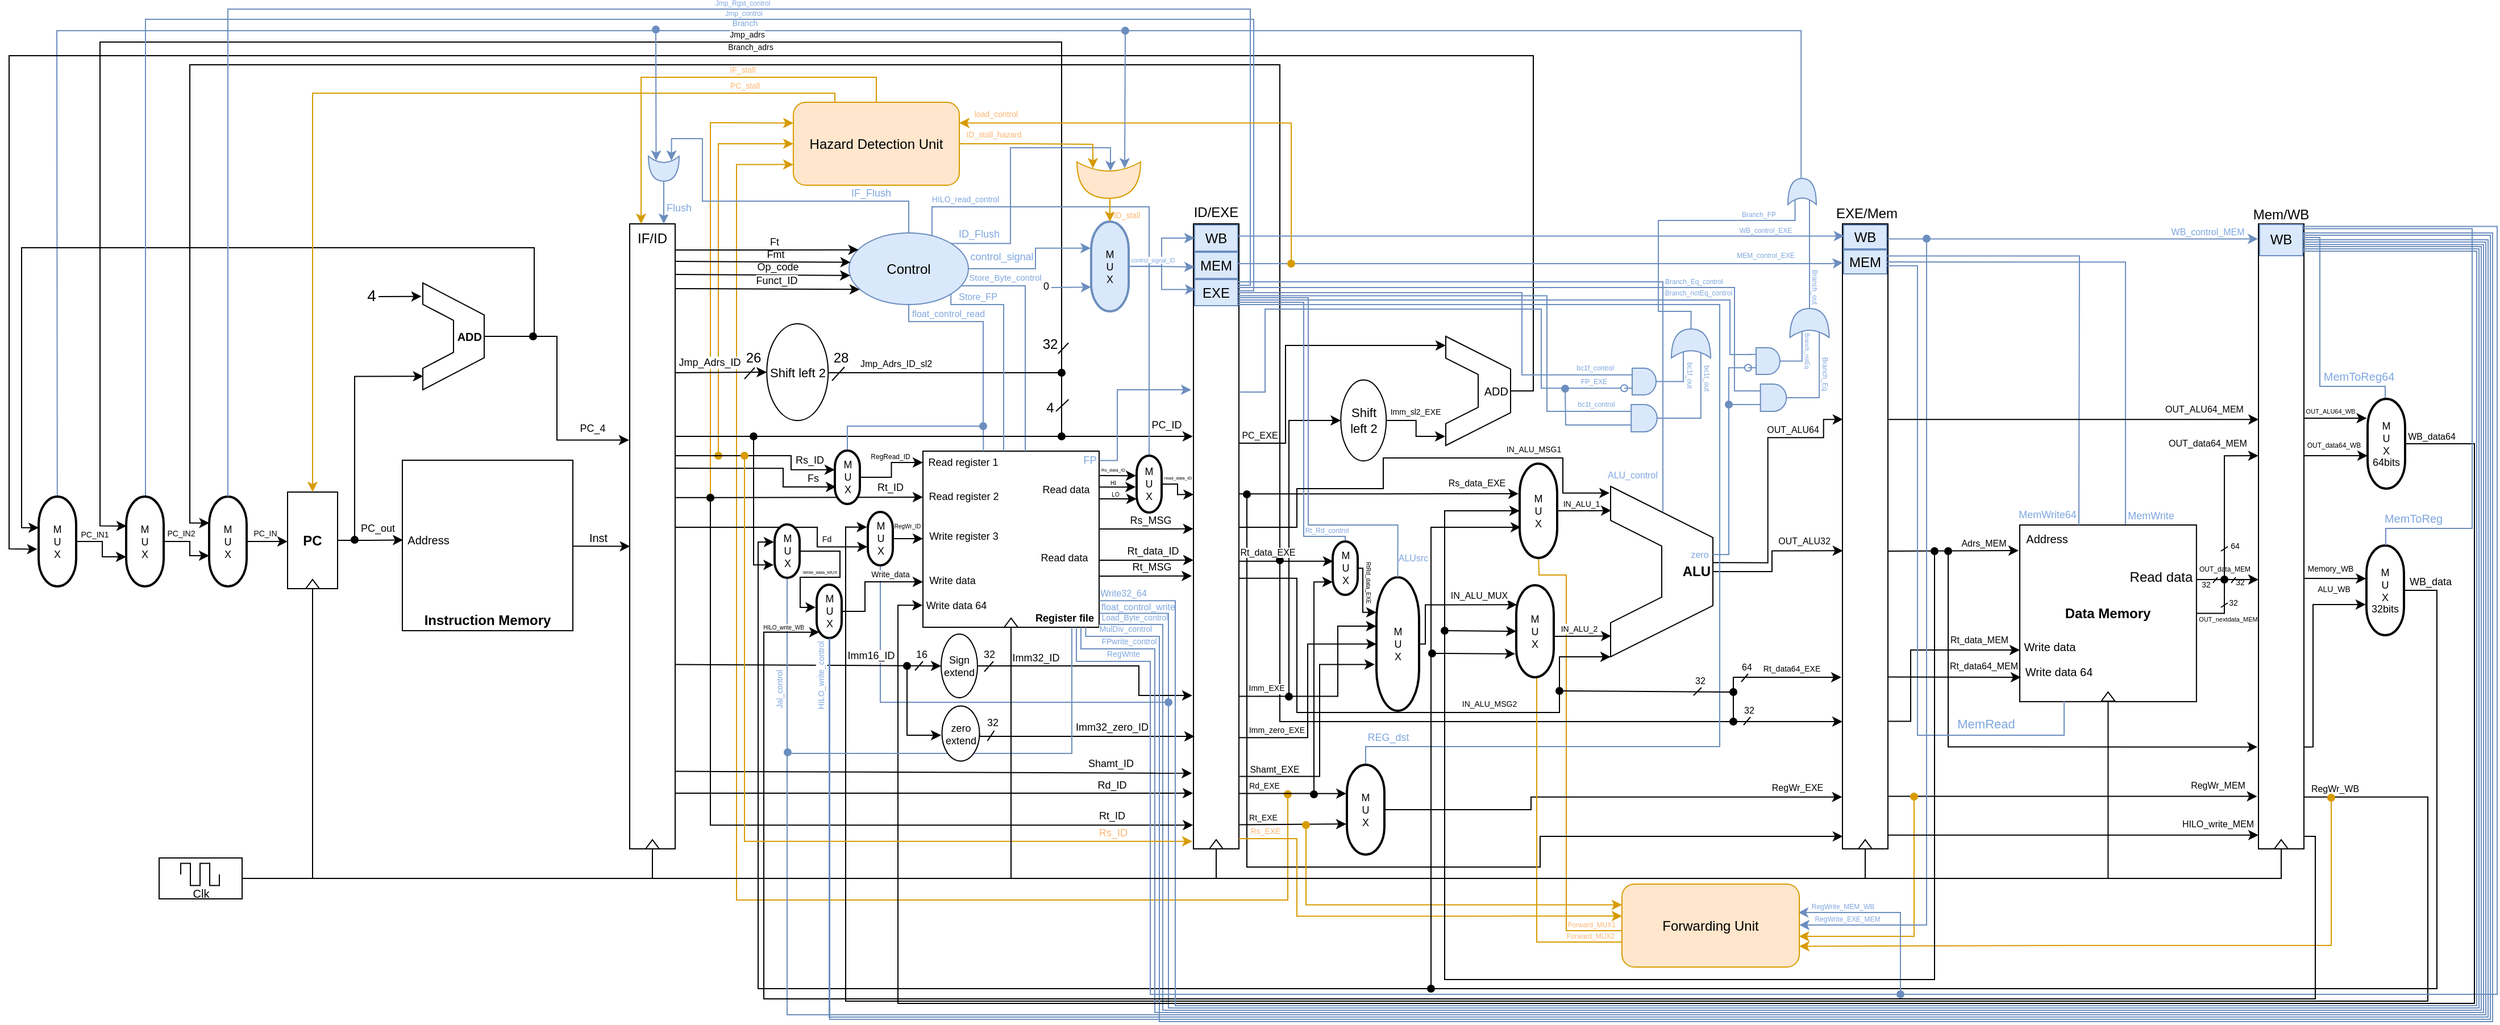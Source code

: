 <mxfile version="13.9.9" type="device" pages="2"><diagram id="AB5JkHMrll4wlASnLWRb" name="Page-1"><mxGraphModel dx="1950" dy="1532" grid="1" gridSize="1" guides="1" tooltips="1" connect="1" arrows="1" fold="1" page="1" pageScale="1" pageWidth="1169" pageHeight="827" math="0" shadow="0"><root><mxCell id="0"/><mxCell id="1" parent="0"/><mxCell id="ZWzDG26XNlQPhXXdiv_t-11" value="" style="shape=xor;whiteSpace=wrap;html=1;rotation=90;fillColor=#ffe6cc;strokeColor=#d79b00;" parent="1" vertex="1"><mxGeometry x="627.5" y="93.5" width="32" height="56" as="geometry"/></mxCell><mxCell id="K7d_WjlFKp9sG7A3PZkk-11" value="&lt;b style=&quot;font-size: 9px;&quot;&gt;Register file&amp;nbsp;&lt;/b&gt;" style="whiteSpace=wrap;html=1;aspect=fixed;verticalAlign=bottom;fontSize=9;labelPosition=center;verticalLabelPosition=middle;align=right;labelBackgroundColor=none;labelBorderColor=none;" parent="1" vertex="1"><mxGeometry x="480" y="360" width="155" height="155" as="geometry"/></mxCell><mxCell id="K7d_WjlFKp9sG7A3PZkk-28" value="&lt;b&gt;Data Memory&lt;/b&gt;" style="whiteSpace=wrap;html=1;aspect=fixed;verticalAlign=middle;labelPosition=center;verticalLabelPosition=middle;align=center;horizontal=1;" parent="1" vertex="1"><mxGeometry x="1445" y="425" width="155.44" height="155.44" as="geometry"/></mxCell><mxCell id="VpzTYFzU9qvsKFy-qK4x-37" style="edgeStyle=orthogonalEdgeStyle;rounded=0;orthogonalLoop=1;jettySize=auto;html=1;exitX=1;exitY=0.5;exitDx=0;exitDy=0;exitPerimeter=0;entryX=-0.004;entryY=0.561;entryDx=0;entryDy=0;startArrow=none;startFill=0;endArrow=none;endFill=0;strokeColor=#d79b00;entryPerimeter=0;fillColor=#ffe6cc;" parent="1" source="VpzTYFzU9qvsKFy-qK4x-29" target="VpzTYFzU9qvsKFy-qK4x-19" edge="1"><mxGeometry relative="1" as="geometry"><Array as="points"><mxPoint x="1022" y="447"/><mxPoint x="1022" y="447"/><mxPoint x="1022" y="469"/><mxPoint x="1046" y="469"/><mxPoint x="1046" y="782"/></Array></mxGeometry></mxCell><mxCell id="wwGojDfxWIz4k42a7rSq-14" value="Forward_MUX1" style="edgeLabel;html=1;align=center;verticalAlign=middle;resizable=0;points=[];fontSize=6;fontColor=#FFB570;" parent="VpzTYFzU9qvsKFy-qK4x-37" vertex="1" connectable="0"><mxGeometry x="0.847" y="1" relative="1" as="geometry"><mxPoint x="5.53" y="-3.98" as="offset"/></mxGeometry></mxCell><mxCell id="58LkJRwGjMe1tDAq0vPV-93" style="edgeStyle=orthogonalEdgeStyle;rounded=0;orthogonalLoop=1;jettySize=auto;html=1;exitX=1;exitY=0.5;exitDx=0;exitDy=0;exitPerimeter=0;startArrow=none;startFill=0;endArrow=none;endFill=0;fontSize=9;fontColor=#7EA6E0;entryX=0.175;entryY=0.25;entryDx=0;entryDy=0;entryPerimeter=0;fillColor=#dae8fc;strokeColor=#6c8ebf;" parent="1" source="58LkJRwGjMe1tDAq0vPV-86" target="58LkJRwGjMe1tDAq0vPV-94" edge="1"><mxGeometry relative="1" as="geometry"><mxPoint x="1188" y="22" as="targetPoint"/><Array as="points"><mxPoint x="1156" y="237"/><mxPoint x="1127" y="237"/><mxPoint x="1127" y="157"/><mxPoint x="1247" y="157"/></Array></mxGeometry></mxCell><mxCell id="58LkJRwGjMe1tDAq0vPV-112" value="Branch_FP" style="edgeLabel;html=1;align=center;verticalAlign=middle;resizable=0;points=[];fontSize=6;fontColor=#7EA6E0;" parent="58LkJRwGjMe1tDAq0vPV-93" vertex="1" connectable="0"><mxGeometry x="-0.219" relative="1" as="geometry"><mxPoint x="88" y="-26.81" as="offset"/></mxGeometry></mxCell><mxCell id="6FMH55spcJah8yTpaP-f-24" style="edgeStyle=orthogonalEdgeStyle;rounded=0;orthogonalLoop=1;jettySize=auto;html=1;exitX=1;exitY=0.5;exitDx=0;exitDy=0;exitPerimeter=0;startArrow=none;startFill=0;endArrow=oval;endFill=1;fontSize=8;fillColor=#dae8fc;strokeColor=#6c8ebf;" parent="1" source="CheXeIXV5peDBKvX_G6H-7" edge="1"><mxGeometry relative="1" as="geometry"><mxPoint x="696" y="581" as="targetPoint"/><Array as="points"><mxPoint x="442" y="581"/></Array></mxGeometry></mxCell><mxCell id="VpzTYFzU9qvsKFy-qK4x-41" value="" style="endArrow=classic;html=1;strokeColor=#d79b00;entryX=0;entryY=0.75;entryDx=0;entryDy=0;rounded=0;edgeStyle=orthogonalEdgeStyle;startArrow=oval;startFill=1;fillColor=#ffe6cc;" parent="1" target="VpzTYFzU9qvsKFy-qK4x-40" edge="1"><mxGeometry width="50" height="50" relative="1" as="geometry"><mxPoint x="801" y="662" as="sourcePoint"/><mxPoint x="798" y="733" as="targetPoint"/><Array as="points"><mxPoint x="801" y="755"/><mxPoint x="316" y="755"/><mxPoint x="316" y="108"/></Array></mxGeometry></mxCell><mxCell id="VpzTYFzU9qvsKFy-qK4x-43" value="" style="endArrow=classic;html=1;entryX=0;entryY=0.25;entryDx=0;entryDy=0;edgeStyle=orthogonalEdgeStyle;rounded=0;startArrow=oval;startFill=1;fillColor=#ffe6cc;strokeColor=#d79b00;" parent="1" target="VpzTYFzU9qvsKFy-qK4x-40" edge="1"><mxGeometry width="50" height="50" relative="1" as="geometry"><mxPoint x="293" y="401" as="sourcePoint"/><mxPoint x="344" y="55" as="targetPoint"/><Array as="points"><mxPoint x="300" y="71"/><mxPoint x="333" y="71"/></Array></mxGeometry></mxCell><mxCell id="VpzTYFzU9qvsKFy-qK4x-42" value="" style="endArrow=classic;html=1;strokeColor=#d79b00;entryX=0;entryY=0.5;entryDx=0;entryDy=0;startArrow=oval;startFill=1;edgeStyle=orthogonalEdgeStyle;rounded=0;fillColor=#ffe6cc;" parent="1" target="VpzTYFzU9qvsKFy-qK4x-40" edge="1"><mxGeometry width="50" height="50" relative="1" as="geometry"><mxPoint x="300" y="364" as="sourcePoint"/><mxPoint x="328" y="137" as="targetPoint"/><Array as="points"><mxPoint x="300" y="90"/></Array></mxGeometry></mxCell><mxCell id="K7d_WjlFKp9sG7A3PZkk-94" value="" style="endArrow=classic;html=1;fontSize=11;entryX=0.5;entryY=1;entryDx=0;entryDy=0;startArrow=none;startFill=0;exitX=1.008;exitY=0.705;exitDx=0;exitDy=0;exitPerimeter=0;" parent="1" source="K7d_WjlFKp9sG7A3PZkk-1" target="K7d_WjlFKp9sG7A3PZkk-44" edge="1"><mxGeometry width="50" height="50" relative="1" as="geometry"><mxPoint x="299" y="549" as="sourcePoint"/><mxPoint x="706" y="512.09" as="targetPoint"/></mxGeometry></mxCell><mxCell id="0x6AuEIzULsIGt8jodUD-10" value="Imm16_ID" style="edgeLabel;html=1;align=center;verticalAlign=middle;resizable=0;points=[];fontSize=9;" parent="K7d_WjlFKp9sG7A3PZkk-94" vertex="1" connectable="0"><mxGeometry x="0.124" y="-1" relative="1" as="geometry"><mxPoint x="40.34" y="-9.33" as="offset"/></mxGeometry></mxCell><mxCell id="3418ZoQHNURM2QYDk_ci-15" value="" style="endArrow=classic;html=1;rounded=0;edgeStyle=orthogonalEdgeStyle;startArrow=oval;startFill=1;" parent="1" edge="1"><mxGeometry width="50" height="50" relative="1" as="geometry"><mxPoint x="794" y="456" as="sourcePoint"/><mxPoint x="1289" y="598" as="targetPoint"/><Array as="points"><mxPoint x="794" y="598"/><mxPoint x="1289" y="598"/></Array></mxGeometry></mxCell><mxCell id="58LkJRwGjMe1tDAq0vPV-31" value="" style="endArrow=classic;html=1;fontSize=7;fontColor=#7EA6E0;edgeStyle=orthogonalEdgeStyle;rounded=0;startArrow=oval;startFill=1;entryX=0.009;entryY=0.98;entryDx=0;entryDy=0;entryPerimeter=0;" parent="1" target="K7d_WjlFKp9sG7A3PZkk-3" edge="1"><mxGeometry width="50" height="50" relative="1" as="geometry"><mxPoint x="765" y="398" as="sourcePoint"/><mxPoint x="1289" y="707" as="targetPoint"/><Array as="points"><mxPoint x="765" y="726"/><mxPoint x="1023" y="726"/><mxPoint x="1023" y="699"/></Array></mxGeometry></mxCell><mxCell id="K7d_WjlFKp9sG7A3PZkk-69" value="" style="endArrow=classic;html=1;fontSize=11;entryX=0.5;entryY=1;entryDx=0;entryDy=0;edgeStyle=orthogonalEdgeStyle;rounded=0;startArrow=oval;startFill=1;" parent="1" target="K7d_WjlFKp9sG7A3PZkk-65" edge="1"><mxGeometry width="50" height="50" relative="1" as="geometry"><mxPoint x="802" y="576" as="sourcePoint"/><mxPoint x="886" y="318" as="targetPoint"/><Array as="points"><mxPoint x="802" y="333"/></Array></mxGeometry></mxCell><mxCell id="0x6AuEIzULsIGt8jodUD-31" value="Imm_EXE" style="edgeLabel;html=1;align=center;verticalAlign=middle;resizable=0;points=[];fontSize=7;" parent="K7d_WjlFKp9sG7A3PZkk-69" vertex="1" connectable="0"><mxGeometry x="0.744" y="-1" relative="1" as="geometry"><mxPoint x="-28.46" y="235" as="offset"/></mxGeometry></mxCell><mxCell id="K7d_WjlFKp9sG7A3PZkk-104" value="" style="endArrow=classic;html=1;fontSize=11;edgeStyle=orthogonalEdgeStyle;rounded=0;entryX=0.294;entryY=0.992;entryDx=0;entryDy=0;entryPerimeter=0;" parent="1" target="K7d_WjlFKp9sG7A3PZkk-105" edge="1"><mxGeometry width="50" height="50" relative="1" as="geometry"><mxPoint x="794" y="456" as="sourcePoint"/><mxPoint y="348" as="targetPoint"/><Array as="points"><mxPoint x="794" y="456"/><mxPoint x="794" y="20"/><mxPoint x="-165" y="20"/><mxPoint x="-165" y="423"/></Array></mxGeometry></mxCell><mxCell id="58LkJRwGjMe1tDAq0vPV-18" style="edgeStyle=orthogonalEdgeStyle;rounded=0;orthogonalLoop=1;jettySize=auto;html=1;entryX=0.75;entryY=0;entryDx=0;entryDy=0;fontSize=8;endArrow=none;endFill=0;fillColor=#dae8fc;strokeColor=#6c8ebf;exitX=0.5;exitY=1;exitDx=0;exitDy=0;" parent="1" source="aewZuGy7uiSJJooos_Id-4" target="K7d_WjlFKp9sG7A3PZkk-12" edge="1"><mxGeometry relative="1" as="geometry"><Array as="points"><mxPoint x="468" y="246"/><mxPoint x="533" y="246"/><mxPoint x="533" y="338"/></Array><mxPoint x="521" y="336" as="sourcePoint"/></mxGeometry></mxCell><mxCell id="6FMH55spcJah8yTpaP-f-13" value="&lt;font color=&quot;#7ea6e0&quot; style=&quot;font-size: 8px;&quot;&gt;float_control_read&lt;/font&gt;" style="edgeLabel;html=1;align=center;verticalAlign=middle;resizable=0;points=[];fontSize=8;" parent="58LkJRwGjMe1tDAq0vPV-18" vertex="1" connectable="0"><mxGeometry x="0.27" y="1" relative="1" as="geometry"><mxPoint x="-32" y="-49.83" as="offset"/></mxGeometry></mxCell><mxCell id="ZWzDG26XNlQPhXXdiv_t-20" style="edgeStyle=orthogonalEdgeStyle;rounded=0;orthogonalLoop=1;jettySize=auto;html=1;exitX=0.937;exitY=0.738;exitDx=0;exitDy=0;fillColor=#dae8fc;strokeColor=#6c8ebf;endArrow=none;endFill=0;exitPerimeter=0;entryX=0.579;entryY=0;entryDx=0;entryDy=0;entryPerimeter=0;" parent="1" source="aewZuGy7uiSJJooos_Id-4" target="K7d_WjlFKp9sG7A3PZkk-11" edge="1"><mxGeometry relative="1" as="geometry"><Array as="points"><mxPoint x="570" y="215"/><mxPoint x="570" y="360"/></Array><mxPoint x="561" y="360" as="targetPoint"/></mxGeometry></mxCell><mxCell id="IGee7oE6MoBDp59fzd2q-6" value="Store_Byte_control" style="edgeLabel;html=1;align=center;verticalAlign=middle;resizable=0;points=[];fontSize=7.5;fontColor=#7EA6E0;" parent="ZWzDG26XNlQPhXXdiv_t-20" vertex="1" connectable="0"><mxGeometry x="0.066" relative="1" as="geometry"><mxPoint x="-18.0" y="-58.66" as="offset"/></mxGeometry></mxCell><mxCell id="K7d_WjlFKp9sG7A3PZkk-4" value="" style="rounded=0;whiteSpace=wrap;html=1;" parent="1" vertex="1"><mxGeometry x="1655" y="160" width="40" height="550" as="geometry"/></mxCell><mxCell id="K7d_WjlFKp9sG7A3PZkk-1" value="" style="rounded=0;whiteSpace=wrap;html=1;" parent="1" vertex="1"><mxGeometry x="222" y="160" width="40" height="550" as="geometry"/></mxCell><mxCell id="K7d_WjlFKp9sG7A3PZkk-2" value="" style="rounded=0;whiteSpace=wrap;html=1;" parent="1" vertex="1"><mxGeometry x="718" y="160" width="40" height="550" as="geometry"/></mxCell><mxCell id="K7d_WjlFKp9sG7A3PZkk-3" value="" style="rounded=0;whiteSpace=wrap;html=1;" parent="1" vertex="1"><mxGeometry x="1289" y="160" width="40" height="550" as="geometry"/></mxCell><mxCell id="K7d_WjlFKp9sG7A3PZkk-7" style="edgeStyle=orthogonalEdgeStyle;rounded=0;orthogonalLoop=1;jettySize=auto;html=1;exitX=1;exitY=0.5;exitDx=0;exitDy=0;entryX=0.004;entryY=0.468;entryDx=0;entryDy=0;entryPerimeter=0;" parent="1" source="K7d_WjlFKp9sG7A3PZkk-5" target="K7d_WjlFKp9sG7A3PZkk-6" edge="1"><mxGeometry relative="1" as="geometry"><Array as="points"><mxPoint x="-8" y="438"/></Array></mxGeometry></mxCell><mxCell id="0x6AuEIzULsIGt8jodUD-1" value="PC_out" style="edgeLabel;html=1;align=center;verticalAlign=middle;resizable=0;points=[];fontSize=9;" parent="K7d_WjlFKp9sG7A3PZkk-7" vertex="1" connectable="0"><mxGeometry x="0.127" relative="1" as="geometry"><mxPoint x="2.67" y="-10.45" as="offset"/></mxGeometry></mxCell><mxCell id="K7d_WjlFKp9sG7A3PZkk-5" value="&lt;b&gt;PC&lt;/b&gt;" style="rounded=0;whiteSpace=wrap;html=1;verticalAlign=middle;labelPosition=center;verticalLabelPosition=middle;align=center;" parent="1" vertex="1"><mxGeometry x="-79" y="396" width="44" height="85" as="geometry"/></mxCell><mxCell id="K7d_WjlFKp9sG7A3PZkk-8" style="rounded=0;orthogonalLoop=1;jettySize=auto;html=1;exitX=1.001;exitY=0.504;exitDx=0;exitDy=0;entryX=0.008;entryY=0.516;entryDx=0;entryDy=0;entryPerimeter=0;exitPerimeter=0;" parent="1" source="K7d_WjlFKp9sG7A3PZkk-6" target="K7d_WjlFKp9sG7A3PZkk-1" edge="1"><mxGeometry relative="1" as="geometry"><mxPoint x="218" y="444" as="targetPoint"/></mxGeometry></mxCell><mxCell id="0x6AuEIzULsIGt8jodUD-4" value="Inst" style="edgeLabel;html=1;align=center;verticalAlign=middle;resizable=0;points=[];fontSize=10;" parent="K7d_WjlFKp9sG7A3PZkk-8" vertex="1" connectable="0"><mxGeometry x="-0.396" y="-1" relative="1" as="geometry"><mxPoint x="6.69" y="-9.01" as="offset"/></mxGeometry></mxCell><mxCell id="K7d_WjlFKp9sG7A3PZkk-6" value="&lt;b&gt;Instruction Memory&lt;/b&gt;" style="whiteSpace=wrap;html=1;aspect=fixed;verticalAlign=bottom;" parent="1" vertex="1"><mxGeometry x="22" y="368" width="150" height="150" as="geometry"/></mxCell><mxCell id="K7d_WjlFKp9sG7A3PZkk-9" value="IF/ID" style="text;html=1;strokeColor=none;fillColor=none;align=center;verticalAlign=middle;whiteSpace=wrap;rounded=0;" parent="1" vertex="1"><mxGeometry x="222" y="163" width="40" height="20" as="geometry"/></mxCell><mxCell id="6FMH55spcJah8yTpaP-f-6" style="edgeStyle=orthogonalEdgeStyle;rounded=0;orthogonalLoop=1;jettySize=auto;html=1;exitX=1;exitY=0.984;exitDx=0;exitDy=0;startArrow=none;startFill=0;endArrow=none;endFill=0;fontSize=6;entryX=1.003;entryY=0.774;entryDx=0;entryDy=0;entryPerimeter=0;fillColor=#dae8fc;strokeColor=#6c8ebf;exitPerimeter=0;" parent="1" source="K7d_WjlFKp9sG7A3PZkk-11" target="aewZuGy7uiSJJooos_Id-21" edge="1"><mxGeometry relative="1" as="geometry"><mxPoint x="698" y="599" as="targetPoint"/><Array as="points"><mxPoint x="691" y="513"/><mxPoint x="691" y="852"/><mxPoint x="1851" y="852"/><mxPoint x="1851" y="180"/><mxPoint x="1694" y="180"/></Array></mxGeometry></mxCell><mxCell id="6FMH55spcJah8yTpaP-f-8" value="&lt;span style=&quot;color: rgb(126 , 166 , 224) ; font-size: 7px&quot;&gt;Load_Byte_control&lt;/span&gt;" style="edgeLabel;html=1;align=center;verticalAlign=middle;resizable=0;points=[];fontSize=7;" parent="6FMH55spcJah8yTpaP-f-6" vertex="1" connectable="0"><mxGeometry x="-0.956" relative="1" as="geometry"><mxPoint x="-21.84" y="-6" as="offset"/></mxGeometry></mxCell><mxCell id="6FMH55spcJah8yTpaP-f-14" style="edgeStyle=orthogonalEdgeStyle;rounded=0;orthogonalLoop=1;jettySize=auto;html=1;exitX=1.002;exitY=0.921;exitDx=0;exitDy=0;startArrow=none;startFill=0;endArrow=none;endFill=0;fontSize=7;exitPerimeter=0;fillColor=#dae8fc;strokeColor=#6c8ebf;entryX=1.009;entryY=0.85;entryDx=0;entryDy=0;entryPerimeter=0;" parent="1" source="K7d_WjlFKp9sG7A3PZkk-11" target="aewZuGy7uiSJJooos_Id-21" edge="1"><mxGeometry relative="1" as="geometry"><mxPoint x="1695" y="227" as="targetPoint"/><Array as="points"><mxPoint x="696" y="503"/><mxPoint x="696" y="850"/><mxPoint x="1849" y="850"/><mxPoint x="1849" y="182"/><mxPoint x="1694" y="182"/></Array></mxGeometry></mxCell><mxCell id="6FMH55spcJah8yTpaP-f-15" value="&lt;span style=&quot;color: rgb(126 , 166 , 224) ; font-size: 8px&quot;&gt;float_control_write&lt;/span&gt;" style="edgeLabel;html=1;align=center;verticalAlign=middle;resizable=0;points=[];fontSize=7;" parent="6FMH55spcJah8yTpaP-f-14" vertex="1" connectable="0"><mxGeometry x="-0.968" relative="1" as="geometry"><mxPoint x="-4.96" y="-5.78" as="offset"/></mxGeometry></mxCell><mxCell id="K7d_WjlFKp9sG7A3PZkk-12" value="Read register 1" style="text;html=1;strokeColor=none;fillColor=none;align=center;verticalAlign=middle;whiteSpace=wrap;rounded=0;fontSize=9;" parent="1" vertex="1"><mxGeometry x="480" y="360" width="71" height="20" as="geometry"/></mxCell><mxCell id="K7d_WjlFKp9sG7A3PZkk-13" value="Read register 2" style="text;html=1;strokeColor=none;fillColor=none;align=center;verticalAlign=middle;whiteSpace=wrap;rounded=0;fontSize=9;" parent="1" vertex="1"><mxGeometry x="480" y="390" width="72" height="20" as="geometry"/></mxCell><mxCell id="K7d_WjlFKp9sG7A3PZkk-14" value="Write register 3" style="text;html=1;strokeColor=none;fillColor=none;align=center;verticalAlign=middle;whiteSpace=wrap;rounded=0;fontSize=9;" parent="1" vertex="1"><mxGeometry x="478.5" y="425" width="74" height="20" as="geometry"/></mxCell><mxCell id="K7d_WjlFKp9sG7A3PZkk-16" value="" style="endArrow=classic;html=1;fontSize=8;entryX=0;entryY=0.75;entryDx=0;entryDy=0;startArrow=none;startFill=0;exitX=0.993;exitY=0.438;exitDx=0;exitDy=0;exitPerimeter=0;" parent="1" source="K7d_WjlFKp9sG7A3PZkk-1" edge="1"><mxGeometry width="50" height="50" relative="1" as="geometry"><mxPoint x="300" y="400" as="sourcePoint"/><mxPoint x="480" y="400.52" as="targetPoint"/></mxGeometry></mxCell><mxCell id="0x6AuEIzULsIGt8jodUD-7" value="Rt_ID" style="edgeLabel;html=1;align=center;verticalAlign=middle;resizable=0;points=[];fontSize=9;" parent="K7d_WjlFKp9sG7A3PZkk-16" vertex="1" connectable="0"><mxGeometry x="0.25" y="1" relative="1" as="geometry"><mxPoint x="52.71" y="-7.79" as="offset"/></mxGeometry></mxCell><mxCell id="K7d_WjlFKp9sG7A3PZkk-18" value="Write data" style="text;html=1;strokeColor=none;fillColor=none;align=center;verticalAlign=middle;whiteSpace=wrap;rounded=0;fontSize=9;" parent="1" vertex="1"><mxGeometry x="482" y="464" width="48" height="20" as="geometry"/></mxCell><mxCell id="K7d_WjlFKp9sG7A3PZkk-19" value="ID/EXE" style="text;html=1;strokeColor=none;fillColor=none;align=center;verticalAlign=middle;whiteSpace=wrap;rounded=0;" parent="1" vertex="1"><mxGeometry x="718" y="140" width="40" height="20" as="geometry"/></mxCell><mxCell id="0x6AuEIzULsIGt8jodUD-40" style="edgeStyle=orthogonalEdgeStyle;rounded=0;orthogonalLoop=1;jettySize=auto;html=1;exitX=1;exitY=0.5;exitDx=0;exitDy=0;entryX=0.009;entryY=0.523;entryDx=0;entryDy=0;startArrow=none;startFill=0;endArrow=classic;endFill=1;fontSize=8;entryPerimeter=0;" parent="1" source="K7d_WjlFKp9sG7A3PZkk-20" target="K7d_WjlFKp9sG7A3PZkk-3" edge="1"><mxGeometry relative="1" as="geometry"><Array as="points"><mxPoint x="1227" y="466"/><mxPoint x="1227" y="448"/></Array></mxGeometry></mxCell><mxCell id="0x6AuEIzULsIGt8jodUD-45" value="OUT_ALU32" style="edgeLabel;html=1;align=center;verticalAlign=middle;resizable=0;points=[];fontSize=8;" parent="0x6AuEIzULsIGt8jodUD-40" vertex="1" connectable="0"><mxGeometry x="-0.362" y="1" relative="1" as="geometry"><mxPoint x="37.67" y="-26.5" as="offset"/></mxGeometry></mxCell><mxCell id="58LkJRwGjMe1tDAq0vPV-14" style="edgeStyle=orthogonalEdgeStyle;rounded=0;orthogonalLoop=1;jettySize=auto;html=1;exitX=1.004;exitY=0.441;exitDx=0;exitDy=0;entryX=0.018;entryY=0.311;entryDx=0;entryDy=0;entryPerimeter=0;exitPerimeter=0;" parent="1" edge="1"><mxGeometry relative="1" as="geometry"><Array as="points"><mxPoint x="1223.36" y="458.1"/><mxPoint x="1223.36" y="348.1"/><mxPoint x="1272.36" y="348.1"/><mxPoint x="1272.36" y="332.1"/></Array><mxPoint x="1175" y="458.15" as="sourcePoint"/><mxPoint x="1289.36" y="332.05" as="targetPoint"/></mxGeometry></mxCell><mxCell id="58LkJRwGjMe1tDAq0vPV-38" value="OUT_ALU64" style="edgeLabel;html=1;align=center;verticalAlign=middle;resizable=0;points=[];fontSize=8;" parent="58LkJRwGjMe1tDAq0vPV-14" vertex="1" connectable="0"><mxGeometry x="0.559" relative="1" as="geometry"><mxPoint x="-7.33" y="-6.98" as="offset"/></mxGeometry></mxCell><mxCell id="K7d_WjlFKp9sG7A3PZkk-20" value="&lt;b&gt;&lt;font style=&quot;font-size: 12px&quot;&gt;ALU&lt;/font&gt;&lt;/b&gt;" style="shape=stencil(tZXRjoIwEEW/pq+bQsPq6wb1PyqOS2NtSdvV3b93oGCs0I0IJISkc7mHIb1DCcttySsgKS0J25A0TSjFO66vT2tuKyicL164EXwvwSvWGX2Cqzi4liFUCUa4WmVbQr/wmfpieaGVQojQygbKg44wLhR66a+Hta//C1YV8s/gwLRNNtXd68yPbAFqskSnIbPre95OZ6KGvSaL7NQ81ORNJsuxEgsxy/e8OH0b/aMOfVdUO2oDA8JdFlL6AYt9YMXruesJnXzWF/h/moawnVsK9eC+/wxaP5sKWI0FPGWMTvOvx9qz0P+ZTfOzsf7Q/sL+FVLbaHKwHgkPHguDmWs8vcQ2VX+ONIUb);whiteSpace=wrap;html=1;verticalAlign=middle;labelPosition=center;verticalLabelPosition=middle;align=right;textDirection=ltr;fontStyle=0;horizontal=1;fontSize=10;" parent="1" vertex="1"><mxGeometry x="1085" y="391" width="90" height="150" as="geometry"/></mxCell><mxCell id="K7d_WjlFKp9sG7A3PZkk-21" value="" style="endArrow=classic;html=1;fontSize=8;" parent="1" edge="1"><mxGeometry width="50" height="50" relative="1" as="geometry"><mxPoint x="635" y="402" as="sourcePoint"/><mxPoint x="668" y="402" as="targetPoint"/></mxGeometry></mxCell><mxCell id="0x6AuEIzULsIGt8jodUD-19" value="Rs_data_ID" style="edgeLabel;html=1;align=center;verticalAlign=middle;resizable=0;points=[];fontSize=4;" parent="K7d_WjlFKp9sG7A3PZkk-21" vertex="1" connectable="0"><mxGeometry x="-0.222" relative="1" as="geometry"><mxPoint x="-0.87" y="-25" as="offset"/></mxGeometry></mxCell><mxCell id="K7d_WjlFKp9sG7A3PZkk-23" value="Read data" style="text;html=1;strokeColor=none;fillColor=none;align=center;verticalAlign=middle;whiteSpace=wrap;rounded=0;fontSize=9;" parent="1" vertex="1"><mxGeometry x="582" y="384" width="48" height="20" as="geometry"/></mxCell><mxCell id="K7d_WjlFKp9sG7A3PZkk-24" value="Read data" style="text;html=1;strokeColor=none;fillColor=none;align=center;verticalAlign=middle;whiteSpace=wrap;rounded=0;fontSize=9;" parent="1" vertex="1"><mxGeometry x="582" y="444" width="45" height="20" as="geometry"/></mxCell><mxCell id="K7d_WjlFKp9sG7A3PZkk-25" value="" style="endArrow=classic;html=1;fontSize=8;entryX=0.319;entryY=1.029;entryDx=0;entryDy=0;entryPerimeter=0;exitX=1.003;exitY=0.432;exitDx=0;exitDy=0;exitPerimeter=0;edgeStyle=orthogonalEdgeStyle;rounded=0;" parent="1" source="K7d_WjlFKp9sG7A3PZkk-2" target="VpzTYFzU9qvsKFy-qK4x-29" edge="1"><mxGeometry width="50" height="50" relative="1" as="geometry"><mxPoint x="757" y="394" as="sourcePoint"/><mxPoint x="830" y="408" as="targetPoint"/></mxGeometry></mxCell><mxCell id="0x6AuEIzULsIGt8jodUD-32" value="Rs_data_EXE" style="edgeLabel;html=1;align=center;verticalAlign=middle;resizable=0;points=[];fontSize=8;" parent="K7d_WjlFKp9sG7A3PZkk-25" vertex="1" connectable="0"><mxGeometry x="-0.252" relative="1" as="geometry"><mxPoint x="116.31" y="-9.6" as="offset"/></mxGeometry></mxCell><mxCell id="K7d_WjlFKp9sG7A3PZkk-26" value="" style="endArrow=classic;html=1;fontSize=8;exitX=1;exitY=0.536;exitDx=0;exitDy=0;exitPerimeter=0;edgeStyle=orthogonalEdgeStyle;rounded=0;entryX=0.371;entryY=0.982;entryDx=0;entryDy=0;entryPerimeter=0;" parent="1" source="K7d_WjlFKp9sG7A3PZkk-2" target="Uv6r0L0bapsQS7u6r0H9-3" edge="1"><mxGeometry width="50" height="50" relative="1" as="geometry"><mxPoint x="758" y="457" as="sourcePoint"/><mxPoint x="846.556" y="456.386" as="targetPoint"/><Array as="points"><mxPoint x="758" y="457"/></Array></mxGeometry></mxCell><mxCell id="0x6AuEIzULsIGt8jodUD-33" value="Rt_data_EXE" style="edgeLabel;html=1;align=center;verticalAlign=middle;resizable=0;points=[];fontSize=8;labelBackgroundColor=#FFFFFF;" parent="K7d_WjlFKp9sG7A3PZkk-26" vertex="1" connectable="0"><mxGeometry x="-0.211" relative="1" as="geometry"><mxPoint x="-6.49" y="-7.92" as="offset"/></mxGeometry></mxCell><mxCell id="58LkJRwGjMe1tDAq0vPV-41" style="edgeStyle=orthogonalEdgeStyle;rounded=0;orthogonalLoop=1;jettySize=auto;html=1;exitX=1;exitY=0.5;exitDx=0;exitDy=0;startArrow=none;startFill=0;endArrow=none;endFill=0;fontSize=5.5;fontColor=#000000;" parent="1" source="K7d_WjlFKp9sG7A3PZkk-28" edge="1"><mxGeometry relative="1" as="geometry"><mxPoint x="1625" y="473" as="targetPoint"/></mxGeometry></mxCell><mxCell id="58LkJRwGjMe1tDAq0vPV-43" value="OUT_nextdata_MEM" style="edgeLabel;html=1;align=center;verticalAlign=middle;resizable=0;points=[];fontSize=5.5;fontColor=#000000;" parent="58LkJRwGjMe1tDAq0vPV-41" vertex="1" connectable="0"><mxGeometry x="-0.582" relative="1" as="geometry"><mxPoint x="15.39" y="5.42" as="offset"/></mxGeometry></mxCell><mxCell id="K7d_WjlFKp9sG7A3PZkk-29" value="Address" style="text;html=1;strokeColor=none;fillColor=none;align=center;verticalAlign=middle;whiteSpace=wrap;rounded=0;fontSize=10;" parent="1" vertex="1"><mxGeometry x="1444" y="426.5" width="50" height="21" as="geometry"/></mxCell><mxCell id="K7d_WjlFKp9sG7A3PZkk-30" value="Write data" style="text;html=1;strokeColor=none;fillColor=none;align=center;verticalAlign=middle;whiteSpace=wrap;rounded=0;fontSize=10;" parent="1" vertex="1"><mxGeometry x="1442" y="522" width="59" height="20" as="geometry"/></mxCell><mxCell id="K7d_WjlFKp9sG7A3PZkk-31" value="" style="endArrow=classic;html=1;fontSize=8;entryX=0;entryY=1;entryDx=0;entryDy=0;" parent="1" target="K7d_WjlFKp9sG7A3PZkk-29" edge="1"><mxGeometry width="50" height="50" relative="1" as="geometry"><mxPoint x="1329" y="448" as="sourcePoint"/><mxPoint x="1405" y="413" as="targetPoint"/></mxGeometry></mxCell><mxCell id="0x6AuEIzULsIGt8jodUD-46" value="Adrs_MEM" style="edgeLabel;html=1;align=center;verticalAlign=middle;resizable=0;points=[];fontSize=8;" parent="K7d_WjlFKp9sG7A3PZkk-31" vertex="1" connectable="0"><mxGeometry x="-0.172" y="-1" relative="1" as="geometry"><mxPoint x="36.41" y="-7.79" as="offset"/></mxGeometry></mxCell><mxCell id="K7d_WjlFKp9sG7A3PZkk-32" value="" style="endArrow=classic;html=1;fontSize=8;rounded=0;edgeStyle=orthogonalEdgeStyle;entryX=0;entryY=0.75;entryDx=0;entryDy=0;exitX=1.013;exitY=0.796;exitDx=0;exitDy=0;exitPerimeter=0;" parent="1" source="K7d_WjlFKp9sG7A3PZkk-3" edge="1"><mxGeometry width="50" height="50" relative="1" as="geometry"><mxPoint x="1330" y="571.94" as="sourcePoint"/><mxPoint x="1445" y="535" as="targetPoint"/><Array as="points"><mxPoint x="1349" y="598"/><mxPoint x="1349" y="535"/></Array></mxGeometry></mxCell><mxCell id="0x6AuEIzULsIGt8jodUD-47" value="Rt_data_MEM" style="edgeLabel;html=1;align=center;verticalAlign=middle;resizable=0;points=[];fontSize=8;" parent="K7d_WjlFKp9sG7A3PZkk-32" vertex="1" connectable="0"><mxGeometry x="0.463" y="1" relative="1" as="geometry"><mxPoint x="12.02" y="-8.01" as="offset"/></mxGeometry></mxCell><mxCell id="K7d_WjlFKp9sG7A3PZkk-33" value="EXE/Mem" style="text;html=1;strokeColor=none;fillColor=none;align=center;verticalAlign=middle;whiteSpace=wrap;rounded=0;" parent="1" vertex="1"><mxGeometry x="1288" y="141" width="45" height="20" as="geometry"/></mxCell><mxCell id="K7d_WjlFKp9sG7A3PZkk-34" value="Mem/WB" style="text;html=1;strokeColor=none;fillColor=none;align=center;verticalAlign=middle;whiteSpace=wrap;rounded=0;" parent="1" vertex="1"><mxGeometry x="1651.25" y="142" width="47.5" height="20" as="geometry"/></mxCell><mxCell id="K7d_WjlFKp9sG7A3PZkk-35" value="" style="endArrow=classic;html=1;fontSize=8;" parent="1" edge="1"><mxGeometry width="50" height="50" relative="1" as="geometry"><mxPoint x="1601" y="473" as="sourcePoint"/><mxPoint x="1655" y="473" as="targetPoint"/></mxGeometry></mxCell><mxCell id="0x6AuEIzULsIGt8jodUD-49" value="OUT_data_MEM" style="edgeLabel;html=1;align=center;verticalAlign=middle;resizable=0;points=[];fontSize=6;" parent="K7d_WjlFKp9sG7A3PZkk-35" vertex="1" connectable="0"><mxGeometry x="0.214" y="1" relative="1" as="geometry"><mxPoint x="-9.05" y="-7.97" as="offset"/></mxGeometry></mxCell><mxCell id="K7d_WjlFKp9sG7A3PZkk-36" value="Read data" style="text;html=1;strokeColor=none;fillColor=none;align=center;verticalAlign=middle;whiteSpace=wrap;rounded=0;fontSize=12;" parent="1" vertex="1"><mxGeometry x="1539.44" y="461" width="61" height="20" as="geometry"/></mxCell><mxCell id="K7d_WjlFKp9sG7A3PZkk-37" value="Address" style="text;html=1;strokeColor=none;fillColor=none;align=center;verticalAlign=middle;whiteSpace=wrap;rounded=0;fontSize=10;" parent="1" vertex="1"><mxGeometry x="22" y="428" width="46" height="20" as="geometry"/></mxCell><mxCell id="K7d_WjlFKp9sG7A3PZkk-38" value="&lt;b&gt;ADD&lt;/b&gt;" style="shape=stencil(tZXRjoIwEEW/pq+bQsPq6wb1PyqOS2NtSdvV3b93oGCs0I0IJISkc7mHIb1DCcttySsgKS0J25A0TSjFO66vT2tuKyicL164EXwvwSvWGX2Cqzi4liFUCUa4WmVbQr/wmfpieaGVQojQygbKg44wLhR66a+Hta//C1YV8s/gwLRNNtXd68yPbAFqskSnIbPre95OZ6KGvSaL7NQ81ORNJsuxEgsxy/e8OH0b/aMOfVdUO2oDA8JdFlL6AYt9YMXruesJnXzWF/h/moawnVsK9eC+/wxaP5sKWI0FPGWMTvOvx9qz0P+ZTfOzsf7Q/sL+FVLbaHKwHgkPHguDmWs8vcQ2VX+ONIUb);whiteSpace=wrap;html=1;verticalAlign=middle;labelPosition=center;verticalLabelPosition=middle;align=right;textDirection=ltr;fontStyle=0;horizontal=1;fontSize=10;" parent="1" vertex="1"><mxGeometry x="40" y="212" width="54" height="94" as="geometry"/></mxCell><mxCell id="K7d_WjlFKp9sG7A3PZkk-39" value="" style="endArrow=classic;html=1;fontSize=9;entryX=0.006;entryY=0.874;entryDx=0;entryDy=0;entryPerimeter=0;edgeStyle=orthogonalEdgeStyle;rounded=0;startArrow=oval;startFill=1;" parent="1" target="K7d_WjlFKp9sG7A3PZkk-38" edge="1"><mxGeometry width="50" height="50" relative="1" as="geometry"><mxPoint x="-20" y="438" as="sourcePoint"/><mxPoint x="252" y="290" as="targetPoint"/><Array as="points"><mxPoint x="-20" y="294"/></Array></mxGeometry></mxCell><mxCell id="K7d_WjlFKp9sG7A3PZkk-40" value="" style="endArrow=classic;html=1;fontSize=9;entryX=-0.021;entryY=0.126;entryDx=0;entryDy=0;entryPerimeter=0;" parent="1" target="K7d_WjlFKp9sG7A3PZkk-38" edge="1"><mxGeometry width="50" height="50" relative="1" as="geometry"><mxPoint x="1" y="224" as="sourcePoint"/><mxPoint x="54" y="234" as="targetPoint"/></mxGeometry></mxCell><mxCell id="K7d_WjlFKp9sG7A3PZkk-41" value="&lt;font style=&quot;font-size: 14px&quot;&gt;4&lt;/font&gt;" style="text;html=1;strokeColor=none;fillColor=none;align=center;verticalAlign=middle;whiteSpace=wrap;rounded=0;fontSize=9;" parent="1" vertex="1"><mxGeometry x="-17" y="216" width="24" height="13" as="geometry"/></mxCell><mxCell id="K7d_WjlFKp9sG7A3PZkk-95" style="edgeStyle=orthogonalEdgeStyle;rounded=0;orthogonalLoop=1;jettySize=auto;html=1;exitX=0.5;exitY=0;exitDx=0;exitDy=0;startArrow=none;startFill=0;endArrow=classic;endFill=1;fontSize=11;" parent="1" source="K7d_WjlFKp9sG7A3PZkk-44" edge="1"><mxGeometry relative="1" as="geometry"><Array as="points"><mxPoint x="670" y="549"/><mxPoint x="670" y="575"/></Array><mxPoint x="717" y="575" as="targetPoint"/></mxGeometry></mxCell><mxCell id="0x6AuEIzULsIGt8jodUD-17" value="Imm32_ID" style="edgeLabel;html=1;align=center;verticalAlign=middle;resizable=0;points=[];fontSize=9;" parent="K7d_WjlFKp9sG7A3PZkk-95" vertex="1" connectable="0"><mxGeometry x="-0.478" y="1" relative="1" as="geometry"><mxPoint x="-5.11" y="-6" as="offset"/></mxGeometry></mxCell><mxCell id="K7d_WjlFKp9sG7A3PZkk-50" style="edgeStyle=orthogonalEdgeStyle;rounded=0;orthogonalLoop=1;jettySize=auto;html=1;exitX=0.5;exitY=0;exitDx=0;exitDy=0;exitPerimeter=0;entryX=0.329;entryY=1.023;entryDx=0;entryDy=0;startArrow=none;startFill=0;fontSize=9;entryPerimeter=0;" parent="1" source="K7d_WjlFKp9sG7A3PZkk-46" target="JIsizZoGXhIFBTnODTDl-2" edge="1"><mxGeometry relative="1" as="geometry"><Array as="points"><mxPoint x="1812" y="482"/><mxPoint x="1812" y="833"/><mxPoint x="335" y="833"/><mxPoint x="335" y="440"/></Array></mxGeometry></mxCell><mxCell id="0x6AuEIzULsIGt8jodUD-26" value="WB_data" style="edgeLabel;html=1;align=center;verticalAlign=middle;resizable=0;points=[];fontSize=9;" parent="K7d_WjlFKp9sG7A3PZkk-50" vertex="1" connectable="0"><mxGeometry x="-0.977" y="2" relative="1" as="geometry"><mxPoint x="-2.81" y="-5.52" as="offset"/></mxGeometry></mxCell><mxCell id="K7d_WjlFKp9sG7A3PZkk-46" value="M&lt;br&gt;U&lt;br&gt;X&lt;br&gt;32bits" style="strokeWidth=2;html=1;shape=mxgraph.flowchart.terminator;whiteSpace=wrap;fontSize=9;rotation=90;horizontal=0;" parent="1" vertex="1"><mxGeometry x="1727" y="466" width="79" height="33" as="geometry"/></mxCell><mxCell id="K7d_WjlFKp9sG7A3PZkk-49" value="" style="endArrow=classic;html=1;fontSize=9;edgeStyle=orthogonalEdgeStyle;rounded=0;startArrow=oval;startFill=1;entryX=-0.022;entryY=0.837;entryDx=0;entryDy=0;entryPerimeter=0;" parent="1" target="K7d_WjlFKp9sG7A3PZkk-4" edge="1"><mxGeometry width="50" height="50" relative="1" as="geometry"><mxPoint x="1382" y="448" as="sourcePoint"/><mxPoint x="1623.03" y="715.5" as="targetPoint"/><Array as="points"><mxPoint x="1382" y="447"/><mxPoint x="1382" y="631"/></Array></mxGeometry></mxCell><mxCell id="K7d_WjlFKp9sG7A3PZkk-51" value="" style="endArrow=classic;html=1;fontSize=9;rounded=0;entryX=-0.011;entryY=0.911;entryDx=0;entryDy=0;entryPerimeter=0;exitX=1.006;exitY=0.911;exitDx=0;exitDy=0;exitPerimeter=0;" parent="1" source="K7d_WjlFKp9sG7A3PZkk-1" target="K7d_WjlFKp9sG7A3PZkk-2" edge="1"><mxGeometry width="50" height="50" relative="1" as="geometry"><mxPoint x="264" y="661" as="sourcePoint"/><mxPoint x="716" y="660" as="targetPoint"/></mxGeometry></mxCell><mxCell id="0x6AuEIzULsIGt8jodUD-14" value="Rd_ID" style="edgeLabel;html=1;align=center;verticalAlign=middle;resizable=0;points=[];fontSize=9;" parent="K7d_WjlFKp9sG7A3PZkk-51" vertex="1" connectable="0"><mxGeometry x="0.64" y="2" relative="1" as="geometry"><mxPoint x="10.43" y="-5.5" as="offset"/></mxGeometry></mxCell><mxCell id="K7d_WjlFKp9sG7A3PZkk-54" value="" style="endArrow=classic;html=1;fontSize=9;exitX=1;exitY=0.908;exitDx=0;exitDy=0;exitPerimeter=0;entryX=0.321;entryY=1.012;entryDx=0;entryDy=0;entryPerimeter=0;" parent="1" target="3418ZoQHNURM2QYDk_ci-3" edge="1"><mxGeometry width="50" height="50" relative="1" as="geometry"><mxPoint x="758.0" y="661.25" as="sourcePoint"/><mxPoint x="843" y="662.09" as="targetPoint"/></mxGeometry></mxCell><mxCell id="0x6AuEIzULsIGt8jodUD-36" value="Rd_EXE" style="edgeLabel;html=1;align=center;verticalAlign=middle;resizable=0;points=[];fontSize=7;" parent="K7d_WjlFKp9sG7A3PZkk-54" vertex="1" connectable="0"><mxGeometry x="-0.183" y="-1" relative="1" as="geometry"><mxPoint x="-16.64" y="-7.29" as="offset"/></mxGeometry></mxCell><mxCell id="K7d_WjlFKp9sG7A3PZkk-55" value="" style="endArrow=classic;html=1;fontSize=9;exitX=0.999;exitY=0.916;exitDx=0;exitDy=0;exitPerimeter=0;entryX=-0.03;entryY=0.916;entryDx=0;entryDy=0;entryPerimeter=0;" parent="1" source="K7d_WjlFKp9sG7A3PZkk-3" target="K7d_WjlFKp9sG7A3PZkk-4" edge="1"><mxGeometry width="50" height="50" relative="1" as="geometry"><mxPoint x="1329" y="676" as="sourcePoint"/><mxPoint x="1654" y="674" as="targetPoint"/></mxGeometry></mxCell><mxCell id="0x6AuEIzULsIGt8jodUD-48" value="RegWr_MEM" style="edgeLabel;html=1;align=center;verticalAlign=middle;resizable=0;points=[];fontSize=8;" parent="K7d_WjlFKp9sG7A3PZkk-55" vertex="1" connectable="0"><mxGeometry x="-0.546" relative="1" as="geometry"><mxPoint x="216.32" y="-9.8" as="offset"/></mxGeometry></mxCell><mxCell id="K7d_WjlFKp9sG7A3PZkk-57" value="" style="endArrow=classic;html=1;fontSize=9;entryX=0.284;entryY=1.031;entryDx=0;entryDy=0;edgeStyle=orthogonalEdgeStyle;rounded=0;entryPerimeter=0;exitX=1.012;exitY=0.917;exitDx=0;exitDy=0;exitPerimeter=0;" parent="1" source="K7d_WjlFKp9sG7A3PZkk-4" target="CheXeIXV5peDBKvX_G6H-7" edge="1"><mxGeometry width="50" height="50" relative="1" as="geometry"><mxPoint x="1408" y="630" as="sourcePoint"/><mxPoint x="1732.0" y="629" as="targetPoint"/><Array as="points"><mxPoint x="1804" y="664"/><mxPoint x="1804" y="844"/><mxPoint x="412" y="844"/><mxPoint x="412" y="427"/></Array></mxGeometry></mxCell><mxCell id="0x6AuEIzULsIGt8jodUD-9" value="RegWr_ID" style="edgeLabel;html=1;align=center;verticalAlign=middle;resizable=0;points=[];fontSize=5;" parent="K7d_WjlFKp9sG7A3PZkk-57" vertex="1" connectable="0"><mxGeometry x="0.972" y="1" relative="1" as="geometry"><mxPoint x="55" y="-12.42" as="offset"/></mxGeometry></mxCell><mxCell id="0x6AuEIzULsIGt8jodUD-55" value="RegWr_WB" style="edgeLabel;html=1;align=center;verticalAlign=middle;resizable=0;points=[];fontSize=8;" parent="K7d_WjlFKp9sG7A3PZkk-57" vertex="1" connectable="0"><mxGeometry x="-0.953" relative="1" as="geometry"><mxPoint x="-23.6" y="-8" as="offset"/></mxGeometry></mxCell><mxCell id="VpzTYFzU9qvsKFy-qK4x-32" style="edgeStyle=orthogonalEdgeStyle;rounded=0;orthogonalLoop=1;jettySize=auto;html=1;exitX=0.5;exitY=0;exitDx=0;exitDy=0;exitPerimeter=0;entryX=0.212;entryY=0.983;entryDx=0;entryDy=0;entryPerimeter=0;startArrow=none;startFill=0;endArrow=classic;endFill=1;strokeColor=#000000;" parent="1" source="K7d_WjlFKp9sG7A3PZkk-58" target="VpzTYFzU9qvsKFy-qK4x-28" edge="1"><mxGeometry relative="1" as="geometry"><Array as="points"><mxPoint x="922" y="530"/><mxPoint x="922" y="495"/></Array></mxGeometry></mxCell><mxCell id="0x6AuEIzULsIGt8jodUD-41" value="IN_ALU_MUX" style="edgeLabel;html=1;align=center;verticalAlign=middle;resizable=0;points=[];fontSize=8;" parent="VpzTYFzU9qvsKFy-qK4x-32" vertex="1" connectable="0"><mxGeometry x="0.56" relative="1" as="geometry"><mxPoint x="-7.07" y="-8.18" as="offset"/></mxGeometry></mxCell><mxCell id="K7d_WjlFKp9sG7A3PZkk-58" value="M&lt;br&gt;U&lt;br&gt;X" style="strokeWidth=2;html=1;shape=mxgraph.flowchart.terminator;whiteSpace=wrap;fontSize=9;rotation=90;horizontal=0;" parent="1" vertex="1"><mxGeometry x="839" y="511" width="117.5" height="37.5" as="geometry"/></mxCell><mxCell id="K7d_WjlFKp9sG7A3PZkk-59" value="" style="endArrow=classic;html=1;fontSize=9;rounded=0;edgeStyle=orthogonalEdgeStyle;exitX=1;exitY=0.75;exitDx=0;exitDy=0;entryX=0.367;entryY=1.002;entryDx=0;entryDy=0;entryPerimeter=0;" parent="1" target="K7d_WjlFKp9sG7A3PZkk-58" edge="1"><mxGeometry width="50" height="50" relative="1" as="geometry"><mxPoint x="758.0" y="575.8" as="sourcePoint"/><mxPoint x="879" y="547" as="targetPoint"/><Array as="points"><mxPoint x="845" y="576"/><mxPoint x="845" y="514"/><mxPoint x="879" y="514"/></Array></mxGeometry></mxCell><mxCell id="K7d_WjlFKp9sG7A3PZkk-62" value="32" style="text;html=1;strokeColor=none;fillColor=none;align=center;verticalAlign=middle;whiteSpace=wrap;rounded=0;fontSize=9;" parent="1" vertex="1"><mxGeometry x="527" y="533" width="23" height="11" as="geometry"/></mxCell><mxCell id="K7d_WjlFKp9sG7A3PZkk-64" value="" style="endArrow=none;html=1;fontSize=9;" parent="1" edge="1"><mxGeometry width="50" height="50" relative="1" as="geometry"><mxPoint x="534" y="554" as="sourcePoint"/><mxPoint x="542" y="545" as="targetPoint"/></mxGeometry></mxCell><mxCell id="K7d_WjlFKp9sG7A3PZkk-74" style="edgeStyle=orthogonalEdgeStyle;rounded=0;orthogonalLoop=1;jettySize=auto;html=1;exitX=0.5;exitY=0;exitDx=0;exitDy=0;entryX=-0.008;entryY=0.917;entryDx=0;entryDy=0;entryPerimeter=0;startArrow=none;startFill=0;fontSize=11;" parent="1" source="K7d_WjlFKp9sG7A3PZkk-65" target="K7d_WjlFKp9sG7A3PZkk-72" edge="1"><mxGeometry relative="1" as="geometry"/></mxCell><mxCell id="0x6AuEIzULsIGt8jodUD-61" value="Imm_sl2_EXE" style="edgeLabel;html=1;align=center;verticalAlign=middle;resizable=0;points=[];fontSize=7;" parent="K7d_WjlFKp9sG7A3PZkk-74" vertex="1" connectable="0"><mxGeometry x="-0.181" relative="1" as="geometry"><mxPoint x="-0.83" y="-7.79" as="offset"/></mxGeometry></mxCell><mxCell id="K7d_WjlFKp9sG7A3PZkk-65" value="&lt;font style=&quot;font-size: 11px&quot;&gt;Shift left 2&lt;/font&gt;" style="ellipse;whiteSpace=wrap;html=1;fontSize=9;rotation=90;horizontal=0;" parent="1" vertex="1"><mxGeometry x="832" y="313" width="71.25" height="40" as="geometry"/></mxCell><mxCell id="K7d_WjlFKp9sG7A3PZkk-71" style="rounded=0;orthogonalLoop=1;jettySize=auto;html=1;startArrow=none;startFill=0;fontSize=9;exitX=0.996;exitY=0.34;exitDx=0;exitDy=0;exitPerimeter=0;entryX=-0.014;entryY=0.34;entryDx=0;entryDy=0;entryPerimeter=0;" parent="1" source="K7d_WjlFKp9sG7A3PZkk-1" target="K7d_WjlFKp9sG7A3PZkk-2" edge="1"><mxGeometry relative="1" as="geometry"><mxPoint x="360" y="342" as="sourcePoint"/><mxPoint x="681" y="342" as="targetPoint"/></mxGeometry></mxCell><mxCell id="0x6AuEIzULsIGt8jodUD-21" value="PC_ID" style="edgeLabel;html=1;align=center;verticalAlign=middle;resizable=0;points=[];fontSize=9;" parent="K7d_WjlFKp9sG7A3PZkk-71" vertex="1" connectable="0"><mxGeometry x="-0.414" y="1" relative="1" as="geometry"><mxPoint x="298.77" y="-9.72" as="offset"/></mxGeometry></mxCell><mxCell id="K7d_WjlFKp9sG7A3PZkk-73" value="" style="endArrow=classic;html=1;fontSize=11;entryX=0;entryY=0.087;entryDx=0;entryDy=0;entryPerimeter=0;edgeStyle=orthogonalEdgeStyle;rounded=0;" parent="1" target="K7d_WjlFKp9sG7A3PZkk-72" edge="1"><mxGeometry width="50" height="50" relative="1" as="geometry"><mxPoint x="758" y="353" as="sourcePoint"/><mxPoint x="991" y="296" as="targetPoint"/><Array as="points"><mxPoint x="799" y="353"/><mxPoint x="799" y="267"/><mxPoint x="940" y="267"/></Array></mxGeometry></mxCell><mxCell id="0x6AuEIzULsIGt8jodUD-30" value="PC_EXE" style="edgeLabel;html=1;align=center;verticalAlign=middle;resizable=0;points=[];fontSize=8;" parent="K7d_WjlFKp9sG7A3PZkk-73" vertex="1" connectable="0"><mxGeometry x="0.191" relative="1" as="geometry"><mxPoint x="-56" y="79" as="offset"/></mxGeometry></mxCell><mxCell id="VpzTYFzU9qvsKFy-qK4x-18" style="edgeStyle=orthogonalEdgeStyle;rounded=0;orthogonalLoop=1;jettySize=auto;html=1;exitX=1;exitY=0.5;exitDx=0;exitDy=0;exitPerimeter=0;entryX=0.175;entryY=0.75;entryDx=0;entryDy=0;entryPerimeter=0;startArrow=none;startFill=0;endArrow=none;endFill=0;strokeColor=#6c8ebf;fillColor=#dae8fc;" parent="1" source="K7d_WjlFKp9sG7A3PZkk-77" target="VpzTYFzU9qvsKFy-qK4x-16" edge="1"><mxGeometry relative="1" as="geometry"/></mxCell><mxCell id="IGee7oE6MoBDp59fzd2q-15" value="Branch_Eq" style="edgeLabel;html=1;align=center;verticalAlign=middle;resizable=0;points=[];fontSize=6;fontColor=#7EA6E0;rotation=90;" parent="VpzTYFzU9qvsKFy-qK4x-18" vertex="1" connectable="0"><mxGeometry x="0.173" y="-1" relative="1" as="geometry"><mxPoint x="4.38" y="2.91" as="offset"/></mxGeometry></mxCell><mxCell id="K7d_WjlFKp9sG7A3PZkk-77" value="" style="verticalLabelPosition=bottom;shadow=0;dashed=0;align=center;html=1;verticalAlign=top;shape=mxgraph.electrical.logic_gates.logic_gate;operation=and;fontSize=11;fillColor=#dae8fc;strokeColor=#6c8ebf;" parent="1" vertex="1"><mxGeometry x="1209.25" y="301" width="38" height="24" as="geometry"/></mxCell><mxCell id="K7d_WjlFKp9sG7A3PZkk-82" style="edgeStyle=orthogonalEdgeStyle;rounded=0;orthogonalLoop=1;jettySize=auto;html=1;startArrow=none;startFill=0;endArrow=none;endFill=0;fontSize=11;fillColor=#dae8fc;strokeColor=#6c8ebf;exitX=0.008;exitY=0.503;exitDx=0;exitDy=0;exitPerimeter=0;entryX=1;entryY=0.465;entryDx=0;entryDy=0;entryPerimeter=0;" parent="1" source="K7d_WjlFKp9sG7A3PZkk-80" target="58LkJRwGjMe1tDAq0vPV-94" edge="1"><mxGeometry relative="1" as="geometry"><Array as="points"><mxPoint x="-282" y="401"/><mxPoint x="-282" y="-10"/><mxPoint x="1253" y="-10"/><mxPoint x="1253" y="7"/></Array><mxPoint x="-257" y="392" as="sourcePoint"/><mxPoint x="1265" y="9" as="targetPoint"/></mxGeometry></mxCell><mxCell id="58LkJRwGjMe1tDAq0vPV-114" value="Branch" style="edgeLabel;html=1;align=center;verticalAlign=middle;resizable=0;points=[];fontSize=7;fontColor=#7EA6E0;" parent="K7d_WjlFKp9sG7A3PZkk-82" vertex="1" connectable="0"><mxGeometry x="0.046" relative="1" as="geometry"><mxPoint x="-70" y="-6" as="offset"/></mxGeometry></mxCell><mxCell id="K7d_WjlFKp9sG7A3PZkk-83" style="edgeStyle=orthogonalEdgeStyle;rounded=0;orthogonalLoop=1;jettySize=auto;html=1;exitX=0.5;exitY=0;exitDx=0;exitDy=0;exitPerimeter=0;startArrow=none;startFill=0;endArrow=classic;endFill=1;fontSize=11;" parent="1" source="K7d_WjlFKp9sG7A3PZkk-80" edge="1"><mxGeometry relative="1" as="geometry"><mxPoint x="-221" y="453" as="targetPoint"/><Array as="points"><mxPoint x="-242" y="440"/><mxPoint x="-242" y="453"/><mxPoint x="-237" y="453"/></Array></mxGeometry></mxCell><mxCell id="0x6AuEIzULsIGt8jodUD-58" value="PC_IN1" style="edgeLabel;html=1;align=center;verticalAlign=middle;resizable=0;points=[];fontSize=7;" parent="K7d_WjlFKp9sG7A3PZkk-83" vertex="1" connectable="0"><mxGeometry x="-0.282" y="1" relative="1" as="geometry"><mxPoint x="-4.62" y="-4.5" as="offset"/></mxGeometry></mxCell><mxCell id="K7d_WjlFKp9sG7A3PZkk-86" style="edgeStyle=orthogonalEdgeStyle;rounded=0;orthogonalLoop=1;jettySize=auto;html=1;startArrow=classic;startFill=1;endArrow=none;endFill=0;fontSize=11;exitX=0.585;exitY=1.036;exitDx=0;exitDy=0;exitPerimeter=0;entryX=1;entryY=0.5;entryDx=0;entryDy=0;" parent="1" source="K7d_WjlFKp9sG7A3PZkk-80" target="K7d_WjlFKp9sG7A3PZkk-72" edge="1"><mxGeometry relative="1" as="geometry"><mxPoint x="1209" y="249" as="targetPoint"/><mxPoint x="-39" y="432" as="sourcePoint"/><Array as="points"><mxPoint x="-307" y="446"/><mxPoint x="-324" y="446"/><mxPoint x="-324" y="12"/><mxPoint x="1017" y="12"/><mxPoint x="1017" y="293"/></Array></mxGeometry></mxCell><mxCell id="0x6AuEIzULsIGt8jodUD-57" value="Branch_adrs" style="edgeLabel;html=1;align=center;verticalAlign=middle;resizable=0;points=[];fontSize=7;" parent="K7d_WjlFKp9sG7A3PZkk-86" vertex="1" connectable="0"><mxGeometry x="0.064" relative="1" as="geometry"><mxPoint x="-14.28" y="-7" as="offset"/></mxGeometry></mxCell><mxCell id="K7d_WjlFKp9sG7A3PZkk-80" value="M&lt;br&gt;U&lt;br&gt;X" style="strokeWidth=2;html=1;shape=mxgraph.flowchart.terminator;whiteSpace=wrap;fontSize=9;rotation=90;horizontal=0;" parent="1" vertex="1"><mxGeometry x="-321" y="423" width="79" height="33" as="geometry"/></mxCell><mxCell id="K7d_WjlFKp9sG7A3PZkk-84" value="" style="endArrow=classic;html=1;fontSize=11;entryX=0.347;entryY=0.998;entryDx=0;entryDy=0;entryPerimeter=0;startArrow=oval;startFill=1;edgeStyle=orthogonalEdgeStyle;rounded=0;" parent="1" target="K7d_WjlFKp9sG7A3PZkk-80" edge="1"><mxGeometry width="50" height="50" relative="1" as="geometry"><mxPoint x="137" y="259" as="sourcePoint"/><mxPoint x="184" y="251" as="targetPoint"/><Array as="points"><mxPoint x="138" y="259"/><mxPoint x="138" y="181"/><mxPoint x="-313" y="181"/><mxPoint x="-313" y="427"/></Array></mxGeometry></mxCell><mxCell id="K7d_WjlFKp9sG7A3PZkk-96" value="" style="endArrow=classic;html=1;fontSize=11;edgeStyle=orthogonalEdgeStyle;rounded=0;entryX=0.5;entryY=1;entryDx=0;entryDy=0;" parent="1" target="K7d_WjlFKp9sG7A3PZkk-97" edge="1"><mxGeometry width="50" height="50" relative="1" as="geometry"><mxPoint x="262" y="291" as="sourcePoint"/><mxPoint x="400" y="197" as="targetPoint"/><Array as="points"><mxPoint x="262" y="291"/><mxPoint x="300" y="291"/></Array></mxGeometry></mxCell><mxCell id="0x6AuEIzULsIGt8jodUD-8" value="Jmp_Adrs_ID" style="edgeLabel;html=1;align=center;verticalAlign=middle;resizable=0;points=[];fontSize=9;" parent="K7d_WjlFKp9sG7A3PZkk-96" vertex="1" connectable="0"><mxGeometry x="0.433" y="1" relative="1" as="geometry"><mxPoint x="-28.44" y="-7.52" as="offset"/></mxGeometry></mxCell><mxCell id="K7d_WjlFKp9sG7A3PZkk-98" value="" style="endArrow=oval;html=1;fontSize=11;endFill=1;startArrow=oval;startFill=1;" parent="1" edge="1"><mxGeometry width="50" height="50" relative="1" as="geometry"><mxPoint x="602" y="347" as="sourcePoint"/><mxPoint x="602" y="291" as="targetPoint"/></mxGeometry></mxCell><mxCell id="K7d_WjlFKp9sG7A3PZkk-102" style="edgeStyle=orthogonalEdgeStyle;rounded=0;orthogonalLoop=1;jettySize=auto;html=1;exitX=0.327;exitY=0.987;exitDx=0;exitDy=0;exitPerimeter=0;startArrow=classic;startFill=1;endArrow=none;endFill=0;fontSize=11;entryX=0.5;entryY=0;entryDx=0;entryDy=0;" parent="1" source="K7d_WjlFKp9sG7A3PZkk-101" target="K7d_WjlFKp9sG7A3PZkk-97" edge="1"><mxGeometry relative="1" as="geometry"><mxPoint x="514.375" y="288" as="targetPoint"/><Array as="points"><mxPoint x="-244" y="426"/><mxPoint x="-244"/><mxPoint x="602"/><mxPoint x="602" y="291"/><mxPoint x="397" y="291"/></Array><mxPoint x="-212.297" y="426.413" as="sourcePoint"/></mxGeometry></mxCell><mxCell id="0x6AuEIzULsIGt8jodUD-24" value="Jmp_adrs" style="edgeLabel;html=1;align=center;verticalAlign=middle;resizable=0;points=[];fontSize=7;" parent="K7d_WjlFKp9sG7A3PZkk-102" vertex="1" connectable="0"><mxGeometry x="0.37" y="-1" relative="1" as="geometry"><mxPoint x="-209.29" y="-7" as="offset"/></mxGeometry></mxCell><mxCell id="0x6AuEIzULsIGt8jodUD-22" value="Jmp_Adrs_ID_sl2" style="edgeLabel;html=1;align=center;verticalAlign=middle;resizable=0;points=[];fontSize=8;" parent="K7d_WjlFKp9sG7A3PZkk-102" vertex="1" connectable="0"><mxGeometry x="0.976" y="2" relative="1" as="geometry"><mxPoint x="37.78" y="-10" as="offset"/></mxGeometry></mxCell><mxCell id="K7d_WjlFKp9sG7A3PZkk-103" style="edgeStyle=orthogonalEdgeStyle;rounded=0;orthogonalLoop=1;jettySize=auto;html=1;exitX=0.5;exitY=0;exitDx=0;exitDy=0;exitPerimeter=0;startArrow=none;startFill=0;endArrow=classic;endFill=1;fontSize=11;" parent="1" source="K7d_WjlFKp9sG7A3PZkk-101" edge="1"><mxGeometry relative="1" as="geometry"><Array as="points"><mxPoint x="-165" y="440"/><mxPoint x="-165" y="452"/></Array><mxPoint x="-148" y="452" as="targetPoint"/></mxGeometry></mxCell><mxCell id="0x6AuEIzULsIGt8jodUD-60" value="PC_IN2" style="edgeLabel;html=1;align=center;verticalAlign=middle;resizable=0;points=[];fontSize=7;" parent="K7d_WjlFKp9sG7A3PZkk-103" vertex="1" connectable="0"><mxGeometry x="-0.458" relative="1" as="geometry"><mxPoint x="0.81" y="-6.51" as="offset"/></mxGeometry></mxCell><mxCell id="K7d_WjlFKp9sG7A3PZkk-101" value="M&lt;br&gt;U&lt;br&gt;X" style="strokeWidth=2;html=1;shape=mxgraph.flowchart.terminator;whiteSpace=wrap;fontSize=9;rotation=90;horizontal=0;" parent="1" vertex="1"><mxGeometry x="-244" y="423" width="79" height="33" as="geometry"/></mxCell><mxCell id="K7d_WjlFKp9sG7A3PZkk-107" style="edgeStyle=orthogonalEdgeStyle;rounded=0;orthogonalLoop=1;jettySize=auto;html=1;exitX=0.5;exitY=0;exitDx=0;exitDy=0;exitPerimeter=0;entryX=0;entryY=0.512;entryDx=0;entryDy=0;entryPerimeter=0;startArrow=none;startFill=0;endArrow=classic;endFill=1;fontSize=11;" parent="1" source="K7d_WjlFKp9sG7A3PZkk-105" target="K7d_WjlFKp9sG7A3PZkk-5" edge="1"><mxGeometry relative="1" as="geometry"/></mxCell><mxCell id="0x6AuEIzULsIGt8jodUD-56" value="&lt;font style=&quot;font-size: 7px&quot;&gt;PC_IN&lt;/font&gt;" style="edgeLabel;html=1;align=center;verticalAlign=middle;resizable=0;points=[];fontSize=8;" parent="K7d_WjlFKp9sG7A3PZkk-107" vertex="1" connectable="0"><mxGeometry x="-0.204" relative="1" as="geometry"><mxPoint x="1.67" y="-7.51" as="offset"/></mxGeometry></mxCell><mxCell id="K7d_WjlFKp9sG7A3PZkk-105" value="M&lt;br&gt;U&lt;br&gt;X" style="strokeWidth=2;html=1;shape=mxgraph.flowchart.terminator;whiteSpace=wrap;fontSize=9;rotation=90;horizontal=0;" parent="1" vertex="1"><mxGeometry x="-171" y="423" width="79" height="33" as="geometry"/></mxCell><mxCell id="K7d_WjlFKp9sG7A3PZkk-110" value="" style="endArrow=classic;html=1;fontSize=11;entryX=0.5;entryY=1;entryDx=0;entryDy=0;startArrow=oval;startFill=1;edgeStyle=orthogonalEdgeStyle;rounded=0;" parent="1" edge="1"><mxGeometry width="50" height="50" relative="1" as="geometry"><mxPoint x="466" y="549" as="sourcePoint"/><mxPoint x="496" y="610" as="targetPoint"/><Array as="points"><mxPoint x="466" y="610"/></Array></mxGeometry></mxCell><mxCell id="K7d_WjlFKp9sG7A3PZkk-111" style="edgeStyle=orthogonalEdgeStyle;rounded=0;orthogonalLoop=1;jettySize=auto;html=1;exitX=0.5;exitY=0;exitDx=0;exitDy=0;startArrow=none;startFill=0;endArrow=classic;endFill=1;fontSize=11;" parent="1" source="K7d_WjlFKp9sG7A3PZkk-93" edge="1"><mxGeometry relative="1" as="geometry"><mxPoint x="574" y="633.05" as="sourcePoint"/><mxPoint x="719" y="611" as="targetPoint"/><Array as="points"><mxPoint x="530" y="611"/><mxPoint x="718" y="611"/></Array></mxGeometry></mxCell><mxCell id="0x6AuEIzULsIGt8jodUD-18" value="Imm32_zero_ID" style="edgeLabel;html=1;align=center;verticalAlign=middle;resizable=0;points=[];fontSize=9;" parent="K7d_WjlFKp9sG7A3PZkk-111" vertex="1" connectable="0"><mxGeometry x="-0.438" y="1" relative="1" as="geometry"><mxPoint x="64.7" y="-7" as="offset"/></mxGeometry></mxCell><mxCell id="K7d_WjlFKp9sG7A3PZkk-114" value="32" style="text;html=1;strokeColor=none;fillColor=none;align=center;verticalAlign=middle;whiteSpace=wrap;rounded=0;fontSize=9;" parent="1" vertex="1"><mxGeometry x="530" y="593" width="23" height="11" as="geometry"/></mxCell><mxCell id="K7d_WjlFKp9sG7A3PZkk-115" value="" style="endArrow=none;html=1;fontSize=9;" parent="1" edge="1"><mxGeometry width="50" height="50" relative="1" as="geometry"><mxPoint x="536.75" y="615" as="sourcePoint"/><mxPoint x="542.75" y="606" as="targetPoint"/></mxGeometry></mxCell><mxCell id="pBsjibjDK_QfNIC45UzU-1" value="" style="endArrow=classic;html=1;entryX=0.658;entryY=1.017;entryDx=0;entryDy=0;entryPerimeter=0;edgeStyle=orthogonalEdgeStyle;rounded=0;exitX=1.003;exitY=0.837;exitDx=0;exitDy=0;exitPerimeter=0;" parent="1" source="K7d_WjlFKp9sG7A3PZkk-4" target="K7d_WjlFKp9sG7A3PZkk-46" edge="1"><mxGeometry width="50" height="50" relative="1" as="geometry"><mxPoint x="1695" y="634" as="sourcePoint"/><mxPoint x="1749.297" y="546.995" as="targetPoint"/><Array as="points"><mxPoint x="1703" y="620"/><mxPoint x="1703" y="495"/></Array></mxGeometry></mxCell><mxCell id="0x6AuEIzULsIGt8jodUD-52" value="ALU_WB" style="edgeLabel;html=1;align=center;verticalAlign=middle;resizable=0;points=[];fontSize=7;" parent="pBsjibjDK_QfNIC45UzU-1" vertex="1" connectable="0"><mxGeometry x="-0.015" relative="1" as="geometry"><mxPoint x="18" y="-57.72" as="offset"/></mxGeometry></mxCell><mxCell id="3418ZoQHNURM2QYDk_ci-1" value="" style="endArrow=classic;html=1;entryX=-0.008;entryY=0.962;entryDx=0;entryDy=0;entryPerimeter=0;edgeStyle=orthogonalEdgeStyle;rounded=0;startArrow=oval;startFill=1;" parent="1" target="K7d_WjlFKp9sG7A3PZkk-2" edge="1"><mxGeometry width="50" height="50" relative="1" as="geometry"><mxPoint x="293" y="401" as="sourcePoint"/><mxPoint x="715.6" y="689.33" as="targetPoint"/><Array as="points"><mxPoint x="293" y="689"/></Array></mxGeometry></mxCell><mxCell id="0x6AuEIzULsIGt8jodUD-15" value="Rt_ID" style="edgeLabel;html=1;align=center;verticalAlign=middle;resizable=0;points=[];fontSize=9;" parent="3418ZoQHNURM2QYDk_ci-1" vertex="1" connectable="0"><mxGeometry x="0.506" y="1" relative="1" as="geometry"><mxPoint x="104.43" y="-7.32" as="offset"/></mxGeometry></mxCell><mxCell id="3418ZoQHNURM2QYDk_ci-2" value="" style="endArrow=classic;html=1;fontSize=9;exitX=1.016;exitY=0.961;exitDx=0;exitDy=0;exitPerimeter=0;entryX=0.66;entryY=1.016;entryDx=0;entryDy=0;entryPerimeter=0;" parent="1" target="3418ZoQHNURM2QYDk_ci-3" edge="1"><mxGeometry width="50" height="50" relative="1" as="geometry"><mxPoint x="758.64" y="688.81" as="sourcePoint"/><mxPoint x="844" y="690.09" as="targetPoint"/></mxGeometry></mxCell><mxCell id="0x6AuEIzULsIGt8jodUD-37" value="Rt_EXE" style="edgeLabel;html=1;align=center;verticalAlign=middle;resizable=0;points=[];fontSize=7;" parent="3418ZoQHNURM2QYDk_ci-2" vertex="1" connectable="0"><mxGeometry x="-0.81" relative="1" as="geometry"><mxPoint x="11.43" y="-5.75" as="offset"/></mxGeometry></mxCell><mxCell id="3418ZoQHNURM2QYDk_ci-4" style="edgeStyle=orthogonalEdgeStyle;rounded=0;orthogonalLoop=1;jettySize=auto;html=1;exitX=0.5;exitY=0;exitDx=0;exitDy=0;exitPerimeter=0;entryX=-0.005;entryY=0.917;entryDx=0;entryDy=0;entryPerimeter=0;startArrow=none;startFill=0;" parent="1" source="3418ZoQHNURM2QYDk_ci-3" target="K7d_WjlFKp9sG7A3PZkk-3" edge="1"><mxGeometry relative="1" as="geometry"><mxPoint x="1289.36" y="675.81" as="targetPoint"/><Array as="points"><mxPoint x="1015" y="676"/><mxPoint x="1015" y="664"/></Array></mxGeometry></mxCell><mxCell id="0x6AuEIzULsIGt8jodUD-39" value="RegWr_EXE" style="edgeLabel;html=1;align=center;verticalAlign=middle;resizable=0;points=[];fontSize=8;" parent="3418ZoQHNURM2QYDk_ci-4" vertex="1" connectable="0"><mxGeometry x="-0.891" relative="1" as="geometry"><mxPoint x="340.71" y="-19.5" as="offset"/></mxGeometry></mxCell><mxCell id="3418ZoQHNURM2QYDk_ci-6" value="" style="endArrow=none;html=1;" parent="1" edge="1"><mxGeometry width="50" height="50" relative="1" as="geometry"><mxPoint x="323" y="296.5" as="sourcePoint"/><mxPoint x="332" y="286.5" as="targetPoint"/><Array as="points"/></mxGeometry></mxCell><mxCell id="3418ZoQHNURM2QYDk_ci-7" value="26" style="text;html=1;strokeColor=none;fillColor=none;align=center;verticalAlign=middle;whiteSpace=wrap;rounded=0;" parent="1" vertex="1"><mxGeometry x="322" y="272" width="18" height="12" as="geometry"/></mxCell><mxCell id="3418ZoQHNURM2QYDk_ci-8" value="" style="endArrow=none;html=1;" parent="1" edge="1"><mxGeometry width="50" height="50" relative="1" as="geometry"><mxPoint x="400" y="298" as="sourcePoint"/><mxPoint x="411" y="286" as="targetPoint"/><Array as="points"/></mxGeometry></mxCell><mxCell id="3418ZoQHNURM2QYDk_ci-9" value="28" style="text;html=1;strokeColor=none;fillColor=none;align=center;verticalAlign=middle;whiteSpace=wrap;rounded=0;" parent="1" vertex="1"><mxGeometry x="399" y="272" width="18" height="12" as="geometry"/></mxCell><mxCell id="3418ZoQHNURM2QYDk_ci-10" value="" style="endArrow=none;html=1;" parent="1" edge="1"><mxGeometry width="50" height="50" relative="1" as="geometry"><mxPoint x="599" y="274.25" as="sourcePoint"/><mxPoint x="608" y="264.75" as="targetPoint"/><Array as="points"/></mxGeometry></mxCell><mxCell id="3418ZoQHNURM2QYDk_ci-11" value="32" style="text;html=1;strokeColor=none;fillColor=none;align=center;verticalAlign=middle;whiteSpace=wrap;rounded=0;" parent="1" vertex="1"><mxGeometry x="584" y="261" width="16" height="10" as="geometry"/></mxCell><mxCell id="3418ZoQHNURM2QYDk_ci-12" value="" style="endArrow=none;html=1;" parent="1" edge="1"><mxGeometry width="50" height="50" relative="1" as="geometry"><mxPoint x="597" y="325" as="sourcePoint"/><mxPoint x="608.25" y="314.5" as="targetPoint"/><Array as="points"/></mxGeometry></mxCell><mxCell id="3418ZoQHNURM2QYDk_ci-13" value="4" style="text;html=1;strokeColor=none;fillColor=none;align=center;verticalAlign=middle;whiteSpace=wrap;rounded=0;" parent="1" vertex="1"><mxGeometry x="583" y="316" width="18" height="12" as="geometry"/></mxCell><mxCell id="aewZuGy7uiSJJooos_Id-3" value="" style="endArrow=classic;html=1;exitX=1;exitY=0.5;exitDx=0;exitDy=0;entryX=-0.014;entryY=0.346;entryDx=0;entryDy=0;entryPerimeter=0;rounded=0;edgeStyle=orthogonalEdgeStyle;" parent="1" source="K7d_WjlFKp9sG7A3PZkk-38" target="K7d_WjlFKp9sG7A3PZkk-1" edge="1"><mxGeometry width="50" height="50" relative="1" as="geometry"><mxPoint x="298" y="391" as="sourcePoint"/><mxPoint x="348" y="341" as="targetPoint"/></mxGeometry></mxCell><mxCell id="0x6AuEIzULsIGt8jodUD-5" value="PC_4" style="edgeLabel;html=1;align=center;verticalAlign=middle;resizable=0;points=[];fontSize=9;" parent="aewZuGy7uiSJJooos_Id-3" vertex="1" connectable="0"><mxGeometry x="0.652" y="-1" relative="1" as="geometry"><mxPoint x="5.92" y="-11.31" as="offset"/></mxGeometry></mxCell><mxCell id="ZWzDG26XNlQPhXXdiv_t-2" style="edgeStyle=orthogonalEdgeStyle;rounded=0;orthogonalLoop=1;jettySize=auto;html=1;exitX=1;exitY=0.5;exitDx=0;exitDy=0;entryX=0.296;entryY=1.012;entryDx=0;entryDy=0;entryPerimeter=0;fillColor=#dae8fc;strokeColor=#6c8ebf;" parent="1" source="aewZuGy7uiSJJooos_Id-4" target="ZWzDG26XNlQPhXXdiv_t-1" edge="1"><mxGeometry relative="1" as="geometry"><Array as="points"><mxPoint x="579" y="200"/><mxPoint x="579" y="181"/></Array></mxGeometry></mxCell><mxCell id="IGee7oE6MoBDp59fzd2q-7" value="control_signal" style="edgeLabel;html=1;align=center;verticalAlign=middle;resizable=0;points=[];fontSize=9;fontColor=#7EA6E0;" parent="ZWzDG26XNlQPhXXdiv_t-2" vertex="1" connectable="0"><mxGeometry x="0.174" y="1" relative="1" as="geometry"><mxPoint x="-29.66" y="4.2" as="offset"/></mxGeometry></mxCell><mxCell id="ZWzDG26XNlQPhXXdiv_t-14" style="edgeStyle=orthogonalEdgeStyle;rounded=0;orthogonalLoop=1;jettySize=auto;html=1;exitX=1;exitY=0;exitDx=0;exitDy=0;fillColor=#dae8fc;strokeColor=#6c8ebf;entryX=0.249;entryY=0.475;entryDx=0;entryDy=0;entryPerimeter=0;" parent="1" source="aewZuGy7uiSJJooos_Id-4" target="ZWzDG26XNlQPhXXdiv_t-11" edge="1"><mxGeometry relative="1" as="geometry"><Array as="points"><mxPoint x="557" y="177"/><mxPoint x="557" y="93"/><mxPoint x="645" y="93"/><mxPoint x="645" y="113"/></Array><mxPoint x="651" y="95" as="targetPoint"/></mxGeometry></mxCell><mxCell id="ZWzDG26XNlQPhXXdiv_t-15" value="ID_Flush" style="edgeLabel;html=1;align=center;verticalAlign=middle;resizable=0;points=[];fontColor=#7EA6E0;fontSize=9;" parent="ZWzDG26XNlQPhXXdiv_t-14" vertex="1" connectable="0"><mxGeometry x="-0.696" y="1" relative="1" as="geometry"><mxPoint x="-13.57" y="-7.2" as="offset"/></mxGeometry></mxCell><mxCell id="Uv6r0L0bapsQS7u6r0H9-1" style="edgeStyle=orthogonalEdgeStyle;rounded=0;orthogonalLoop=1;jettySize=auto;html=1;exitX=0.5;exitY=0;exitDx=0;exitDy=0;fillColor=#dae8fc;strokeColor=#6c8ebf;entryX=0.175;entryY=0.25;entryDx=0;entryDy=0;entryPerimeter=0;" parent="1" source="aewZuGy7uiSJJooos_Id-4" target="wQ4evWop6DyM0d-4P3x2-7" edge="1"><mxGeometry relative="1" as="geometry"><Array as="points"><mxPoint x="467" y="140"/><mxPoint x="286" y="140"/><mxPoint x="286" y="85"/><mxPoint x="259" y="85"/></Array></mxGeometry></mxCell><mxCell id="Uv6r0L0bapsQS7u6r0H9-2" value="IF_Flush" style="edgeLabel;html=1;align=center;verticalAlign=middle;resizable=0;points=[];fontColor=#7EA6E0;fontSize=9;" parent="Uv6r0L0bapsQS7u6r0H9-1" vertex="1" connectable="0"><mxGeometry x="-0.582" y="-1" relative="1" as="geometry"><mxPoint x="2.98" y="-6" as="offset"/></mxGeometry></mxCell><mxCell id="JIsizZoGXhIFBTnODTDl-5" style="edgeStyle=orthogonalEdgeStyle;rounded=0;orthogonalLoop=1;jettySize=auto;html=1;startArrow=none;startFill=0;endArrow=none;endFill=0;fillColor=#dae8fc;strokeColor=#6c8ebf;exitX=0.98;exitY=0.029;exitDx=0;exitDy=0;entryX=1;entryY=0.5;entryDx=0;entryDy=0;entryPerimeter=0;exitPerimeter=0;" parent="1" source="K7d_WjlFKp9sG7A3PZkk-4" target="JIsizZoGXhIFBTnODTDl-2" edge="1"><mxGeometry relative="1" as="geometry"><Array as="points"><mxPoint x="1855" y="176"/><mxPoint x="1855" y="856"/><mxPoint x="361" y="856"/></Array><mxPoint x="1739" y="109" as="sourcePoint"/><mxPoint x="358" y="479" as="targetPoint"/></mxGeometry></mxCell><mxCell id="3mB0ejI3xL4TqI-5jxHS-1" value="Jal_control" style="edgeLabel;html=1;align=center;verticalAlign=middle;resizable=0;points=[];fontSize=7;fontColor=#7EA6E0;horizontal=0;" parent="JIsizZoGXhIFBTnODTDl-5" vertex="1" connectable="0"><mxGeometry x="0.789" relative="1" as="geometry"><mxPoint x="-6.5" y="-188.48" as="offset"/></mxGeometry></mxCell><mxCell id="58LkJRwGjMe1tDAq0vPV-28" style="edgeStyle=orthogonalEdgeStyle;rounded=0;orthogonalLoop=1;jettySize=auto;html=1;exitX=0.683;exitY=0.04;exitDx=0;exitDy=0;entryX=0;entryY=0.5;entryDx=0;entryDy=0;entryPerimeter=0;endArrow=none;endFill=0;fontSize=5;fontColor=#000000;fillColor=#dae8fc;strokeColor=#6c8ebf;exitPerimeter=0;" parent="1" source="aewZuGy7uiSJJooos_Id-4" target="58LkJRwGjMe1tDAq0vPV-22" edge="1"><mxGeometry relative="1" as="geometry"><Array as="points"><mxPoint x="488" y="170"/><mxPoint x="488" y="145"/><mxPoint x="679" y="145"/></Array></mxGeometry></mxCell><mxCell id="58LkJRwGjMe1tDAq0vPV-29" value="HILO_read_control" style="edgeLabel;html=1;align=center;verticalAlign=middle;resizable=0;points=[];fontSize=7;fontColor=#7EA6E0;" parent="58LkJRwGjMe1tDAq0vPV-28" vertex="1" connectable="0"><mxGeometry x="0.782" y="2" relative="1" as="geometry"><mxPoint x="-164" y="-177.55" as="offset"/></mxGeometry></mxCell><mxCell id="afZWHLsa-Yjn_zkoBXEL-1" style="edgeStyle=orthogonalEdgeStyle;rounded=0;orthogonalLoop=1;jettySize=auto;html=1;fillColor=#dae8fc;strokeColor=#6c8ebf;endArrow=none;endFill=0;exitX=1.011;exitY=0.343;exitDx=0;exitDy=0;exitPerimeter=0;entryX=0.924;entryY=0.999;entryDx=0;entryDy=0;entryPerimeter=0;" parent="1" source="aewZuGy7uiSJJooos_Id-21" target="K7d_WjlFKp9sG7A3PZkk-11" edge="1"><mxGeometry relative="1" as="geometry"><Array as="points"><mxPoint x="1694" y="168"/><mxPoint x="1861" y="168"/><mxPoint x="1861" y="862"/><mxPoint x="688" y="862"/><mxPoint x="688" y="523"/><mxPoint x="623" y="523"/></Array><mxPoint x="1695" y="216" as="sourcePoint"/><mxPoint x="623" y="516" as="targetPoint"/></mxGeometry></mxCell><mxCell id="CheXeIXV5peDBKvX_G6H-27" value="&lt;span style=&quot;font-size: 7px;&quot;&gt;&lt;font color=&quot;#7ea6e0&quot; style=&quot;font-size: 7px;&quot;&gt;MulDiv_control&lt;/font&gt;&lt;/span&gt;" style="edgeLabel;html=1;align=center;verticalAlign=middle;resizable=0;points=[];fontSize=7;" parent="afZWHLsa-Yjn_zkoBXEL-1" vertex="1" connectable="0"><mxGeometry x="0.97" y="2" relative="1" as="geometry"><mxPoint x="6.66" y="-8" as="offset"/></mxGeometry></mxCell><mxCell id="O0Pxn4nVSNXZUrHXiiqi-1" style="edgeStyle=orthogonalEdgeStyle;rounded=0;orthogonalLoop=1;jettySize=auto;html=1;fillColor=#dae8fc;strokeColor=#6c8ebf;endArrow=none;endFill=0;exitX=0.974;exitY=0.033;exitDx=0;exitDy=0;exitPerimeter=0;" parent="1" source="K7d_WjlFKp9sG7A3PZkk-4" edge="1"><mxGeometry relative="1" as="geometry"><Array as="points"><mxPoint x="1853" y="178"/><mxPoint x="1853" y="854"/><mxPoint x="684" y="854"/><mxPoint x="684" y="534"/><mxPoint x="619" y="534"/></Array><mxPoint x="1694" y="179" as="sourcePoint"/><mxPoint x="619" y="515" as="targetPoint"/></mxGeometry></mxCell><mxCell id="CheXeIXV5peDBKvX_G6H-26" value="&lt;span style=&quot;font-size: 7px;&quot;&gt;&lt;font color=&quot;#7ea6e0&quot; style=&quot;font-size: 7px;&quot;&gt;FPwrite_control&lt;/font&gt;&lt;/span&gt;" style="edgeLabel;html=1;align=center;verticalAlign=middle;resizable=0;points=[];fontSize=7;" parent="O0Pxn4nVSNXZUrHXiiqi-1" vertex="1" connectable="0"><mxGeometry x="0.987" y="-1" relative="1" as="geometry"><mxPoint x="40.99" y="-3.17" as="offset"/></mxGeometry></mxCell><mxCell id="bUuJc9wXDBX72fG-AjNk-1" style="edgeStyle=orthogonalEdgeStyle;rounded=0;orthogonalLoop=1;jettySize=auto;html=1;exitX=1;exitY=1;exitDx=0;exitDy=0;entryX=1;entryY=0;entryDx=0;entryDy=0;fillColor=#dae8fc;strokeColor=#6c8ebf;endArrow=none;endFill=0;" edge="1" parent="1" source="aewZuGy7uiSJJooos_Id-4" target="K7d_WjlFKp9sG7A3PZkk-12"><mxGeometry relative="1" as="geometry"><Array as="points"><mxPoint x="505" y="231"/><mxPoint x="551" y="231"/></Array></mxGeometry></mxCell><mxCell id="bUuJc9wXDBX72fG-AjNk-2" value="Store_FP" style="edgeLabel;html=1;align=center;verticalAlign=middle;resizable=0;points=[];fontColor=#7EA6E0;fontSize=8;" vertex="1" connectable="0" parent="bUuJc9wXDBX72fG-AjNk-1"><mxGeometry x="-0.596" relative="1" as="geometry"><mxPoint x="-4.65" y="-7" as="offset"/></mxGeometry></mxCell><mxCell id="aewZuGy7uiSJJooos_Id-4" value="Control" style="ellipse;whiteSpace=wrap;html=1;fillColor=#dae8fc;strokeColor=#6c8ebf;" parent="1" vertex="1"><mxGeometry x="415" y="168" width="105" height="63" as="geometry"/></mxCell><mxCell id="aewZuGy7uiSJJooos_Id-6" value="" style="endArrow=none;html=1;entryX=0.011;entryY=0.09;entryDx=0;entryDy=0;entryPerimeter=0;exitX=1.001;exitY=0.09;exitDx=0;exitDy=0;exitPerimeter=0;" parent="1" source="K7d_WjlFKp9sG7A3PZkk-2" target="K7d_WjlFKp9sG7A3PZkk-2" edge="1"><mxGeometry width="50" height="50" relative="1" as="geometry"><mxPoint x="768" y="213" as="sourcePoint"/><mxPoint x="718.9" y="190.12" as="targetPoint"/><Array as="points"/></mxGeometry></mxCell><mxCell id="aewZuGy7uiSJJooos_Id-15" value="WB" style="text;html=1;strokeColor=#6c8ebf;fillColor=#dae8fc;align=center;verticalAlign=middle;whiteSpace=wrap;rounded=0;" parent="1" vertex="1"><mxGeometry x="719" y="161" width="38" height="23" as="geometry"/></mxCell><mxCell id="aewZuGy7uiSJJooos_Id-16" value="MEM" style="text;html=1;strokeColor=#6c8ebf;fillColor=#dae8fc;align=center;verticalAlign=middle;whiteSpace=wrap;rounded=0;" parent="1" vertex="1"><mxGeometry x="719" y="185" width="38" height="23" as="geometry"/></mxCell><mxCell id="VpzTYFzU9qvsKFy-qK4x-5" style="edgeStyle=orthogonalEdgeStyle;rounded=0;orthogonalLoop=1;jettySize=auto;html=1;exitX=1;exitY=0.5;exitDx=0;exitDy=0;entryX=0;entryY=0.25;entryDx=0;entryDy=0;entryPerimeter=0;startArrow=none;startFill=0;fillColor=#dae8fc;strokeColor=#6c8ebf;endArrow=none;endFill=0;" parent="1" edge="1"><mxGeometry relative="1" as="geometry"><Array as="points"><mxPoint x="757" y="216.01"/><mxPoint x="1194" y="216.01"/><mxPoint x="1194" y="307.01"/><mxPoint x="1203" y="307.01"/></Array><mxPoint x="757" y="218.01" as="sourcePoint"/><mxPoint x="1209.25" y="307.01" as="targetPoint"/></mxGeometry></mxCell><mxCell id="IGee7oE6MoBDp59fzd2q-11" value="Branch_Eq_control" style="edgeLabel;html=1;align=center;verticalAlign=middle;resizable=0;points=[];fontSize=6;fontColor=#7EA6E0;" parent="VpzTYFzU9qvsKFy-qK4x-5" vertex="1" connectable="0"><mxGeometry x="0.927" relative="1" as="geometry"><mxPoint x="-36" y="-91.34" as="offset"/></mxGeometry></mxCell><mxCell id="IGee7oE6MoBDp59fzd2q-4" style="edgeStyle=orthogonalEdgeStyle;rounded=0;orthogonalLoop=1;jettySize=auto;html=1;exitX=1;exitY=0.25;exitDx=0;exitDy=0;fillColor=#dae8fc;strokeColor=#6c8ebf;endArrow=none;endFill=0;entryX=0.517;entryY=0.149;entryDx=0;entryDy=0;entryPerimeter=0;" parent="1" source="aewZuGy7uiSJJooos_Id-17" target="K7d_WjlFKp9sG7A3PZkk-20" edge="1"><mxGeometry relative="1" as="geometry"><mxPoint x="1121" y="413" as="targetPoint"/><Array as="points"><mxPoint x="757" y="211"/><mxPoint x="1131" y="211"/><mxPoint x="1131" y="413"/></Array></mxGeometry></mxCell><mxCell id="IGee7oE6MoBDp59fzd2q-9" value="ALU_control" style="edgeLabel;html=1;align=center;verticalAlign=middle;resizable=0;points=[];fontSize=8;fontColor=#7EA6E0;" parent="IGee7oE6MoBDp59fzd2q-4" vertex="1" connectable="0"><mxGeometry x="0.832" y="2" relative="1" as="geometry"><mxPoint x="-29.03" y="15.69" as="offset"/></mxGeometry></mxCell><mxCell id="aewZuGy7uiSJJooos_Id-17" value="EXE" style="text;html=1;strokeColor=#6c8ebf;fillColor=#dae8fc;align=center;verticalAlign=middle;whiteSpace=wrap;rounded=0;" parent="1" vertex="1"><mxGeometry x="719" y="209" width="38" height="23" as="geometry"/></mxCell><mxCell id="aewZuGy7uiSJJooos_Id-19" value="WB" style="text;html=1;strokeColor=#6c8ebf;fillColor=#dae8fc;align=center;verticalAlign=middle;whiteSpace=wrap;rounded=0;" parent="1" vertex="1"><mxGeometry x="1290" y="161" width="38" height="21" as="geometry"/></mxCell><mxCell id="58LkJRwGjMe1tDAq0vPV-74" style="edgeStyle=orthogonalEdgeStyle;rounded=0;orthogonalLoop=1;jettySize=auto;html=1;exitX=1;exitY=0.25;exitDx=0;exitDy=0;startArrow=none;startFill=0;endArrow=none;endFill=0;fontSize=8;fontColor=#000000;fillColor=#dae8fc;strokeColor=#6c8ebf;" parent="1" source="aewZuGy7uiSJJooos_Id-20" edge="1"><mxGeometry relative="1" as="geometry"><mxPoint x="1497" y="425" as="targetPoint"/></mxGeometry></mxCell><mxCell id="58LkJRwGjMe1tDAq0vPV-75" value="MemWrite64" style="edgeLabel;html=1;align=center;verticalAlign=middle;resizable=0;points=[];fontSize=9;fontColor=#7EA6E0;horizontal=1;" parent="58LkJRwGjMe1tDAq0vPV-74" vertex="1" connectable="0"><mxGeometry x="0.832" y="-2" relative="1" as="geometry"><mxPoint x="-26.5" y="25.11" as="offset"/></mxGeometry></mxCell><mxCell id="aewZuGy7uiSJJooos_Id-20" value="MEM" style="text;html=1;strokeColor=#6c8ebf;fillColor=#dae8fc;align=center;verticalAlign=middle;whiteSpace=wrap;rounded=0;" parent="1" vertex="1"><mxGeometry x="1290" y="183" width="38" height="21" as="geometry"/></mxCell><mxCell id="58LkJRwGjMe1tDAq0vPV-57" style="edgeStyle=orthogonalEdgeStyle;rounded=0;orthogonalLoop=1;jettySize=auto;html=1;entryX=0;entryY=0.5;entryDx=0;entryDy=0;entryPerimeter=0;startArrow=none;startFill=0;endArrow=none;endFill=0;fontSize=6;fontColor=#000000;fillColor=#dae8fc;strokeColor=#6c8ebf;exitX=1.006;exitY=0.484;exitDx=0;exitDy=0;exitPerimeter=0;" parent="1" source="aewZuGy7uiSJJooos_Id-21" edge="1"><mxGeometry relative="1" as="geometry"><mxPoint x="1695" y="175.25" as="sourcePoint"/><mxPoint x="1766.5" y="317.5" as="targetPoint"/><Array as="points"><mxPoint x="1694" y="172"/><mxPoint x="1709" y="172"/><mxPoint x="1709" y="303"/><mxPoint x="1767" y="303"/></Array></mxGeometry></mxCell><mxCell id="58LkJRwGjMe1tDAq0vPV-58" value="&lt;font color=&quot;#7ea6e0&quot; style=&quot;font-size: 10px;&quot;&gt;MemToReg64&lt;/font&gt;" style="edgeLabel;html=1;align=center;verticalAlign=middle;resizable=0;points=[];fontSize=10;fontColor=#000000;" parent="58LkJRwGjMe1tDAq0vPV-57" vertex="1" connectable="0"><mxGeometry x="0.707" y="-1" relative="1" as="geometry"><mxPoint x="-6.56" y="-10" as="offset"/></mxGeometry></mxCell><mxCell id="aewZuGy7uiSJJooos_Id-21" value="WB" style="text;html=1;strokeColor=#6c8ebf;fillColor=#dae8fc;align=center;verticalAlign=middle;whiteSpace=wrap;rounded=0;" parent="1" vertex="1"><mxGeometry x="1656" y="160.5" width="38" height="27.5" as="geometry"/></mxCell><mxCell id="aewZuGy7uiSJJooos_Id-24" value="" style="endArrow=classic;html=1;rounded=0;fillColor=#dae8fc;strokeColor=#010203;startArrow=none;startFill=0;entryX=0.01;entryY=0.594;entryDx=0;entryDy=0;entryPerimeter=0;exitX=1.002;exitY=0.081;exitDx=0;exitDy=0;exitPerimeter=0;" parent="1" source="K7d_WjlFKp9sG7A3PZkk-1" target="aewZuGy7uiSJJooos_Id-4" edge="1"><mxGeometry width="50" height="50" relative="1" as="geometry"><mxPoint x="263" y="205" as="sourcePoint"/><mxPoint x="408" y="196" as="targetPoint"/></mxGeometry></mxCell><mxCell id="0x6AuEIzULsIGt8jodUD-28" value="Op_code" style="edgeLabel;html=1;align=center;verticalAlign=middle;resizable=0;points=[];fontSize=9;" parent="aewZuGy7uiSJJooos_Id-24" vertex="1" connectable="0"><mxGeometry x="0.623" relative="1" as="geometry"><mxPoint x="-35.51" y="-7.13" as="offset"/></mxGeometry></mxCell><mxCell id="aewZuGy7uiSJJooos_Id-35" value="" style="endArrow=none;html=1;strokeColor=#6c8ebf;rounded=0;edgeStyle=orthogonalEdgeStyle;fillColor=#dae8fc;entryX=0;entryY=0.5;entryDx=0;entryDy=0;entryPerimeter=0;endFill=0;" parent="1" target="K7d_WjlFKp9sG7A3PZkk-58" edge="1"><mxGeometry width="50" height="50" relative="1" as="geometry"><mxPoint x="757" y="225" as="sourcePoint"/><mxPoint x="868" y="451" as="targetPoint"/><Array as="points"><mxPoint x="819" y="225"/><mxPoint x="819" y="425"/><mxPoint x="898" y="425"/></Array></mxGeometry></mxCell><mxCell id="aewZuGy7uiSJJooos_Id-37" value="&lt;font color=&quot;#7ea6e0&quot; style=&quot;font-size: 8px;&quot;&gt;ALUsrc&lt;/font&gt;" style="text;html=1;strokeColor=none;fillColor=none;align=center;verticalAlign=middle;whiteSpace=wrap;rounded=0;fontSize=8;" parent="1" vertex="1"><mxGeometry x="899" y="448.5" width="25" height="11" as="geometry"/></mxCell><mxCell id="aewZuGy7uiSJJooos_Id-39" value="" style="endArrow=none;html=1;strokeColor=#6c8ebf;exitX=1.003;exitY=0.804;exitDx=0;exitDy=0;exitPerimeter=0;rounded=0;edgeStyle=orthogonalEdgeStyle;fillColor=#dae8fc;entryX=0;entryY=0.5;entryDx=0;entryDy=0;entryPerimeter=0;endFill=0;" parent="1" source="aewZuGy7uiSJJooos_Id-17" target="3418ZoQHNURM2QYDk_ci-3" edge="1"><mxGeometry width="50" height="50" relative="1" as="geometry"><mxPoint x="775" y="401" as="sourcePoint"/><mxPoint x="876" y="593" as="targetPoint"/><Array as="points"><mxPoint x="757" y="231"/><mxPoint x="1181" y="231"/><mxPoint x="1181" y="620"/><mxPoint x="870" y="620"/></Array></mxGeometry></mxCell><mxCell id="aewZuGy7uiSJJooos_Id-51" value="&lt;font color=&quot;#7ea6e0&quot; style=&quot;font-size: 9px;&quot;&gt;REG_dst&lt;/font&gt;" style="edgeLabel;html=1;align=center;verticalAlign=middle;resizable=0;points=[];fontSize=9;" parent="aewZuGy7uiSJJooos_Id-39" vertex="1" connectable="0"><mxGeometry x="0.881" y="1" relative="1" as="geometry"><mxPoint x="-32.48" y="-9.61" as="offset"/></mxGeometry></mxCell><mxCell id="aewZuGy7uiSJJooos_Id-40" value="" style="endArrow=classic;html=1;strokeColor=#6c8ebf;exitX=1;exitY=0.5;exitDx=0;exitDy=0;fillColor=#dae8fc;edgeStyle=orthogonalEdgeStyle;rounded=0;entryX=0.01;entryY=0.062;entryDx=0;entryDy=0;entryPerimeter=0;" parent="1" source="aewZuGy7uiSJJooos_Id-16" target="K7d_WjlFKp9sG7A3PZkk-3" edge="1"><mxGeometry width="50" height="50" relative="1" as="geometry"><mxPoint x="790" y="391" as="sourcePoint"/><mxPoint x="1278" y="218" as="targetPoint"/><Array as="points"><mxPoint x="757" y="195"/><mxPoint x="1278" y="195"/></Array></mxGeometry></mxCell><mxCell id="IGee7oE6MoBDp59fzd2q-19" value="MEM_control_EXE" style="edgeLabel;html=1;align=center;verticalAlign=middle;resizable=0;points=[];fontSize=6;fontColor=#7EA6E0;" parent="aewZuGy7uiSJJooos_Id-40" vertex="1" connectable="0"><mxGeometry x="0.766" y="-2" relative="1" as="geometry"><mxPoint x="-6.17" y="-9" as="offset"/></mxGeometry></mxCell><mxCell id="aewZuGy7uiSJJooos_Id-41" value="" style="endArrow=classic;html=1;strokeColor=#6c8ebf;fillColor=#dae8fc;exitX=1;exitY=0.5;exitDx=0;exitDy=0;edgeStyle=orthogonalEdgeStyle;rounded=0;entryX=0.009;entryY=0.464;entryDx=0;entryDy=0;entryPerimeter=0;" parent="1" source="aewZuGy7uiSJJooos_Id-15" target="aewZuGy7uiSJJooos_Id-19" edge="1"><mxGeometry width="50" height="50" relative="1" as="geometry"><mxPoint x="731" y="174" as="sourcePoint"/><mxPoint x="1290" y="183" as="targetPoint"/><Array as="points"><mxPoint x="757" y="171"/></Array></mxGeometry></mxCell><mxCell id="IGee7oE6MoBDp59fzd2q-18" value="WB_control_EXE" style="edgeLabel;html=1;align=center;verticalAlign=middle;resizable=0;points=[];fontSize=6;fontColor=#7EA6E0;" parent="aewZuGy7uiSJJooos_Id-41" vertex="1" connectable="0"><mxGeometry x="0.293" y="1" relative="1" as="geometry"><mxPoint x="119.12" y="-4.17" as="offset"/></mxGeometry></mxCell><mxCell id="aewZuGy7uiSJJooos_Id-42" value="" style="endArrow=classic;html=1;exitX=0.999;exitY=0.024;exitDx=0;exitDy=0;fillColor=#dae8fc;exitPerimeter=0;entryX=-0.01;entryY=0.024;entryDx=0;entryDy=0;entryPerimeter=0;rounded=0;strokeColor=#6c8ebf;" parent="1" source="K7d_WjlFKp9sG7A3PZkk-3" target="K7d_WjlFKp9sG7A3PZkk-4" edge="1"><mxGeometry width="50" height="50" relative="1" as="geometry"><mxPoint x="1382.6" y="185.38" as="sourcePoint"/><mxPoint x="1654" y="186" as="targetPoint"/></mxGeometry></mxCell><mxCell id="IGee7oE6MoBDp59fzd2q-20" value="WB_control_MEM" style="edgeLabel;html=1;align=center;verticalAlign=middle;resizable=0;points=[];fontSize=8;fontColor=#7EA6E0;" parent="aewZuGy7uiSJJooos_Id-42" vertex="1" connectable="0"><mxGeometry x="-0.323" y="1" relative="1" as="geometry"><mxPoint x="170.75" y="-5.13" as="offset"/></mxGeometry></mxCell><mxCell id="aewZuGy7uiSJJooos_Id-43" value="" style="endArrow=none;html=1;strokeColor=#6c8ebf;rounded=0;edgeStyle=orthogonalEdgeStyle;fillColor=#dae8fc;endFill=0;entryX=0.604;entryY=-0.003;entryDx=0;entryDy=0;entryPerimeter=0;exitX=0.988;exitY=0.061;exitDx=0;exitDy=0;exitPerimeter=0;" parent="1" source="K7d_WjlFKp9sG7A3PZkk-3" target="K7d_WjlFKp9sG7A3PZkk-28" edge="1"><mxGeometry width="50" height="50" relative="1" as="geometry"><mxPoint x="1329" y="207" as="sourcePoint"/><mxPoint x="1526" y="422" as="targetPoint"/><Array as="points"><mxPoint x="1538" y="194"/><mxPoint x="1538" y="424"/></Array></mxGeometry></mxCell><mxCell id="aewZuGy7uiSJJooos_Id-46" value="&lt;font color=&quot;#7ea6e0&quot; style=&quot;font-size: 9px;&quot;&gt;MemWrite&lt;/font&gt;" style="edgeLabel;html=1;align=center;verticalAlign=middle;resizable=0;points=[];fontSize=9;" parent="aewZuGy7uiSJJooos_Id-43" vertex="1" connectable="0"><mxGeometry x="0.825" y="1" relative="1" as="geometry"><mxPoint x="21" y="29.9" as="offset"/></mxGeometry></mxCell><mxCell id="aewZuGy7uiSJJooos_Id-44" value="" style="endArrow=none;html=1;strokeColor=#6c8ebf;rounded=0;edgeStyle=orthogonalEdgeStyle;fillColor=#dae8fc;endFill=0;exitX=0.992;exitY=0.067;exitDx=0;exitDy=0;exitPerimeter=0;" parent="1" source="K7d_WjlFKp9sG7A3PZkk-3" edge="1"><mxGeometry width="50" height="50" relative="1" as="geometry"><mxPoint x="1329" y="212" as="sourcePoint"/><mxPoint x="1484" y="580" as="targetPoint"/><Array as="points"><mxPoint x="1355" y="197"/><mxPoint x="1355" y="610"/><mxPoint x="1484" y="610"/><mxPoint x="1484" y="580"/></Array></mxGeometry></mxCell><mxCell id="aewZuGy7uiSJJooos_Id-48" value="&lt;font color=&quot;#7ea6e0&quot;&gt;MemRead&lt;/font&gt;" style="edgeLabel;html=1;align=center;verticalAlign=middle;resizable=0;points=[];" parent="aewZuGy7uiSJJooos_Id-44" vertex="1" connectable="0"><mxGeometry x="0.916" y="-2" relative="1" as="geometry"><mxPoint x="-71" y="-5.28" as="offset"/></mxGeometry></mxCell><mxCell id="K7d_WjlFKp9sG7A3PZkk-44" value="Sign extend" style="ellipse;whiteSpace=wrap;html=1;fontSize=9;rotation=90;horizontal=0;" parent="1" vertex="1"><mxGeometry x="484" y="533" width="56" height="32" as="geometry"/></mxCell><mxCell id="aewZuGy7uiSJJooos_Id-65" value="" style="endArrow=none;html=1;strokeColor=#010203;" parent="1" edge="1"><mxGeometry width="50" height="50" relative="1" as="geometry"><mxPoint x="473" y="553" as="sourcePoint"/><mxPoint x="480" y="545" as="targetPoint"/></mxGeometry></mxCell><mxCell id="aewZuGy7uiSJJooos_Id-66" value="&lt;font style=&quot;font-size: 9px&quot;&gt;16&lt;/font&gt;" style="text;html=1;strokeColor=none;fillColor=none;align=center;verticalAlign=middle;whiteSpace=wrap;rounded=0;" parent="1" vertex="1"><mxGeometry x="471" y="533" width="16" height="9" as="geometry"/></mxCell><mxCell id="aewZuGy7uiSJJooos_Id-69" value="" style="endArrow=none;html=1;strokeColor=#6c8ebf;rounded=0;edgeStyle=orthogonalEdgeStyle;fillColor=#dae8fc;endFill=0;exitX=1.002;exitY=0.065;exitDx=0;exitDy=0;exitPerimeter=0;" parent="1" source="aewZuGy7uiSJJooos_Id-21" edge="1"><mxGeometry width="50" height="50" relative="1" as="geometry"><mxPoint x="1694" y="163" as="sourcePoint"/><mxPoint x="615" y="515" as="targetPoint"/><Array as="points"><mxPoint x="1865" y="162"/><mxPoint x="1865" y="838"/><mxPoint x="680" y="838"/><mxPoint x="680" y="545"/><mxPoint x="615" y="545"/></Array></mxGeometry></mxCell><mxCell id="aewZuGy7uiSJJooos_Id-71" value="&lt;font color=&quot;#7ea6e0&quot; style=&quot;font-size: 7px;&quot;&gt;RegWrite&lt;/font&gt;" style="edgeLabel;html=1;align=center;verticalAlign=middle;resizable=0;points=[];fontSize=7;" parent="aewZuGy7uiSJJooos_Id-69" vertex="1" connectable="0"><mxGeometry x="0.973" y="1" relative="1" as="geometry"><mxPoint x="38.59" y="-7.51" as="offset"/></mxGeometry></mxCell><mxCell id="aewZuGy7uiSJJooos_Id-73" value="" style="endArrow=none;html=1;strokeColor=#6c8ebf;rounded=0;edgeStyle=orthogonalEdgeStyle;fillColor=#dae8fc;exitX=0.988;exitY=0.107;exitDx=0;exitDy=0;exitPerimeter=0;endFill=0;" parent="1" source="K7d_WjlFKp9sG7A3PZkk-2" edge="1"><mxGeometry width="50" height="50" relative="1" as="geometry"><mxPoint x="758" y="218" as="sourcePoint"/><mxPoint x="-204" y="399" as="targetPoint"/><Array as="points"><mxPoint x="771" y="219"/><mxPoint x="771" y="-20"/><mxPoint x="-204" y="-20"/></Array></mxGeometry></mxCell><mxCell id="IGee7oE6MoBDp59fzd2q-17" value="Jmp_control" style="edgeLabel;html=1;align=center;verticalAlign=middle;resizable=0;points=[];fontSize=6;fontColor=#7EA6E0;" parent="aewZuGy7uiSJJooos_Id-73" vertex="1" connectable="0"><mxGeometry x="-0.162" y="1" relative="1" as="geometry"><mxPoint x="-11.99" y="-5.99" as="offset"/></mxGeometry></mxCell><mxCell id="aewZuGy7uiSJJooos_Id-74" value="" style="endArrow=none;html=1;strokeColor=#6c8ebf;rounded=0;edgeStyle=orthogonalEdgeStyle;fillColor=#dae8fc;exitX=0.999;exitY=0.22;exitDx=0;exitDy=0;exitPerimeter=0;entryX=0;entryY=0.5;entryDx=0;entryDy=0;entryPerimeter=0;endFill=0;" parent="1" source="aewZuGy7uiSJJooos_Id-17" target="K7d_WjlFKp9sG7A3PZkk-105" edge="1"><mxGeometry width="50" height="50" relative="1" as="geometry"><mxPoint x="730" y="213" as="sourcePoint"/><mxPoint x="-120" y="388" as="targetPoint"/><Array as="points"><mxPoint x="768" y="214"/><mxPoint x="768" y="-29"/><mxPoint x="-132" y="-29"/></Array></mxGeometry></mxCell><mxCell id="IGee7oE6MoBDp59fzd2q-16" value="Jmp_Rgst_control" style="edgeLabel;html=1;align=center;verticalAlign=middle;resizable=0;points=[];fontSize=6;fontColor=#7EA6E0;" parent="aewZuGy7uiSJJooos_Id-74" vertex="1" connectable="0"><mxGeometry x="-0.117" relative="1" as="geometry"><mxPoint x="-2.71" y="-5" as="offset"/></mxGeometry></mxCell><mxCell id="VpzTYFzU9qvsKFy-qK4x-1" value="" style="endArrow=classic;html=1;entryX=-0.034;entryY=0.879;entryDx=0;entryDy=0;entryPerimeter=0;startArrow=none;startFill=0;exitX=1.002;exitY=0.876;exitDx=0;exitDy=0;exitPerimeter=0;" parent="1" source="K7d_WjlFKp9sG7A3PZkk-1" target="K7d_WjlFKp9sG7A3PZkk-2" edge="1"><mxGeometry width="50" height="50" relative="1" as="geometry"><mxPoint x="300" y="644" as="sourcePoint"/><mxPoint x="578" y="602" as="targetPoint"/></mxGeometry></mxCell><mxCell id="0x6AuEIzULsIGt8jodUD-13" value="Shamt_ID" style="edgeLabel;html=1;align=center;verticalAlign=middle;resizable=0;points=[];fontSize=9;" parent="VpzTYFzU9qvsKFy-qK4x-1" vertex="1" connectable="0"><mxGeometry x="0.484" y="1" relative="1" as="geometry"><mxPoint x="45.59" y="-7.59" as="offset"/></mxGeometry></mxCell><mxCell id="VpzTYFzU9qvsKFy-qK4x-2" value="" style="endArrow=classic;html=1;exitX=1.008;exitY=0.822;exitDx=0;exitDy=0;exitPerimeter=0;entryX=0.5;entryY=1;entryDx=0;entryDy=0;entryPerimeter=0;edgeStyle=orthogonalEdgeStyle;rounded=0;" parent="1" source="K7d_WjlFKp9sG7A3PZkk-2" target="K7d_WjlFKp9sG7A3PZkk-58" edge="1"><mxGeometry width="50" height="50" relative="1" as="geometry"><mxPoint x="841" y="576" as="sourcePoint"/><mxPoint x="891" y="526" as="targetPoint"/></mxGeometry></mxCell><mxCell id="0x6AuEIzULsIGt8jodUD-34" value="&lt;font style=&quot;font-size: 7px;&quot;&gt;Imm_zero_EXE&lt;/font&gt;" style="edgeLabel;html=1;align=center;verticalAlign=middle;resizable=0;points=[];fontSize=7;" parent="VpzTYFzU9qvsKFy-qK4x-2" vertex="1" connectable="0"><mxGeometry x="0.474" y="1" relative="1" as="geometry"><mxPoint x="-34.55" y="77.21" as="offset"/></mxGeometry></mxCell><mxCell id="VpzTYFzU9qvsKFy-qK4x-3" value="" style="endArrow=classic;html=1;exitX=1.017;exitY=0.884;exitDx=0;exitDy=0;exitPerimeter=0;entryX=0.653;entryY=1.039;entryDx=0;entryDy=0;entryPerimeter=0;edgeStyle=orthogonalEdgeStyle;rounded=0;" parent="1" source="K7d_WjlFKp9sG7A3PZkk-2" target="K7d_WjlFKp9sG7A3PZkk-58" edge="1"><mxGeometry width="50" height="50" relative="1" as="geometry"><mxPoint x="832" y="587" as="sourcePoint"/><mxPoint x="882" y="537" as="targetPoint"/><Array as="points"><mxPoint x="829" y="646"/><mxPoint x="829" y="548"/></Array></mxGeometry></mxCell><mxCell id="0x6AuEIzULsIGt8jodUD-35" value="&lt;span style=&quot;font-size: 8px&quot;&gt;Shamt_EXE&lt;/span&gt;" style="edgeLabel;html=1;align=center;verticalAlign=middle;resizable=0;points=[];fontSize=7;" parent="VpzTYFzU9qvsKFy-qK4x-3" vertex="1" connectable="0"><mxGeometry x="-0.799" relative="1" as="geometry"><mxPoint x="7.57" y="-6.2" as="offset"/></mxGeometry></mxCell><mxCell id="VpzTYFzU9qvsKFy-qK4x-12" style="edgeStyle=orthogonalEdgeStyle;rounded=0;orthogonalLoop=1;jettySize=auto;html=1;exitX=0;exitY=0.75;exitDx=0;exitDy=0;exitPerimeter=0;startArrow=oval;startFill=0;endArrow=oval;endFill=1;strokeColor=#6c8ebf;fillColor=#dae8fc;" parent="1" source="VpzTYFzU9qvsKFy-qK4x-6" edge="1"><mxGeometry relative="1" as="geometry"><mxPoint x="1189" y="319" as="targetPoint"/><Array as="points"><mxPoint x="1189" y="287"/></Array></mxGeometry></mxCell><mxCell id="VpzTYFzU9qvsKFy-qK4x-17" style="edgeStyle=orthogonalEdgeStyle;rounded=0;orthogonalLoop=1;jettySize=auto;html=1;exitX=1;exitY=0.5;exitDx=0;exitDy=0;exitPerimeter=0;entryX=0.201;entryY=0.309;entryDx=0;entryDy=0;entryPerimeter=0;startArrow=none;startFill=0;endArrow=none;endFill=0;strokeColor=#6c8ebf;fillColor=#dae8fc;" parent="1" source="VpzTYFzU9qvsKFy-qK4x-6" target="VpzTYFzU9qvsKFy-qK4x-16" edge="1"><mxGeometry relative="1" as="geometry"><Array as="points"><mxPoint x="1253" y="281"/></Array><mxPoint x="1243" y="282.11" as="sourcePoint"/><mxPoint x="1253.375" y="256.898" as="targetPoint"/></mxGeometry></mxCell><mxCell id="IGee7oE6MoBDp59fzd2q-14" value="&lt;font style=&quot;font-size: 5px;&quot;&gt;Branch_notEq&lt;/font&gt;" style="edgeLabel;html=1;align=center;verticalAlign=middle;resizable=0;points=[];fontSize=5;fontColor=#7EA6E0;rotation=90;" parent="VpzTYFzU9qvsKFy-qK4x-17" vertex="1" connectable="0"><mxGeometry x="-0.067" y="-1" relative="1" as="geometry"><mxPoint x="4.61" y="-4.32" as="offset"/></mxGeometry></mxCell><mxCell id="VpzTYFzU9qvsKFy-qK4x-6" value="" style="verticalLabelPosition=bottom;shadow=0;dashed=0;align=center;html=1;verticalAlign=top;shape=mxgraph.electrical.logic_gates.logic_gate;operation=and;fontSize=11;fillColor=#dae8fc;strokeColor=#6c8ebf;" parent="1" vertex="1"><mxGeometry x="1206" y="269" width="35" height="23.5" as="geometry"/></mxCell><mxCell id="VpzTYFzU9qvsKFy-qK4x-14" style="edgeStyle=orthogonalEdgeStyle;rounded=0;orthogonalLoop=1;jettySize=auto;html=1;entryX=0.988;entryY=0.122;entryDx=0;entryDy=0;startArrow=none;startFill=0;endArrow=none;endFill=0;strokeColor=#6c8ebf;fillColor=#dae8fc;exitX=0.106;exitY=0.254;exitDx=0;exitDy=0;exitPerimeter=0;entryPerimeter=0;" parent="1" source="VpzTYFzU9qvsKFy-qK4x-6" target="K7d_WjlFKp9sG7A3PZkk-2" edge="1"><mxGeometry relative="1" as="geometry"><Array as="points"><mxPoint x="1190" y="275"/><mxPoint x="1190" y="227"/><mxPoint x="758" y="227"/></Array><mxPoint x="1173" y="276" as="sourcePoint"/></mxGeometry></mxCell><mxCell id="IGee7oE6MoBDp59fzd2q-12" value="Branch_notEq_control" style="edgeLabel;html=1;align=center;verticalAlign=middle;resizable=0;points=[];fontSize=6;fontColor=#7EA6E0;" parent="VpzTYFzU9qvsKFy-qK4x-14" vertex="1" connectable="0"><mxGeometry x="-0.64" relative="1" as="geometry"><mxPoint x="-5.71" y="-6" as="offset"/></mxGeometry></mxCell><mxCell id="VpzTYFzU9qvsKFy-qK4x-11" value="" style="endArrow=none;html=1;entryX=0;entryY=0.75;entryDx=0;entryDy=0;entryPerimeter=0;endFill=0;fillColor=#dae8fc;edgeStyle=orthogonalEdgeStyle;rounded=0;strokeColor=#6c8ebf;" parent="1" source="K7d_WjlFKp9sG7A3PZkk-20" target="K7d_WjlFKp9sG7A3PZkk-77" edge="1"><mxGeometry width="50" height="50" relative="1" as="geometry"><mxPoint x="1136" y="382" as="sourcePoint"/><mxPoint x="1186" y="332" as="targetPoint"/><Array as="points"><mxPoint x="1189" y="451"/><mxPoint x="1189" y="319"/></Array></mxGeometry></mxCell><mxCell id="IGee7oE6MoBDp59fzd2q-10" value="zero" style="edgeLabel;html=1;align=center;verticalAlign=middle;resizable=0;points=[];fontSize=8;fontColor=#7EA6E0;" parent="VpzTYFzU9qvsKFy-qK4x-11" vertex="1" connectable="0"><mxGeometry x="-0.611" relative="1" as="geometry"><mxPoint x="-26" y="18.4" as="offset"/></mxGeometry></mxCell><mxCell id="VpzTYFzU9qvsKFy-qK4x-24" style="edgeStyle=orthogonalEdgeStyle;rounded=0;orthogonalLoop=1;jettySize=auto;html=1;exitX=0;exitY=0.25;exitDx=0;exitDy=0;startArrow=classic;startFill=1;endArrow=oval;endFill=1;strokeColor=#d79b00;fillColor=#ffe6cc;" parent="1" source="VpzTYFzU9qvsKFy-qK4x-19" edge="1"><mxGeometry relative="1" as="geometry"><Array as="points"><mxPoint x="817" y="759"/></Array><mxPoint x="817" y="689" as="targetPoint"/></mxGeometry></mxCell><mxCell id="VpzTYFzU9qvsKFy-qK4x-25" style="edgeStyle=orthogonalEdgeStyle;rounded=0;orthogonalLoop=1;jettySize=auto;html=1;exitX=0;exitY=0.386;exitDx=0;exitDy=0;startArrow=classic;startFill=1;endArrow=none;endFill=0;strokeColor=#d79b00;fillColor=#ffe6cc;exitPerimeter=0;" parent="1" source="VpzTYFzU9qvsKFy-qK4x-19" edge="1"><mxGeometry relative="1" as="geometry"><Array as="points"><mxPoint x="809" y="769"/><mxPoint x="809" y="701"/></Array><mxPoint x="758" y="701" as="targetPoint"/></mxGeometry></mxCell><mxCell id="0x6AuEIzULsIGt8jodUD-38" value="Rs_EXE" style="edgeLabel;html=1;align=center;verticalAlign=middle;resizable=0;points=[];fontSize=7;fontColor=#FFB570;" parent="VpzTYFzU9qvsKFy-qK4x-25" vertex="1" connectable="0"><mxGeometry x="0.924" y="-1" relative="1" as="geometry"><mxPoint x="7.25" y="-5" as="offset"/></mxGeometry></mxCell><mxCell id="VpzTYFzU9qvsKFy-qK4x-20" value="" style="endArrow=classic;html=1;strokeColor=#d79b00;entryX=0.999;entryY=0.625;entryDx=0;entryDy=0;entryPerimeter=0;edgeStyle=orthogonalEdgeStyle;rounded=0;startArrow=oval;startFill=1;fillColor=#ffe6cc;" parent="1" target="VpzTYFzU9qvsKFy-qK4x-19" edge="1"><mxGeometry width="50" height="50" relative="1" as="geometry"><mxPoint x="1352" y="664" as="sourcePoint"/><mxPoint x="1308" y="669" as="targetPoint"/><Array as="points"><mxPoint x="1352" y="787"/><mxPoint x="1251" y="787"/></Array></mxGeometry></mxCell><mxCell id="VpzTYFzU9qvsKFy-qK4x-21" value="" style="endArrow=classic;html=1;strokeColor=#d79b00;entryX=1;entryY=0.75;entryDx=0;entryDy=0;edgeStyle=orthogonalEdgeStyle;rounded=0;startArrow=oval;startFill=1;fillColor=#ffe6cc;" parent="1" target="VpzTYFzU9qvsKFy-qK4x-19" edge="1"><mxGeometry width="50" height="50" relative="1" as="geometry"><mxPoint x="1719" y="665" as="sourcePoint"/><mxPoint x="1566" y="757" as="targetPoint"/><Array as="points"><mxPoint x="1719" y="795"/><mxPoint x="1485" y="795"/></Array></mxGeometry></mxCell><mxCell id="VpzTYFzU9qvsKFy-qK4x-26" value="" style="endArrow=classic;html=1;strokeColor=#6c8ebf;entryX=1;entryY=0.5;entryDx=0;entryDy=0;edgeStyle=orthogonalEdgeStyle;fillColor=#dae8fc;rounded=0;startArrow=oval;startFill=1;" parent="1" target="VpzTYFzU9qvsKFy-qK4x-19" edge="1"><mxGeometry width="50" height="50" relative="1" as="geometry"><mxPoint x="1363" y="173" as="sourcePoint"/><mxPoint x="1316" y="402" as="targetPoint"/><Array as="points"><mxPoint x="1363" y="777"/><mxPoint x="1251" y="777"/></Array></mxGeometry></mxCell><mxCell id="wwGojDfxWIz4k42a7rSq-4" value="RegWrite_EXE_MEM" style="edgeLabel;html=1;align=center;verticalAlign=middle;resizable=0;points=[];fontSize=6;fontColor=#7EA6E0;" parent="VpzTYFzU9qvsKFy-qK4x-26" vertex="1" connectable="0"><mxGeometry x="0.866" relative="1" as="geometry"><mxPoint x="-5.3" y="-5.5" as="offset"/></mxGeometry></mxCell><mxCell id="VpzTYFzU9qvsKFy-qK4x-27" value="" style="endArrow=classic;html=1;strokeColor=#6c8ebf;fillColor=#dae8fc;startArrow=oval;startFill=1;entryX=0.994;entryY=0.343;entryDx=0;entryDy=0;entryPerimeter=0;edgeStyle=orthogonalEdgeStyle;rounded=0;" parent="1" target="VpzTYFzU9qvsKFy-qK4x-19" edge="1"><mxGeometry width="50" height="50" relative="1" as="geometry"><mxPoint x="1340" y="838" as="sourcePoint"/><mxPoint x="1262.002" y="745.426" as="targetPoint"/><Array as="points"><mxPoint x="1340" y="766"/></Array></mxGeometry></mxCell><mxCell id="wwGojDfxWIz4k42a7rSq-5" value="RegWrite_MEM_WB" style="edgeLabel;html=1;align=center;verticalAlign=middle;resizable=0;points=[];fontSize=6;fontColor=#7EA6E0;" parent="VpzTYFzU9qvsKFy-qK4x-27" vertex="1" connectable="0"><mxGeometry x="0.923" relative="1" as="geometry"><mxPoint x="32.17" y="-5.08" as="offset"/></mxGeometry></mxCell><mxCell id="VpzTYFzU9qvsKFy-qK4x-36" style="edgeStyle=orthogonalEdgeStyle;rounded=0;orthogonalLoop=1;jettySize=auto;html=1;exitX=1;exitY=0.5;exitDx=0;exitDy=0;exitPerimeter=0;startArrow=none;startFill=0;endArrow=none;endFill=0;strokeColor=#d79b00;fillColor=#ffe6cc;entryX=0.004;entryY=0.694;entryDx=0;entryDy=0;entryPerimeter=0;" parent="1" source="VpzTYFzU9qvsKFy-qK4x-28" target="VpzTYFzU9qvsKFy-qK4x-19" edge="1"><mxGeometry relative="1" as="geometry"><Array as="points"><mxPoint x="1020" y="559"/><mxPoint x="1020" y="792"/><mxPoint x="1096" y="792"/></Array><mxPoint x="1095" y="773" as="targetPoint"/></mxGeometry></mxCell><mxCell id="wwGojDfxWIz4k42a7rSq-15" value="Forward_MUX2" style="edgeLabel;html=1;align=center;verticalAlign=middle;resizable=0;points=[];fontSize=6;fontColor=#FFB570;" parent="VpzTYFzU9qvsKFy-qK4x-36" vertex="1" connectable="0"><mxGeometry x="0.631" relative="1" as="geometry"><mxPoint x="28.34" y="-5.09" as="offset"/></mxGeometry></mxCell><mxCell id="VpzTYFzU9qvsKFy-qK4x-38" style="edgeStyle=orthogonalEdgeStyle;rounded=0;orthogonalLoop=1;jettySize=auto;html=1;exitX=0.5;exitY=0;exitDx=0;exitDy=0;exitPerimeter=0;entryX=0.006;entryY=0.878;entryDx=0;entryDy=0;entryPerimeter=0;startArrow=none;startFill=0;endArrow=classic;endFill=1;strokeColor=#000000;" parent="1" source="VpzTYFzU9qvsKFy-qK4x-28" target="K7d_WjlFKp9sG7A3PZkk-20" edge="1"><mxGeometry relative="1" as="geometry"><Array as="points"><mxPoint x="1036" y="523"/><mxPoint x="1056" y="523"/></Array></mxGeometry></mxCell><mxCell id="0x6AuEIzULsIGt8jodUD-43" value="&lt;font style=&quot;font-size: 7px&quot;&gt;IN_ALU_2&lt;/font&gt;" style="edgeLabel;html=1;align=center;verticalAlign=middle;resizable=0;points=[];fontSize=8;" parent="VpzTYFzU9qvsKFy-qK4x-38" vertex="1" connectable="0"><mxGeometry x="-0.301" y="1" relative="1" as="geometry"><mxPoint x="7.38" y="-6" as="offset"/></mxGeometry></mxCell><mxCell id="VpzTYFzU9qvsKFy-qK4x-28" value="M&lt;br&gt;U&lt;br&gt;X" style="strokeWidth=2;html=1;shape=mxgraph.flowchart.terminator;whiteSpace=wrap;fontSize=9;rotation=90;horizontal=0;" parent="1" vertex="1"><mxGeometry x="978" y="502" width="81" height="33" as="geometry"/></mxCell><mxCell id="VpzTYFzU9qvsKFy-qK4x-39" style="edgeStyle=orthogonalEdgeStyle;rounded=0;orthogonalLoop=1;jettySize=auto;html=1;exitX=0.5;exitY=0;exitDx=0;exitDy=0;exitPerimeter=0;entryX=0.006;entryY=0.142;entryDx=0;entryDy=0;entryPerimeter=0;startArrow=none;startFill=0;endArrow=classic;endFill=1;strokeColor=#000000;" parent="1" source="VpzTYFzU9qvsKFy-qK4x-29" target="K7d_WjlFKp9sG7A3PZkk-20" edge="1"><mxGeometry relative="1" as="geometry"><Array as="points"><mxPoint x="1057" y="412"/></Array></mxGeometry></mxCell><mxCell id="0x6AuEIzULsIGt8jodUD-42" value="&lt;font style=&quot;font-size: 7px&quot;&gt;IN_ALU_1&lt;/font&gt;" style="edgeLabel;html=1;align=center;verticalAlign=middle;resizable=0;points=[];fontSize=8;" parent="VpzTYFzU9qvsKFy-qK4x-39" vertex="1" connectable="0"><mxGeometry x="0.137" y="-1" relative="1" as="geometry"><mxPoint x="-6.21" y="-7.49" as="offset"/></mxGeometry></mxCell><mxCell id="VpzTYFzU9qvsKFy-qK4x-29" value="M&lt;br&gt;U&lt;br&gt;X" style="strokeWidth=2;html=1;shape=mxgraph.flowchart.terminator;whiteSpace=wrap;fontSize=9;rotation=90;horizontal=0;" parent="1" vertex="1"><mxGeometry x="980" y="396" width="83" height="33" as="geometry"/></mxCell><mxCell id="VpzTYFzU9qvsKFy-qK4x-31" value="" style="endArrow=classic;html=1;strokeColor=#000000;entryX=0.5;entryY=1;entryDx=0;entryDy=0;entryPerimeter=0;edgeStyle=orthogonalEdgeStyle;rounded=0;startArrow=oval;startFill=1;" parent="1" target="VpzTYFzU9qvsKFy-qK4x-29" edge="1"><mxGeometry width="50" height="50" relative="1" as="geometry"><mxPoint x="1370" y="448" as="sourcePoint"/><mxPoint x="1173" y="654" as="targetPoint"/><Array as="points"><mxPoint x="1370" y="825"/><mxPoint x="939" y="825"/><mxPoint x="939" y="413"/></Array></mxGeometry></mxCell><mxCell id="VpzTYFzU9qvsKFy-qK4x-33" value="" style="endArrow=classic;html=1;strokeColor=#000000;entryX=0.5;entryY=1;entryDx=0;entryDy=0;entryPerimeter=0;startArrow=oval;startFill=1;" parent="1" target="VpzTYFzU9qvsKFy-qK4x-28" edge="1"><mxGeometry width="50" height="50" relative="1" as="geometry"><mxPoint x="939" y="518" as="sourcePoint"/><mxPoint x="1026" y="546" as="targetPoint"/></mxGeometry></mxCell><mxCell id="VpzTYFzU9qvsKFy-qK4x-34" value="" style="endArrow=classic;html=1;strokeColor=#000000;entryX=0.674;entryY=0.968;entryDx=0;entryDy=0;entryPerimeter=0;startArrow=oval;startFill=1;edgeStyle=orthogonalEdgeStyle;rounded=0;" parent="1" target="VpzTYFzU9qvsKFy-qK4x-29" edge="1"><mxGeometry width="50" height="50" relative="1" as="geometry"><mxPoint x="927" y="833" as="sourcePoint"/><mxPoint x="1006.5" y="725" as="targetPoint"/><Array as="points"><mxPoint x="927" y="427"/><mxPoint x="928" y="427"/></Array></mxGeometry></mxCell><mxCell id="VpzTYFzU9qvsKFy-qK4x-35" value="" style="endArrow=classic;html=1;strokeColor=#000000;entryX=0.745;entryY=1.028;entryDx=0;entryDy=0;entryPerimeter=0;startArrow=oval;startFill=1;" parent="1" target="VpzTYFzU9qvsKFy-qK4x-28" edge="1"><mxGeometry width="50" height="50" relative="1" as="geometry"><mxPoint x="928" y="538" as="sourcePoint"/><mxPoint x="1032" y="568" as="targetPoint"/></mxGeometry></mxCell><mxCell id="ZWzDG26XNlQPhXXdiv_t-12" style="edgeStyle=orthogonalEdgeStyle;rounded=0;orthogonalLoop=1;jettySize=auto;html=1;exitX=1;exitY=0.5;exitDx=0;exitDy=0;entryX=0.175;entryY=0.75;entryDx=0;entryDy=0;entryPerimeter=0;fillColor=#ffe6cc;strokeColor=#d79b00;" parent="1" source="VpzTYFzU9qvsKFy-qK4x-40" target="ZWzDG26XNlQPhXXdiv_t-11" edge="1"><mxGeometry relative="1" as="geometry"><Array as="points"><mxPoint x="569" y="90"/><mxPoint x="635" y="90"/></Array></mxGeometry></mxCell><mxCell id="wQ4evWop6DyM0d-4P3x2-1" value="ID_stall_hazard" style="edgeLabel;html=1;align=center;verticalAlign=middle;resizable=0;points=[];fontColor=#FFB570;fontSize=7;" parent="ZWzDG26XNlQPhXXdiv_t-12" vertex="1" connectable="0"><mxGeometry x="-0.808" y="2" relative="1" as="geometry"><mxPoint x="15.78" y="-5.5" as="offset"/></mxGeometry></mxCell><mxCell id="ZWzDG26XNlQPhXXdiv_t-18" style="edgeStyle=orthogonalEdgeStyle;rounded=0;orthogonalLoop=1;jettySize=auto;html=1;exitX=0.25;exitY=0;exitDx=0;exitDy=0;entryX=0.5;entryY=0;entryDx=0;entryDy=0;fillColor=#ffe6cc;strokeColor=#d79b00;" parent="1" source="VpzTYFzU9qvsKFy-qK4x-40" target="K7d_WjlFKp9sG7A3PZkk-5" edge="1"><mxGeometry relative="1" as="geometry"><Array as="points"><mxPoint x="402" y="45"/><mxPoint x="-57" y="45"/></Array></mxGeometry></mxCell><mxCell id="wQ4evWop6DyM0d-4P3x2-3" value="PC_stall" style="edgeLabel;html=1;align=center;verticalAlign=middle;resizable=0;points=[];fontSize=7;fontColor=#FFB570;" parent="ZWzDG26XNlQPhXXdiv_t-18" vertex="1" connectable="0"><mxGeometry x="-0.731" y="-1" relative="1" as="geometry"><mxPoint x="21.8" y="-5" as="offset"/></mxGeometry></mxCell><mxCell id="ZWzDG26XNlQPhXXdiv_t-19" style="edgeStyle=orthogonalEdgeStyle;rounded=0;orthogonalLoop=1;jettySize=auto;html=1;exitX=0.5;exitY=0;exitDx=0;exitDy=0;entryX=0.25;entryY=0;entryDx=0;entryDy=0;fillColor=#ffe6cc;strokeColor=#d79b00;" parent="1" source="VpzTYFzU9qvsKFy-qK4x-40" target="K7d_WjlFKp9sG7A3PZkk-1" edge="1"><mxGeometry relative="1" as="geometry"><mxPoint x="192" y="175" as="targetPoint"/><Array as="points"><mxPoint x="439" y="31"/><mxPoint x="232" y="31"/></Array></mxGeometry></mxCell><mxCell id="CheXeIXV5peDBKvX_G6H-5" value="&lt;font color=&quot;#ffb570&quot;&gt;IF_stall&lt;/font&gt;" style="edgeLabel;html=1;align=center;verticalAlign=middle;resizable=0;points=[];fontSize=7;" parent="ZWzDG26XNlQPhXXdiv_t-19" vertex="1" connectable="0"><mxGeometry x="-0.008" y="-1" relative="1" as="geometry"><mxPoint x="37.58" y="-5" as="offset"/></mxGeometry></mxCell><mxCell id="VpzTYFzU9qvsKFy-qK4x-40" value="Hazard Detection Unit" style="rounded=1;whiteSpace=wrap;html=1;fillColor=#ffe6cc;strokeColor=#d79b00;" parent="1" vertex="1"><mxGeometry x="366" y="53" width="146" height="73" as="geometry"/></mxCell><mxCell id="VpzTYFzU9qvsKFy-qK4x-44" value="" style="endArrow=classic;html=1;strokeColor=#d79b00;entryX=1;entryY=0.25;entryDx=0;entryDy=0;startArrow=oval;startFill=1;edgeStyle=orthogonalEdgeStyle;rounded=0;fillColor=#ffe6cc;" parent="1" target="VpzTYFzU9qvsKFy-qK4x-40" edge="1"><mxGeometry width="50" height="50" relative="1" as="geometry"><mxPoint x="804" y="195" as="sourcePoint"/><mxPoint x="850" y="145" as="targetPoint"/><Array as="points"><mxPoint x="804" y="71"/></Array></mxGeometry></mxCell><mxCell id="wQ4evWop6DyM0d-4P3x2-2" value="load_control" style="edgeLabel;html=1;align=center;verticalAlign=middle;resizable=0;points=[];fontSize=7;fontColor=#FFB570;" parent="VpzTYFzU9qvsKFy-qK4x-44" vertex="1" connectable="0"><mxGeometry x="0.875" y="1" relative="1" as="geometry"><mxPoint x="6.03" y="-8.25" as="offset"/></mxGeometry></mxCell><mxCell id="ZWzDG26XNlQPhXXdiv_t-3" style="edgeStyle=orthogonalEdgeStyle;rounded=0;orthogonalLoop=1;jettySize=auto;html=1;exitX=0.5;exitY=0;exitDx=0;exitDy=0;exitPerimeter=0;entryX=0;entryY=0.5;entryDx=0;entryDy=0;fillColor=#dae8fc;strokeColor=#6c8ebf;" parent="1" source="ZWzDG26XNlQPhXXdiv_t-1" target="aewZuGy7uiSJJooos_Id-15" edge="1"><mxGeometry relative="1" as="geometry"/></mxCell><mxCell id="ZWzDG26XNlQPhXXdiv_t-6" style="edgeStyle=orthogonalEdgeStyle;rounded=0;orthogonalLoop=1;jettySize=auto;html=1;exitX=0.5;exitY=0;exitDx=0;exitDy=0;exitPerimeter=0;entryX=0.024;entryY=0.069;entryDx=0;entryDy=0;entryPerimeter=0;fillColor=#dae8fc;strokeColor=#6c8ebf;" parent="1" source="ZWzDG26XNlQPhXXdiv_t-1" target="K7d_WjlFKp9sG7A3PZkk-2" edge="1"><mxGeometry relative="1" as="geometry"><Array as="points"><mxPoint x="690" y="198"/></Array></mxGeometry></mxCell><mxCell id="ZWzDG26XNlQPhXXdiv_t-1" value="M&lt;br&gt;U&lt;br&gt;X" style="strokeWidth=2;html=1;shape=mxgraph.flowchart.terminator;whiteSpace=wrap;fontSize=9;rotation=90;horizontal=0;fillColor=#dae8fc;strokeColor=#6c8ebf;" parent="1" vertex="1"><mxGeometry x="605" y="181" width="79" height="33" as="geometry"/></mxCell><mxCell id="ZWzDG26XNlQPhXXdiv_t-5" value="" style="endArrow=classic;html=1;entryX=0.041;entryY=0.105;entryDx=0;entryDy=0;entryPerimeter=0;edgeStyle=orthogonalEdgeStyle;rounded=0;fillColor=#dae8fc;strokeColor=#6c8ebf;exitX=0.498;exitY=-0.021;exitDx=0;exitDy=0;exitPerimeter=0;" parent="1" source="ZWzDG26XNlQPhXXdiv_t-1" target="K7d_WjlFKp9sG7A3PZkk-2" edge="1"><mxGeometry width="50" height="50" relative="1" as="geometry"><mxPoint x="665" y="195" as="sourcePoint"/><mxPoint x="715" y="191" as="targetPoint"/><Array as="points"><mxPoint x="690" y="197"/><mxPoint x="690" y="218"/></Array></mxGeometry></mxCell><mxCell id="CheXeIXV5peDBKvX_G6H-21" value="&lt;font color=&quot;#7ea6e0&quot; style=&quot;font-size: 5px;&quot;&gt;control_signal_ID&lt;/font&gt;" style="edgeLabel;html=1;align=center;verticalAlign=middle;resizable=0;points=[];fontSize=5;" parent="ZWzDG26XNlQPhXXdiv_t-5" vertex="1" connectable="0"><mxGeometry x="-0.792" relative="1" as="geometry"><mxPoint x="12.17" y="-6.33" as="offset"/></mxGeometry></mxCell><mxCell id="ZWzDG26XNlQPhXXdiv_t-7" value="" style="endArrow=classic;html=1;entryX=0.73;entryY=1.001;entryDx=0;entryDy=0;entryPerimeter=0;fillColor=#dae8fc;strokeColor=#6c8ebf;" parent="1" target="ZWzDG26XNlQPhXXdiv_t-1" edge="1"><mxGeometry width="50" height="50" relative="1" as="geometry"><mxPoint x="593" y="216" as="sourcePoint"/><mxPoint x="588" y="184" as="targetPoint"/></mxGeometry></mxCell><mxCell id="ZWzDG26XNlQPhXXdiv_t-8" value="0" style="text;html=1;align=center;verticalAlign=middle;whiteSpace=wrap;rounded=0;fontSize=9;" parent="1" vertex="1"><mxGeometry x="578" y="209" width="21" height="12" as="geometry"/></mxCell><mxCell id="ZWzDG26XNlQPhXXdiv_t-13" style="edgeStyle=orthogonalEdgeStyle;rounded=0;orthogonalLoop=1;jettySize=auto;html=1;exitX=1;exitY=0.5;exitDx=0;exitDy=0;exitPerimeter=0;entryX=0;entryY=0.5;entryDx=0;entryDy=0;entryPerimeter=0;fillColor=#ffe6cc;strokeColor=#d79b00;" parent="1" source="ZWzDG26XNlQPhXXdiv_t-11" target="ZWzDG26XNlQPhXXdiv_t-1" edge="1"><mxGeometry relative="1" as="geometry"/></mxCell><mxCell id="wQ4evWop6DyM0d-4P3x2-6" value="ID_stall" style="edgeLabel;html=1;align=center;verticalAlign=middle;resizable=0;points=[];fontSize=7;fontColor=#FFB570;horizontal=1;" parent="ZWzDG26XNlQPhXXdiv_t-13" vertex="1" connectable="0"><mxGeometry x="-0.345" relative="1" as="geometry"><mxPoint x="14.5" y="9.73" as="offset"/></mxGeometry></mxCell><mxCell id="0x6AuEIzULsIGt8jodUD-27" value="" style="endArrow=classic;html=1;fontSize=9;entryX=0.09;entryY=0.789;entryDx=0;entryDy=0;entryPerimeter=0;startArrow=none;startFill=0;rounded=0;" parent="1" target="aewZuGy7uiSJJooos_Id-4" edge="1"><mxGeometry width="50" height="50" relative="1" as="geometry"><mxPoint x="262" y="217" as="sourcePoint"/><mxPoint x="387" y="206" as="targetPoint"/></mxGeometry></mxCell><mxCell id="0x6AuEIzULsIGt8jodUD-29" value="Funct_ID" style="edgeLabel;html=1;align=center;verticalAlign=middle;resizable=0;points=[];fontSize=9;" parent="0x6AuEIzULsIGt8jodUD-27" vertex="1" connectable="0"><mxGeometry x="0.353" relative="1" as="geometry"><mxPoint x="-20.84" y="-7.48" as="offset"/></mxGeometry></mxCell><mxCell id="0x6AuEIzULsIGt8jodUD-50" value="" style="endArrow=classic;html=1;fontSize=7;entryX=0.369;entryY=1.009;entryDx=0;entryDy=0;entryPerimeter=0;" parent="1" target="K7d_WjlFKp9sG7A3PZkk-46" edge="1"><mxGeometry width="50" height="50" relative="1" as="geometry"><mxPoint x="1695" y="472" as="sourcePoint"/><mxPoint x="1750" y="420" as="targetPoint"/></mxGeometry></mxCell><mxCell id="0x6AuEIzULsIGt8jodUD-51" value="Memory_WB" style="edgeLabel;html=1;align=center;verticalAlign=middle;resizable=0;points=[];fontSize=7;" parent="0x6AuEIzULsIGt8jodUD-50" vertex="1" connectable="0"><mxGeometry x="0.314" y="-1" relative="1" as="geometry"><mxPoint x="-13.12" y="-9.53" as="offset"/></mxGeometry></mxCell><mxCell id="Uv6r0L0bapsQS7u6r0H9-6" style="edgeStyle=orthogonalEdgeStyle;rounded=0;orthogonalLoop=1;jettySize=auto;html=1;exitX=0.5;exitY=0;exitDx=0;exitDy=0;exitPerimeter=0;entryX=0.263;entryY=1;entryDx=0;entryDy=0;entryPerimeter=0;fontSize=7;fontColor=#7EA6E0;" parent="1" source="Uv6r0L0bapsQS7u6r0H9-3" target="K7d_WjlFKp9sG7A3PZkk-58" edge="1"><mxGeometry relative="1" as="geometry"><Array as="points"><mxPoint x="867" y="463"/><mxPoint x="867" y="502"/></Array></mxGeometry></mxCell><mxCell id="Uv6r0L0bapsQS7u6r0H9-9" value="&lt;font color=&quot;#000000&quot; style=&quot;font-size: 5px;&quot;&gt;RtRd_data_EXE&lt;/font&gt;" style="edgeLabel;html=1;align=center;verticalAlign=middle;resizable=0;points=[];fontSize=5;fontColor=#7EA6E0;rotation=90;" parent="Uv6r0L0bapsQS7u6r0H9-6" vertex="1" connectable="0"><mxGeometry x="0.19" y="1" relative="1" as="geometry"><mxPoint x="5" y="-16.67" as="offset"/></mxGeometry></mxCell><mxCell id="Uv6r0L0bapsQS7u6r0H9-10" style="edgeStyle=orthogonalEdgeStyle;rounded=0;orthogonalLoop=1;jettySize=auto;html=1;exitX=0;exitY=0.5;exitDx=0;exitDy=0;exitPerimeter=0;fontSize=5;fontColor=#7EA6E0;fillColor=#dae8fc;strokeColor=#6c8ebf;endArrow=none;endFill=0;" parent="1" source="Uv6r0L0bapsQS7u6r0H9-3" edge="1"><mxGeometry relative="1" as="geometry"><Array as="points"><mxPoint x="851" y="435"/><mxPoint x="815" y="435"/><mxPoint x="815" y="229"/><mxPoint x="757" y="229"/></Array><mxPoint x="757" y="229" as="targetPoint"/></mxGeometry></mxCell><mxCell id="Uv6r0L0bapsQS7u6r0H9-11" value="Rt_Rd_control" style="edgeLabel;html=1;align=center;verticalAlign=middle;resizable=0;points=[];fontSize=6;fontColor=#7EA6E0;" parent="Uv6r0L0bapsQS7u6r0H9-10" vertex="1" connectable="0"><mxGeometry x="-0.807" relative="1" as="geometry"><mxPoint x="8.58" y="-5" as="offset"/></mxGeometry></mxCell><mxCell id="Uv6r0L0bapsQS7u6r0H9-3" value="M&lt;br&gt;U&lt;br&gt;X" style="strokeWidth=2;html=1;shape=mxgraph.flowchart.terminator;whiteSpace=wrap;fontSize=9;rotation=90;horizontal=0;" parent="1" vertex="1"><mxGeometry x="828" y="452" width="47" height="22" as="geometry"/></mxCell><mxCell id="Uv6r0L0bapsQS7u6r0H9-4" value="" style="endArrow=classic;html=1;fontSize=11;entryX=0.758;entryY=1.003;entryDx=0;entryDy=0;edgeStyle=orthogonalEdgeStyle;rounded=0;startArrow=oval;startFill=1;entryPerimeter=0;" parent="1" target="Uv6r0L0bapsQS7u6r0H9-3" edge="1"><mxGeometry width="50" height="50" relative="1" as="geometry"><mxPoint x="824" y="662" as="sourcePoint"/><mxPoint x="886.625" y="380" as="targetPoint"/><Array as="points"><mxPoint x="824" y="663"/><mxPoint x="824" y="475"/></Array></mxGeometry></mxCell><mxCell id="JIsizZoGXhIFBTnODTDl-3" style="edgeStyle=orthogonalEdgeStyle;rounded=0;orthogonalLoop=1;jettySize=auto;html=1;exitX=0.5;exitY=0;exitDx=0;exitDy=0;exitPerimeter=0;entryX=0.425;entryY=1.037;entryDx=0;entryDy=0;entryPerimeter=0;" parent="1" source="JIsizZoGXhIFBTnODTDl-2" target="58LkJRwGjMe1tDAq0vPV-30" edge="1"><mxGeometry relative="1" as="geometry"><mxPoint x="405.5" y="447.5" as="sourcePoint"/><mxPoint x="409.786" y="496.343" as="targetPoint"/><Array as="points"><mxPoint x="407" y="448"/><mxPoint x="407" y="471"/><mxPoint x="372" y="471"/><mxPoint x="372" y="498"/></Array></mxGeometry></mxCell><mxCell id="bIJfkW_UkGh85ZW2cL5P-1" value="Write_data" style="edgeLabel;html=1;align=center;verticalAlign=middle;resizable=0;points=[];fontSize=7;" parent="JIsizZoGXhIFBTnODTDl-3" vertex="1" connectable="0"><mxGeometry x="0.141" relative="1" as="geometry"><mxPoint x="61.81" y="-2" as="offset"/></mxGeometry></mxCell><mxCell id="58LkJRwGjMe1tDAq0vPV-107" value="Write_data_MUX" style="edgeLabel;html=1;align=center;verticalAlign=middle;resizable=0;points=[];fontSize=4;fontColor=#000000;horizontal=1;rotation=0;" parent="JIsizZoGXhIFBTnODTDl-3" vertex="1" connectable="0"><mxGeometry x="-0.809" relative="1" as="geometry"><mxPoint x="3.76" y="19" as="offset"/></mxGeometry></mxCell><mxCell id="JIsizZoGXhIFBTnODTDl-4" value="" style="endArrow=classic;html=1;entryX=0.757;entryY=1.04;entryDx=0;entryDy=0;entryPerimeter=0;edgeStyle=orthogonalEdgeStyle;rounded=0;startArrow=oval;startFill=1;" parent="1" target="JIsizZoGXhIFBTnODTDl-2" edge="1"><mxGeometry width="50" height="50" relative="1" as="geometry"><mxPoint x="331" y="347" as="sourcePoint"/><mxPoint x="414" y="410" as="targetPoint"/><Array as="points"><mxPoint x="331" y="460"/></Array></mxGeometry></mxCell><mxCell id="58LkJRwGjMe1tDAq0vPV-4" value="Rs_MSG" style="endArrow=classic;html=1;exitX=0.999;exitY=0.442;exitDx=0;exitDy=0;exitPerimeter=0;entryX=-0.003;entryY=0.488;entryDx=0;entryDy=0;entryPerimeter=0;fontSize=9;" parent="1" source="K7d_WjlFKp9sG7A3PZkk-11" target="K7d_WjlFKp9sG7A3PZkk-2" edge="1"><mxGeometry x="0.088" y="7" width="50" height="50" relative="1" as="geometry"><mxPoint x="657" y="428" as="sourcePoint"/><mxPoint x="707" y="378" as="targetPoint"/><mxPoint as="offset"/></mxGeometry></mxCell><mxCell id="58LkJRwGjMe1tDAq0vPV-5" value="" style="endArrow=classic;html=1;entryX=0;entryY=0.454;entryDx=0;entryDy=0;entryPerimeter=0;" parent="1" edge="1"><mxGeometry width="50" height="50" relative="1" as="geometry"><mxPoint x="635" y="470" as="sourcePoint"/><mxPoint x="716.65" y="469.83" as="targetPoint"/></mxGeometry></mxCell><mxCell id="58LkJRwGjMe1tDAq0vPV-6" value="Rt_MSG" style="edgeLabel;html=1;align=center;verticalAlign=middle;resizable=0;points=[];fontSize=9;" parent="58LkJRwGjMe1tDAq0vPV-5" vertex="1" connectable="0"><mxGeometry x="0.326" y="-1" relative="1" as="geometry"><mxPoint x="-8.19" y="-8.86" as="offset"/></mxGeometry></mxCell><mxCell id="58LkJRwGjMe1tDAq0vPV-12" value="" style="endArrow=classic;html=1;entryX=-0.01;entryY=0.039;entryDx=0;entryDy=0;entryPerimeter=0;rounded=0;edgeStyle=orthogonalEdgeStyle;" parent="1" target="K7d_WjlFKp9sG7A3PZkk-20" edge="1"><mxGeometry width="50" height="50" relative="1" as="geometry"><mxPoint x="758" y="427" as="sourcePoint"/><mxPoint x="877" y="438" as="targetPoint"/><Array as="points"><mxPoint x="809" y="427"/><mxPoint x="809" y="393"/><mxPoint x="885" y="393"/><mxPoint x="885" y="366"/><mxPoint x="1043" y="366"/><mxPoint x="1043" y="397"/></Array></mxGeometry></mxCell><mxCell id="58LkJRwGjMe1tDAq0vPV-103" value="&lt;font color=&quot;#000000&quot;&gt;IN_ALU_MSG1&lt;/font&gt;" style="edgeLabel;html=1;align=center;verticalAlign=middle;resizable=0;points=[];fontSize=7;fontColor=#7EA6E0;" parent="58LkJRwGjMe1tDAq0vPV-12" vertex="1" connectable="0"><mxGeometry x="0.866" relative="1" as="geometry"><mxPoint x="-39.08" y="-37.9" as="offset"/></mxGeometry></mxCell><mxCell id="58LkJRwGjMe1tDAq0vPV-13" value="" style="endArrow=classic;html=1;exitX=0.98;exitY=0.458;exitDx=0;exitDy=0;exitPerimeter=0;entryX=0;entryY=1;entryDx=0;entryDy=0;rounded=0;edgeStyle=orthogonalEdgeStyle;" parent="1" target="K7d_WjlFKp9sG7A3PZkk-20" edge="1"><mxGeometry width="50" height="50" relative="1" as="geometry"><mxPoint x="757.56" y="471.9" as="sourcePoint"/><mxPoint x="1076.0" y="463.75" as="targetPoint"/><Array as="points"><mxPoint x="809" y="472"/><mxPoint x="809" y="590"/><mxPoint x="1040" y="590"/><mxPoint x="1040" y="541"/></Array></mxGeometry></mxCell><mxCell id="58LkJRwGjMe1tDAq0vPV-105" value="&lt;font color=&quot;#000000&quot;&gt;IN_ALU_MSG2&lt;/font&gt;" style="edgeLabel;html=1;align=center;verticalAlign=middle;resizable=0;points=[];fontSize=7;fontColor=#7EA6E0;" parent="58LkJRwGjMe1tDAq0vPV-13" vertex="1" connectable="0"><mxGeometry x="0.932" relative="1" as="geometry"><mxPoint x="-90.23" y="42" as="offset"/></mxGeometry></mxCell><mxCell id="58LkJRwGjMe1tDAq0vPV-15" value="" style="endArrow=classic;html=1;entryX=0.003;entryY=0.313;entryDx=0;entryDy=0;entryPerimeter=0;exitX=1.016;exitY=0.313;exitDx=0;exitDy=0;exitPerimeter=0;" parent="1" source="K7d_WjlFKp9sG7A3PZkk-3" target="K7d_WjlFKp9sG7A3PZkk-4" edge="1"><mxGeometry width="50" height="50" relative="1" as="geometry"><mxPoint x="1329" y="332" as="sourcePoint"/><mxPoint x="1656" y="379" as="targetPoint"/></mxGeometry></mxCell><mxCell id="58LkJRwGjMe1tDAq0vPV-39" value="OUT_ALU64_MEM" style="edgeLabel;html=1;align=center;verticalAlign=middle;resizable=0;points=[];fontSize=8;fontColor=#000000;" parent="58LkJRwGjMe1tDAq0vPV-15" vertex="1" connectable="0"><mxGeometry x="-0.407" y="-1" relative="1" as="geometry"><mxPoint x="180.33" y="-10.55" as="offset"/></mxGeometry></mxCell><mxCell id="58LkJRwGjMe1tDAq0vPV-16" value="" style="endArrow=classic;html=1;exitX=0.5;exitY=0;exitDx=0;exitDy=0;exitPerimeter=0;entryX=0.019;entryY=0.507;entryDx=0;entryDy=0;rounded=0;edgeStyle=orthogonalEdgeStyle;entryPerimeter=0;" parent="1" source="58LkJRwGjMe1tDAq0vPV-36" target="58LkJRwGjMe1tDAq0vPV-17" edge="1"><mxGeometry width="50" height="50" relative="1" as="geometry"><mxPoint x="1744" y="574" as="sourcePoint"/><mxPoint x="1794" y="524" as="targetPoint"/><Array as="points"><mxPoint x="1845" y="354"/><mxPoint x="1845" y="846"/><mxPoint x="458" y="846"/><mxPoint x="458" y="496"/></Array></mxGeometry></mxCell><mxCell id="58LkJRwGjMe1tDAq0vPV-108" value="&lt;font style=&quot;font-size: 8px;&quot;&gt;WB_data64&lt;/font&gt;" style="edgeLabel;html=1;align=center;verticalAlign=middle;resizable=0;points=[];fontSize=8;fontColor=#000000;" parent="58LkJRwGjMe1tDAq0vPV-16" vertex="1" connectable="0"><mxGeometry x="-0.987" y="2" relative="1" as="geometry"><mxPoint x="7.57" y="-4.5" as="offset"/></mxGeometry></mxCell><mxCell id="58LkJRwGjMe1tDAq0vPV-17" value="Write data 64" style="text;html=1;strokeColor=none;fillColor=none;align=center;verticalAlign=middle;whiteSpace=wrap;rounded=0;fontSize=9;" parent="1" vertex="1"><mxGeometry x="478.5" y="487" width="61" height="17" as="geometry"/></mxCell><mxCell id="58LkJRwGjMe1tDAq0vPV-27" style="edgeStyle=orthogonalEdgeStyle;rounded=0;orthogonalLoop=1;jettySize=auto;html=1;exitX=0.5;exitY=0;exitDx=0;exitDy=0;exitPerimeter=0;entryX=0.004;entryY=0.433;entryDx=0;entryDy=0;entryPerimeter=0;endArrow=classic;endFill=1;fontSize=5;fontColor=#000000;" parent="1" source="58LkJRwGjMe1tDAq0vPV-22" target="K7d_WjlFKp9sG7A3PZkk-2" edge="1"><mxGeometry relative="1" as="geometry"><Array as="points"><mxPoint x="704" y="389"/><mxPoint x="704" y="398"/></Array></mxGeometry></mxCell><mxCell id="58LkJRwGjMe1tDAq0vPV-106" value="read_data_ID" style="edgeLabel;html=1;align=center;verticalAlign=middle;resizable=0;points=[];fontSize=4;fontColor=#000000;" parent="58LkJRwGjMe1tDAq0vPV-27" vertex="1" connectable="0"><mxGeometry x="-0.426" y="1" relative="1" as="geometry"><mxPoint x="3.32" y="-4" as="offset"/></mxGeometry></mxCell><mxCell id="58LkJRwGjMe1tDAq0vPV-22" value="M&lt;br&gt;U&lt;br&gt;X" style="strokeWidth=2;html=1;shape=mxgraph.flowchart.terminator;whiteSpace=wrap;fontSize=9;rotation=90;horizontal=0;" parent="1" vertex="1"><mxGeometry x="654" y="378" width="50" height="22" as="geometry"/></mxCell><mxCell id="58LkJRwGjMe1tDAq0vPV-23" value="" style="endArrow=classic;html=1;fontSize=5;fontColor=#7EA6E0;exitX=1;exitY=0.139;exitDx=0;exitDy=0;exitPerimeter=0;entryX=0.352;entryY=1.02;entryDx=0;entryDy=0;entryPerimeter=0;" parent="1" source="K7d_WjlFKp9sG7A3PZkk-11" target="58LkJRwGjMe1tDAq0vPV-22" edge="1"><mxGeometry width="50" height="50" relative="1" as="geometry"><mxPoint x="603" y="449" as="sourcePoint"/><mxPoint x="653" y="399" as="targetPoint"/></mxGeometry></mxCell><mxCell id="58LkJRwGjMe1tDAq0vPV-26" value="LO" style="edgeLabel;html=1;align=center;verticalAlign=middle;resizable=0;points=[];fontSize=5;" parent="58LkJRwGjMe1tDAq0vPV-23" vertex="1" connectable="0"><mxGeometry x="0.183" y="-1" relative="1" as="geometry"><mxPoint x="-6.22" y="14.42" as="offset"/></mxGeometry></mxCell><mxCell id="58LkJRwGjMe1tDAq0vPV-24" value="" style="endArrow=classic;html=1;fontSize=5;exitX=1.001;exitY=0.204;exitDx=0;exitDy=0;exitPerimeter=0;entryX=0.551;entryY=1.04;entryDx=0;entryDy=0;entryPerimeter=0;" parent="1" source="K7d_WjlFKp9sG7A3PZkk-11" target="58LkJRwGjMe1tDAq0vPV-22" edge="1"><mxGeometry width="50" height="50" relative="1" as="geometry"><mxPoint x="635" y="389" as="sourcePoint"/><mxPoint x="667" y="392" as="targetPoint"/></mxGeometry></mxCell><mxCell id="58LkJRwGjMe1tDAq0vPV-25" value="HI" style="edgeLabel;html=1;align=center;verticalAlign=middle;resizable=0;points=[];fontSize=5;" parent="58LkJRwGjMe1tDAq0vPV-24" vertex="1" connectable="0"><mxGeometry x="-0.374" relative="1" as="geometry"><mxPoint x="1.71" y="-5" as="offset"/></mxGeometry></mxCell><mxCell id="58LkJRwGjMe1tDAq0vPV-33" style="edgeStyle=orthogonalEdgeStyle;rounded=0;orthogonalLoop=1;jettySize=auto;html=1;exitX=0.5;exitY=0;exitDx=0;exitDy=0;exitPerimeter=0;startArrow=none;startFill=0;endArrow=classic;endFill=1;fontSize=7;fontColor=#7EA6E0;entryX=0;entryY=0.742;entryDx=0;entryDy=0;entryPerimeter=0;" parent="1" source="58LkJRwGjMe1tDAq0vPV-30" target="K7d_WjlFKp9sG7A3PZkk-11" edge="1"><mxGeometry relative="1" as="geometry"><Array as="points"><mxPoint x="429" y="501"/><mxPoint x="429" y="475"/></Array><mxPoint x="472" y="482" as="targetPoint"/></mxGeometry></mxCell><mxCell id="58LkJRwGjMe1tDAq0vPV-35" style="edgeStyle=orthogonalEdgeStyle;rounded=0;orthogonalLoop=1;jettySize=auto;html=1;startArrow=none;startFill=0;endArrow=none;endFill=0;fontSize=7;fontColor=#7EA6E0;fillColor=#dae8fc;strokeColor=#6c8ebf;exitX=1;exitY=0.5;exitDx=0;exitDy=0;exitPerimeter=0;entryX=0.979;entryY=0.029;entryDx=0;entryDy=0;entryPerimeter=0;" parent="1" source="58LkJRwGjMe1tDAq0vPV-30" target="K7d_WjlFKp9sG7A3PZkk-4" edge="1"><mxGeometry relative="1" as="geometry"><Array as="points"><mxPoint x="398" y="858"/><mxPoint x="1857" y="858"/><mxPoint x="1857" y="174"/><mxPoint x="1694" y="174"/></Array><mxPoint x="396" y="528" as="sourcePoint"/><mxPoint x="1694" y="178" as="targetPoint"/></mxGeometry></mxCell><mxCell id="6FMH55spcJah8yTpaP-f-9" value="&lt;font color=&quot;#7ea6e0&quot;&gt;HILO_write_control&lt;/font&gt;" style="edgeLabel;html=1;align=center;verticalAlign=middle;resizable=0;points=[];fontSize=7;horizontal=0;" parent="58LkJRwGjMe1tDAq0vPV-35" vertex="1" connectable="0"><mxGeometry x="-0.99" y="-1" relative="1" as="geometry"><mxPoint x="-6.5" y="20.12" as="offset"/></mxGeometry></mxCell><mxCell id="58LkJRwGjMe1tDAq0vPV-30" value="M&lt;br&gt;U&lt;br&gt;X" style="strokeWidth=2;html=1;shape=mxgraph.flowchart.terminator;whiteSpace=wrap;fontSize=9;rotation=90;horizontal=0;" parent="1" vertex="1"><mxGeometry x="374" y="490" width="47" height="22" as="geometry"/></mxCell><mxCell id="58LkJRwGjMe1tDAq0vPV-36" value="M&lt;br&gt;U&lt;br&gt;X&lt;br&gt;64bits" style="strokeWidth=2;html=1;shape=mxgraph.flowchart.terminator;whiteSpace=wrap;fontSize=9;rotation=90;horizontal=0;" parent="1" vertex="1"><mxGeometry x="1728" y="337" width="79" height="33" as="geometry"/></mxCell><mxCell id="58LkJRwGjMe1tDAq0vPV-37" value="" style="endArrow=classic;html=1;fontSize=8;fontColor=#7EA6E0;entryX=0.62;entryY=0.975;entryDx=0;entryDy=0;entryPerimeter=0;edgeStyle=orthogonalEdgeStyle;rounded=0;" parent="1" edge="1"><mxGeometry width="50" height="50" relative="1" as="geometry"><mxPoint x="1695" y="331" as="sourcePoint"/><mxPoint x="1750.265" y="331.03" as="targetPoint"/><Array as="points"><mxPoint x="1695.44" y="331.05"/><mxPoint x="1721.44" y="331.05"/></Array></mxGeometry></mxCell><mxCell id="58LkJRwGjMe1tDAq0vPV-40" value="OUT_ALU64_WB" style="edgeLabel;html=1;align=center;verticalAlign=middle;resizable=0;points=[];fontSize=5.5;fontColor=#000000;" parent="58LkJRwGjMe1tDAq0vPV-37" vertex="1" connectable="0"><mxGeometry x="-0.416" y="-2" relative="1" as="geometry"><mxPoint x="6.49" y="-8.01" as="offset"/></mxGeometry></mxCell><mxCell id="58LkJRwGjMe1tDAq0vPV-42" value="" style="endArrow=classic;html=1;fontSize=5.5;fontColor=#000000;edgeStyle=orthogonalEdgeStyle;rounded=0;" parent="1" edge="1"><mxGeometry width="50" height="50" relative="1" as="geometry"><mxPoint x="1695" y="364" as="sourcePoint"/><mxPoint x="1751" y="364" as="targetPoint"/><Array as="points"><mxPoint x="1695" y="364"/></Array></mxGeometry></mxCell><mxCell id="58LkJRwGjMe1tDAq0vPV-109" value="OUT_data64_WB" style="edgeLabel;html=1;align=center;verticalAlign=middle;resizable=0;points=[];fontSize=6;fontColor=#000000;" parent="58LkJRwGjMe1tDAq0vPV-42" vertex="1" connectable="0"><mxGeometry x="-0.248" y="-1" relative="1" as="geometry"><mxPoint x="5.05" y="-10" as="offset"/></mxGeometry></mxCell><mxCell id="58LkJRwGjMe1tDAq0vPV-44" value="" style="endArrow=classic;html=1;fontSize=5.5;fontColor=#000000;edgeStyle=orthogonalEdgeStyle;rounded=0;startArrow=oval;startFill=1;endFill=1;entryX=-0.002;entryY=0.371;entryDx=0;entryDy=0;entryPerimeter=0;" parent="1" target="K7d_WjlFKp9sG7A3PZkk-4" edge="1"><mxGeometry width="50" height="50" relative="1" as="geometry"><mxPoint x="1625" y="473" as="sourcePoint"/><mxPoint x="1654" y="365" as="targetPoint"/><Array as="points"><mxPoint x="1625" y="364"/></Array></mxGeometry></mxCell><mxCell id="58LkJRwGjMe1tDAq0vPV-49" value="OUT_data64_MEM" style="edgeLabel;html=1;align=center;verticalAlign=middle;resizable=0;points=[];fontSize=8;fontColor=#000000;" parent="58LkJRwGjMe1tDAq0vPV-44" vertex="1" connectable="0"><mxGeometry x="0.744" relative="1" as="geometry"><mxPoint x="-27.29" y="-11.09" as="offset"/></mxGeometry></mxCell><mxCell id="58LkJRwGjMe1tDAq0vPV-47" value="" style="endArrow=none;html=1;fontSize=5.5;fontColor=#000000;" parent="1" edge="1"><mxGeometry width="50" height="50" relative="1" as="geometry"><mxPoint x="1615" y="476" as="sourcePoint"/><mxPoint x="1619" y="471" as="targetPoint"/><Array as="points"/></mxGeometry></mxCell><mxCell id="58LkJRwGjMe1tDAq0vPV-50" value="32" style="text;html=1;strokeColor=none;fillColor=none;align=center;verticalAlign=middle;whiteSpace=wrap;rounded=0;fontSize=7;fontColor=#000000;" parent="1" vertex="1"><mxGeometry x="1627" y="489" width="12" height="9" as="geometry"/></mxCell><mxCell id="58LkJRwGjMe1tDAq0vPV-51" value="32" style="text;html=1;strokeColor=none;fillColor=none;align=center;verticalAlign=middle;whiteSpace=wrap;rounded=0;fontSize=7;fontColor=#000000;" parent="1" vertex="1"><mxGeometry x="1604" y="474" width="10" height="7" as="geometry"/></mxCell><mxCell id="58LkJRwGjMe1tDAq0vPV-52" value="64" style="text;html=1;strokeColor=none;fillColor=none;align=center;verticalAlign=middle;whiteSpace=wrap;rounded=0;fontSize=7;fontColor=#000000;" parent="1" vertex="1"><mxGeometry x="1629.5" y="440.5" width="9" height="7" as="geometry"/></mxCell><mxCell id="58LkJRwGjMe1tDAq0vPV-54" value="" style="endArrow=none;html=1;fontSize=5.5;fontColor=#000000;rounded=0;" parent="1" edge="1"><mxGeometry width="50" height="50" relative="1" as="geometry"><mxPoint x="1622" y="448" as="sourcePoint"/><mxPoint x="1628" y="444" as="targetPoint"/></mxGeometry></mxCell><mxCell id="58LkJRwGjMe1tDAq0vPV-55" value="32" style="text;html=1;strokeColor=none;fillColor=none;align=center;verticalAlign=middle;whiteSpace=wrap;rounded=0;fontSize=7;fontColor=#000000;" parent="1" vertex="1"><mxGeometry x="1633" y="471" width="12" height="9" as="geometry"/></mxCell><mxCell id="58LkJRwGjMe1tDAq0vPV-56" value="" style="endArrow=none;html=1;fontSize=5.5;fontColor=#000000;" parent="1" edge="1"><mxGeometry width="50" height="50" relative="1" as="geometry"><mxPoint x="1631" y="476" as="sourcePoint"/><mxPoint x="1635.0" y="471" as="targetPoint"/></mxGeometry></mxCell><mxCell id="58LkJRwGjMe1tDAq0vPV-59" value="" style="endArrow=classic;html=1;fontSize=8;fontColor=#000000;entryX=-0.025;entryY=0.725;entryDx=0;entryDy=0;entryPerimeter=0;edgeStyle=orthogonalEdgeStyle;rounded=0;startArrow=oval;startFill=1;" parent="1" target="K7d_WjlFKp9sG7A3PZkk-3" edge="1"><mxGeometry width="50" height="50" relative="1" as="geometry"><mxPoint x="1193" y="598" as="sourcePoint"/><mxPoint x="1203" y="548" as="targetPoint"/><Array as="points"><mxPoint x="1193" y="559"/><mxPoint x="1288" y="559"/></Array></mxGeometry></mxCell><mxCell id="58LkJRwGjMe1tDAq0vPV-68" value="Rt_data64_EXE" style="edgeLabel;html=1;align=center;verticalAlign=middle;resizable=0;points=[];fontSize=7;fontColor=#000000;" parent="58LkJRwGjMe1tDAq0vPV-59" vertex="1" connectable="0"><mxGeometry x="0.323" relative="1" as="geometry"><mxPoint x="1.0" y="-6.77" as="offset"/></mxGeometry></mxCell><mxCell id="58LkJRwGjMe1tDAq0vPV-60" value="" style="endArrow=oval;html=1;fontSize=8;fontColor=#000000;startArrow=oval;startFill=1;endFill=1;" parent="1" edge="1"><mxGeometry width="50" height="50" relative="1" as="geometry"><mxPoint x="1040" y="571" as="sourcePoint"/><mxPoint x="1193" y="572" as="targetPoint"/></mxGeometry></mxCell><mxCell id="58LkJRwGjMe1tDAq0vPV-61" value="" style="endArrow=none;html=1;fontSize=8;fontColor=#000000;" parent="1" edge="1"><mxGeometry width="50" height="50" relative="1" as="geometry"><mxPoint x="1158" y="575" as="sourcePoint"/><mxPoint x="1165" y="568" as="targetPoint"/></mxGeometry></mxCell><mxCell id="58LkJRwGjMe1tDAq0vPV-62" value="" style="endArrow=none;html=1;fontSize=8;fontColor=#000000;" parent="1" edge="1"><mxGeometry width="50" height="50" relative="1" as="geometry"><mxPoint x="1200" y="563" as="sourcePoint"/><mxPoint x="1206" y="556" as="targetPoint"/></mxGeometry></mxCell><mxCell id="58LkJRwGjMe1tDAq0vPV-63" value="" style="endArrow=none;html=1;fontSize=8;fontColor=#000000;" parent="1" edge="1"><mxGeometry width="50" height="50" relative="1" as="geometry"><mxPoint x="1202" y="601" as="sourcePoint"/><mxPoint x="1208" y="594" as="targetPoint"/></mxGeometry></mxCell><mxCell id="58LkJRwGjMe1tDAq0vPV-65" value="32" style="text;html=1;strokeColor=none;fillColor=none;align=center;verticalAlign=middle;whiteSpace=wrap;rounded=0;fontSize=8;fontColor=#000000;" parent="1" vertex="1"><mxGeometry x="1158.5" y="557" width="10" height="9.56" as="geometry"/></mxCell><mxCell id="58LkJRwGjMe1tDAq0vPV-66" value="32" style="text;html=1;strokeColor=none;fillColor=none;align=center;verticalAlign=middle;whiteSpace=wrap;rounded=0;fontSize=8;fontColor=#000000;" parent="1" vertex="1"><mxGeometry x="1202" y="583.44" width="10" height="9.56" as="geometry"/></mxCell><mxCell id="58LkJRwGjMe1tDAq0vPV-67" value="64" style="text;html=1;strokeColor=none;fillColor=none;align=center;verticalAlign=middle;whiteSpace=wrap;rounded=0;fontSize=8;fontColor=#000000;" parent="1" vertex="1"><mxGeometry x="1200.25" y="545" width="10" height="9.56" as="geometry"/></mxCell><mxCell id="58LkJRwGjMe1tDAq0vPV-70" value="" style="endArrow=classic;html=1;fontSize=7;fontColor=#000000;rounded=0;exitX=1.003;exitY=0.725;exitDx=0;exitDy=0;exitPerimeter=0;entryX=0;entryY=0.75;entryDx=0;entryDy=0;" parent="1" source="K7d_WjlFKp9sG7A3PZkk-3" target="58LkJRwGjMe1tDAq0vPV-71" edge="1"><mxGeometry width="50" height="50" relative="1" as="geometry"><mxPoint x="1334" y="558" as="sourcePoint"/><mxPoint x="1444" y="559" as="targetPoint"/></mxGeometry></mxCell><mxCell id="58LkJRwGjMe1tDAq0vPV-72" value="&lt;span style=&quot;color: rgba(0 , 0 , 0 , 0) ; font-family: monospace ; font-size: 0px ; background-color: rgb(248 , 249 , 250)&quot;&gt;%3CmxGraphModel%3E%3Croot%3E%3CmxCell%20id%3D%220%22%2F%3E%3CmxCell%20id%3D%221%22%20parent%3D%220%22%2F%3E%3CmxCell%20id%3D%222%22%20value%3D%22Rt_data_MEM%22%20style%3D%22edgeLabel%3Bhtml%3D1%3Balign%3Dcenter%3BverticalAlign%3Dmiddle%3Bresizable%3D0%3Bpoints%3D%5B%5D%3BfontSize%3D8%3B%22%20vertex%3D%221%22%20connectable%3D%220%22%20parent%3D%221%22%3E%3CmxGeometry%20x%3D%221409.005%22%20y%3D%22529.0%22%20as%3D%22geometry%22%2F%3E%3C%2FmxCell%3E%3C%2Froot%3E%3C%2FmxGraphModel%3E&lt;/span&gt;" style="edgeLabel;html=1;align=center;verticalAlign=middle;resizable=0;points=[];fontSize=10;fontColor=#000000;" parent="58LkJRwGjMe1tDAq0vPV-70" vertex="1" connectable="0"><mxGeometry x="0.541" relative="1" as="geometry"><mxPoint as="offset"/></mxGeometry></mxCell><mxCell id="58LkJRwGjMe1tDAq0vPV-73" value="&lt;span style=&quot;font-size: 8px;&quot;&gt;Rt_data64_MEM&lt;/span&gt;" style="edgeLabel;html=1;align=center;verticalAlign=middle;resizable=0;points=[];fontSize=8;fontColor=#000000;" parent="58LkJRwGjMe1tDAq0vPV-70" vertex="1" connectable="0"><mxGeometry x="0.495" y="-1" relative="1" as="geometry"><mxPoint x="-3.47" y="-10.94" as="offset"/></mxGeometry></mxCell><mxCell id="58LkJRwGjMe1tDAq0vPV-71" value="Write data 64" style="text;html=1;strokeColor=none;fillColor=none;align=center;verticalAlign=middle;whiteSpace=wrap;rounded=0;fontSize=10;" parent="1" vertex="1"><mxGeometry x="1446" y="544" width="67" height="20" as="geometry"/></mxCell><mxCell id="58LkJRwGjMe1tDAq0vPV-79" style="edgeStyle=orthogonalEdgeStyle;rounded=0;orthogonalLoop=1;jettySize=auto;html=1;exitX=1;exitY=0.5;exitDx=0;exitDy=0;exitPerimeter=0;entryX=0.175;entryY=0.75;entryDx=0;entryDy=0;entryPerimeter=0;startArrow=none;startFill=0;endArrow=none;endFill=0;strokeColor=#6c8ebf;fillColor=#dae8fc;" parent="1" source="58LkJRwGjMe1tDAq0vPV-81" target="58LkJRwGjMe1tDAq0vPV-86" edge="1"><mxGeometry relative="1" as="geometry"/></mxCell><mxCell id="58LkJRwGjMe1tDAq0vPV-80" value="bc1t_out" style="edgeLabel;html=1;align=center;verticalAlign=middle;resizable=0;points=[];fontSize=6;fontColor=#7EA6E0;rotation=90;" parent="58LkJRwGjMe1tDAq0vPV-79" vertex="1" connectable="0"><mxGeometry x="0.173" y="-1" relative="1" as="geometry"><mxPoint x="4.38" y="-15.06" as="offset"/></mxGeometry></mxCell><mxCell id="58LkJRwGjMe1tDAq0vPV-88" style="edgeStyle=orthogonalEdgeStyle;rounded=0;orthogonalLoop=1;jettySize=auto;html=1;exitX=0;exitY=0.25;exitDx=0;exitDy=0;exitPerimeter=0;startArrow=none;startFill=0;endArrow=none;endFill=0;fontSize=9;fontColor=#7EA6E0;fillColor=#dae8fc;strokeColor=#6c8ebf;entryX=0.98;entryY=0.115;entryDx=0;entryDy=0;entryPerimeter=0;" parent="1" source="58LkJRwGjMe1tDAq0vPV-81" target="K7d_WjlFKp9sG7A3PZkk-2" edge="1"><mxGeometry relative="1" as="geometry"><mxPoint x="751" y="226" as="targetPoint"/><mxPoint x="1136.25" y="156" as="sourcePoint"/><Array as="points"><mxPoint x="1029" y="325"/><mxPoint x="1029" y="223"/></Array></mxGeometry></mxCell><mxCell id="58LkJRwGjMe1tDAq0vPV-89" value="bc1t_control" style="edgeLabel;html=1;align=center;verticalAlign=middle;resizable=0;points=[];fontSize=6;fontColor=#7EA6E0;" parent="58LkJRwGjMe1tDAq0vPV-88" vertex="1" connectable="0"><mxGeometry x="0.181" y="-1" relative="1" as="geometry"><mxPoint x="134.63" y="96.71" as="offset"/></mxGeometry></mxCell><mxCell id="58LkJRwGjMe1tDAq0vPV-91" style="edgeStyle=orthogonalEdgeStyle;rounded=0;orthogonalLoop=1;jettySize=auto;html=1;exitX=0;exitY=0.75;exitDx=0;exitDy=0;exitPerimeter=0;startArrow=none;startFill=0;endArrow=oval;endFill=1;fontSize=9;fontColor=#7EA6E0;fillColor=#dae8fc;strokeColor=#6c8ebf;" parent="1" source="58LkJRwGjMe1tDAq0vPV-81" edge="1"><mxGeometry relative="1" as="geometry"><mxPoint x="1045.01" y="305" as="targetPoint"/></mxGeometry></mxCell><mxCell id="58LkJRwGjMe1tDAq0vPV-81" value="" style="verticalLabelPosition=bottom;shadow=0;dashed=0;align=center;html=1;verticalAlign=top;shape=mxgraph.electrical.logic_gates.logic_gate;operation=and;fontSize=11;fillColor=#dae8fc;strokeColor=#6c8ebf;" parent="1" vertex="1"><mxGeometry x="1095.51" y="319" width="38" height="24" as="geometry"/></mxCell><mxCell id="58LkJRwGjMe1tDAq0vPV-83" style="edgeStyle=orthogonalEdgeStyle;rounded=0;orthogonalLoop=1;jettySize=auto;html=1;exitX=1;exitY=0.5;exitDx=0;exitDy=0;exitPerimeter=0;entryX=0.201;entryY=0.309;entryDx=0;entryDy=0;entryPerimeter=0;startArrow=none;startFill=0;endArrow=none;endFill=0;strokeColor=#6c8ebf;fillColor=#dae8fc;" parent="1" source="58LkJRwGjMe1tDAq0vPV-85" target="58LkJRwGjMe1tDAq0vPV-86" edge="1"><mxGeometry relative="1" as="geometry"><Array as="points"><mxPoint x="1149" y="299"/><mxPoint x="1149" y="273"/></Array><mxPoint x="1134.01" y="300.11" as="sourcePoint"/><mxPoint x="1144.385" y="274.898" as="targetPoint"/></mxGeometry></mxCell><mxCell id="58LkJRwGjMe1tDAq0vPV-84" value="&lt;font style=&quot;font-size: 6px&quot;&gt;bc1f_out&lt;/font&gt;" style="edgeLabel;html=1;align=center;verticalAlign=middle;resizable=0;points=[];fontSize=6;fontColor=#7EA6E0;rotation=90;" parent="58LkJRwGjMe1tDAq0vPV-83" vertex="1" connectable="0"><mxGeometry x="-0.067" y="-1" relative="1" as="geometry"><mxPoint x="4.61" y="-2.8" as="offset"/></mxGeometry></mxCell><mxCell id="58LkJRwGjMe1tDAq0vPV-87" value="bc1f_control" style="edgeStyle=orthogonalEdgeStyle;rounded=0;orthogonalLoop=1;jettySize=auto;html=1;exitX=0;exitY=0.25;exitDx=0;exitDy=0;exitPerimeter=0;startArrow=none;startFill=0;endArrow=none;endFill=0;fontSize=6;fontColor=#7EA6E0;entryX=1;entryY=0.5;entryDx=0;entryDy=0;fillColor=#dae8fc;strokeColor=#6c8ebf;" parent="1" source="58LkJRwGjMe1tDAq0vPV-85" target="aewZuGy7uiSJJooos_Id-17" edge="1"><mxGeometry x="-0.874" y="-6" relative="1" as="geometry"><mxPoint x="1060" y="123" as="targetPoint"/><mxPoint as="offset"/><Array as="points"><mxPoint x="1007" y="293"/><mxPoint x="1007" y="220"/></Array></mxGeometry></mxCell><mxCell id="58LkJRwGjMe1tDAq0vPV-90" style="edgeStyle=orthogonalEdgeStyle;rounded=0;orthogonalLoop=1;jettySize=auto;html=1;exitX=0;exitY=0.75;exitDx=0;exitDy=0;exitPerimeter=0;startArrow=oval;startFill=0;endArrow=none;endFill=0;fontSize=9;fontColor=#7EA6E0;entryX=1.02;entryY=0.269;entryDx=0;entryDy=0;entryPerimeter=0;fillColor=#dae8fc;strokeColor=#6c8ebf;" parent="1" source="58LkJRwGjMe1tDAq0vPV-85" target="K7d_WjlFKp9sG7A3PZkk-2" edge="1"><mxGeometry relative="1" as="geometry"><mxPoint x="1115" y="179" as="targetPoint"/><Array as="points"><mxPoint x="1024" y="305"/><mxPoint x="1024" y="235"/><mxPoint x="781" y="235"/><mxPoint x="781" y="308"/></Array></mxGeometry></mxCell><mxCell id="58LkJRwGjMe1tDAq0vPV-92" value="FP_EXE" style="edgeLabel;html=1;align=center;verticalAlign=middle;resizable=0;points=[];fontSize=6;fontColor=#7EA6E0;" parent="58LkJRwGjMe1tDAq0vPV-90" vertex="1" connectable="0"><mxGeometry x="0.896" relative="1" as="geometry"><mxPoint x="289" y="-6.45" as="offset"/></mxGeometry></mxCell><mxCell id="58LkJRwGjMe1tDAq0vPV-85" value="" style="verticalLabelPosition=bottom;shadow=0;dashed=0;align=center;html=1;verticalAlign=top;shape=mxgraph.electrical.logic_gates.logic_gate;operation=and;fontSize=11;fillColor=#dae8fc;strokeColor=#6c8ebf;" parent="1" vertex="1"><mxGeometry x="1097.01" y="287" width="35" height="23.5" as="geometry"/></mxCell><mxCell id="58LkJRwGjMe1tDAq0vPV-86" value="" style="shape=xor;whiteSpace=wrap;html=1;rotation=-90;fillColor=#dae8fc;strokeColor=#6c8ebf;" parent="1" vertex="1"><mxGeometry x="1143" y="248" width="25.5" height="34.5" as="geometry"/></mxCell><mxCell id="58LkJRwGjMe1tDAq0vPV-94" value="" style="shape=xor;whiteSpace=wrap;html=1;rotation=-90;fillColor=#dae8fc;strokeColor=#6c8ebf;" parent="1" vertex="1"><mxGeometry x="1242" y="119" width="23" height="25" as="geometry"/></mxCell><mxCell id="58LkJRwGjMe1tDAq0vPV-97" value="" style="endArrow=classic;html=1;fontSize=9;fontColor=#7EA6E0;exitX=1.001;exitY=0.053;exitDx=0;exitDy=0;edgeStyle=orthogonalEdgeStyle;rounded=0;fillColor=#dae8fc;strokeColor=#6c8ebf;exitPerimeter=0;" parent="1" source="K7d_WjlFKp9sG7A3PZkk-11" edge="1"><mxGeometry width="50" height="50" relative="1" as="geometry"><mxPoint x="727" y="413" as="sourcePoint"/><mxPoint x="716" y="306" as="targetPoint"/><Array as="points"><mxPoint x="651" y="368"/><mxPoint x="651" y="306"/></Array></mxGeometry></mxCell><mxCell id="58LkJRwGjMe1tDAq0vPV-98" value="FP" style="text;html=1;strokeColor=none;fillColor=none;align=center;verticalAlign=middle;whiteSpace=wrap;rounded=0;fontSize=9;fontColor=#7EA6E0;" parent="1" vertex="1"><mxGeometry x="620" y="363" width="14" height="10" as="geometry"/></mxCell><mxCell id="K7d_WjlFKp9sG7A3PZkk-22" value="" style="endArrow=classic;html=1;fontSize=8;entryX=0;entryY=0.538;entryDx=0;entryDy=0;entryPerimeter=0;" parent="1" target="K7d_WjlFKp9sG7A3PZkk-2" edge="1"><mxGeometry width="50" height="50" relative="1" as="geometry"><mxPoint x="635" y="456" as="sourcePoint"/><mxPoint x="679.8" y="456" as="targetPoint"/></mxGeometry></mxCell><mxCell id="0x6AuEIzULsIGt8jodUD-20" value="Rt_data_ID" style="edgeLabel;html=1;align=center;verticalAlign=middle;resizable=0;points=[];fontSize=9;" parent="K7d_WjlFKp9sG7A3PZkk-22" vertex="1" connectable="0"><mxGeometry x="0.226" y="-1" relative="1" as="geometry"><mxPoint x="-3.8" y="-8.94" as="offset"/></mxGeometry></mxCell><mxCell id="3418ZoQHNURM2QYDk_ci-3" value="M&lt;br&gt;U&lt;br&gt;X" style="strokeWidth=2;html=1;shape=mxgraph.flowchart.terminator;whiteSpace=wrap;fontSize=9;rotation=90;horizontal=0;" parent="1" vertex="1"><mxGeometry x="830" y="659" width="79" height="33" as="geometry"/></mxCell><mxCell id="dGB2007wHCnZs_DsC_Db-1" value="" style="endArrow=classic;html=1;exitX=1.001;exitY=0.978;exitDx=0;exitDy=0;exitPerimeter=0;entryX=0;entryY=0.978;entryDx=0;entryDy=0;entryPerimeter=0;" parent="1" source="K7d_WjlFKp9sG7A3PZkk-3" target="K7d_WjlFKp9sG7A3PZkk-4" edge="1"><mxGeometry width="50" height="50" relative="1" as="geometry"><mxPoint x="1543" y="684" as="sourcePoint"/><mxPoint x="1593" y="634" as="targetPoint"/></mxGeometry></mxCell><mxCell id="dGB2007wHCnZs_DsC_Db-3" value="HILO_write_MEM" style="edgeLabel;html=1;align=center;verticalAlign=middle;resizable=0;points=[];fontSize=8;" parent="dGB2007wHCnZs_DsC_Db-1" vertex="1" connectable="0"><mxGeometry x="0.355" y="-1" relative="1" as="geometry"><mxPoint x="68.81" y="-11.48" as="offset"/></mxGeometry></mxCell><mxCell id="dGB2007wHCnZs_DsC_Db-2" value="" style="endArrow=classic;html=1;exitX=1.005;exitY=0.98;exitDx=0;exitDy=0;exitPerimeter=0;entryX=0.89;entryY=0.89;entryDx=0;entryDy=0;entryPerimeter=0;edgeStyle=orthogonalEdgeStyle;rounded=0;" parent="1" source="K7d_WjlFKp9sG7A3PZkk-4" target="58LkJRwGjMe1tDAq0vPV-30" edge="1"><mxGeometry width="50" height="50" relative="1" as="geometry"><mxPoint x="1614" y="620" as="sourcePoint"/><mxPoint x="1664" y="570" as="targetPoint"/><Array as="points"><mxPoint x="1705" y="699"/><mxPoint x="1705" y="842"/><mxPoint x="340" y="842"/><mxPoint x="340" y="519"/></Array></mxGeometry></mxCell><mxCell id="dGB2007wHCnZs_DsC_Db-4" value="HILO_write_WB" style="edgeLabel;html=1;align=center;verticalAlign=middle;resizable=0;points=[];fontSize=5;" parent="dGB2007wHCnZs_DsC_Db-2" vertex="1" connectable="0"><mxGeometry x="0.964" y="-1" relative="1" as="geometry"><mxPoint x="1.62" y="-6.3" as="offset"/></mxGeometry></mxCell><mxCell id="CheXeIXV5peDBKvX_G6H-1" value="" style="endArrow=classic;html=1;entryX=0.013;entryY=0.41;entryDx=0;entryDy=0;rounded=0;startArrow=none;startFill=0;entryPerimeter=0;exitX=1.002;exitY=0.06;exitDx=0;exitDy=0;exitPerimeter=0;" parent="1" source="K7d_WjlFKp9sG7A3PZkk-1" target="aewZuGy7uiSJJooos_Id-4" edge="1"><mxGeometry width="50" height="50" relative="1" as="geometry"><mxPoint x="300" y="194" as="sourcePoint"/><mxPoint x="424.19" y="183.953" as="targetPoint"/></mxGeometry></mxCell><mxCell id="CheXeIXV5peDBKvX_G6H-2" value="Fmt" style="edgeLabel;html=1;align=center;verticalAlign=middle;resizable=0;points=[];fontSize=9;" parent="CheXeIXV5peDBKvX_G6H-1" vertex="1" connectable="0"><mxGeometry x="0.08" relative="1" as="geometry"><mxPoint x="3.85" y="-7" as="offset"/></mxGeometry></mxCell><mxCell id="CheXeIXV5peDBKvX_G6H-3" value="" style="endArrow=classic;html=1;entryX=0.079;entryY=0.235;entryDx=0;entryDy=0;rounded=0;startArrow=none;startFill=0;entryPerimeter=0;edgeStyle=orthogonalEdgeStyle;exitX=1;exitY=1;exitDx=0;exitDy=0;" parent="1" source="K7d_WjlFKp9sG7A3PZkk-9" target="aewZuGy7uiSJJooos_Id-4" edge="1"><mxGeometry width="50" height="50" relative="1" as="geometry"><mxPoint x="277" y="206" as="sourcePoint"/><mxPoint x="430.337" y="165.13" as="targetPoint"/><Array as="points"><mxPoint x="339" y="183"/></Array></mxGeometry></mxCell><mxCell id="CheXeIXV5peDBKvX_G6H-4" value="Ft" style="edgeLabel;html=1;align=center;verticalAlign=middle;resizable=0;points=[];fontSize=9;" parent="CheXeIXV5peDBKvX_G6H-3" vertex="1" connectable="0"><mxGeometry x="0.08" relative="1" as="geometry"><mxPoint x="-0.18" y="-6.89" as="offset"/></mxGeometry></mxCell><mxCell id="CheXeIXV5peDBKvX_G6H-8" style="edgeStyle=orthogonalEdgeStyle;rounded=0;orthogonalLoop=1;jettySize=auto;html=1;exitX=0.5;exitY=0;exitDx=0;exitDy=0;exitPerimeter=0;entryX=0;entryY=0.5;entryDx=0;entryDy=0;startArrow=none;startFill=0;fontSize=6;" parent="1" source="CheXeIXV5peDBKvX_G6H-7" target="K7d_WjlFKp9sG7A3PZkk-11" edge="1"><mxGeometry relative="1" as="geometry"/></mxCell><mxCell id="CheXeIXV5peDBKvX_G6H-7" value="M&lt;br&gt;U&lt;br&gt;X" style="strokeWidth=2;html=1;shape=mxgraph.flowchart.terminator;whiteSpace=wrap;fontSize=9;rotation=90;horizontal=0;" parent="1" vertex="1"><mxGeometry x="419" y="426" width="47" height="22" as="geometry"/></mxCell><mxCell id="CheXeIXV5peDBKvX_G6H-9" value="" style="endArrow=classic;html=1;fontSize=6;startArrow=none;startFill=0;entryX=0.653;entryY=1.014;entryDx=0;entryDy=0;entryPerimeter=0;edgeStyle=orthogonalEdgeStyle;rounded=0;" parent="1" target="CheXeIXV5peDBKvX_G6H-7" edge="1"><mxGeometry width="50" height="50" relative="1" as="geometry"><mxPoint x="262" y="427" as="sourcePoint"/><mxPoint x="410" y="441" as="targetPoint"/><Array as="points"><mxPoint x="387" y="427"/><mxPoint x="387" y="444"/></Array></mxGeometry></mxCell><mxCell id="CheXeIXV5peDBKvX_G6H-10" value="Fd" style="edgeLabel;html=1;align=center;verticalAlign=middle;resizable=0;points=[];fontSize=7;" parent="CheXeIXV5peDBKvX_G6H-9" vertex="1" connectable="0"><mxGeometry x="0.33" relative="1" as="geometry"><mxPoint x="8.35" y="10.41" as="offset"/></mxGeometry></mxCell><mxCell id="JIsizZoGXhIFBTnODTDl-2" value="M&lt;br&gt;U&lt;br&gt;X" style="strokeWidth=2;html=1;shape=mxgraph.flowchart.terminator;whiteSpace=wrap;fontSize=9;rotation=90;horizontal=0;" parent="1" vertex="1"><mxGeometry x="337" y="437" width="47" height="22" as="geometry"/></mxCell><mxCell id="K7d_WjlFKp9sG7A3PZkk-97" value="&lt;font style=&quot;font-size: 11px&quot;&gt;Shift left 2&lt;/font&gt;" style="ellipse;whiteSpace=wrap;html=1;fontSize=9;rotation=90;horizontal=0;" parent="1" vertex="1"><mxGeometry x="327" y="263.5" width="85.25" height="54" as="geometry"/></mxCell><mxCell id="CheXeIXV5peDBKvX_G6H-17" style="edgeStyle=orthogonalEdgeStyle;rounded=0;orthogonalLoop=1;jettySize=auto;html=1;exitX=0.5;exitY=0;exitDx=0;exitDy=0;exitPerimeter=0;entryX=0;entryY=0.5;entryDx=0;entryDy=0;startArrow=none;startFill=0;endArrow=classic;endFill=1;strokeColor=#000000;fontSize=8;" parent="1" source="CheXeIXV5peDBKvX_G6H-12" target="K7d_WjlFKp9sG7A3PZkk-12" edge="1"><mxGeometry relative="1" as="geometry"/></mxCell><mxCell id="CheXeIXV5peDBKvX_G6H-18" value="RegRead_ID" style="edgeLabel;html=1;align=center;verticalAlign=middle;resizable=0;points=[];fontSize=6;" parent="CheXeIXV5peDBKvX_G6H-17" vertex="1" connectable="0"><mxGeometry x="0.301" y="-1" relative="1" as="geometry"><mxPoint x="-5.02" y="-6" as="offset"/></mxGeometry></mxCell><mxCell id="6FMH55spcJah8yTpaP-f-12" style="edgeStyle=orthogonalEdgeStyle;rounded=0;orthogonalLoop=1;jettySize=auto;html=1;exitX=0;exitY=0.5;exitDx=0;exitDy=0;exitPerimeter=0;startArrow=none;startFill=0;endArrow=oval;endFill=1;fontSize=7;fillColor=#dae8fc;strokeColor=#6c8ebf;" parent="1" source="CheXeIXV5peDBKvX_G6H-12" edge="1"><mxGeometry relative="1" as="geometry"><mxPoint x="533" y="338" as="targetPoint"/><Array as="points"><mxPoint x="414" y="338"/></Array></mxGeometry></mxCell><mxCell id="CheXeIXV5peDBKvX_G6H-12" value="M&lt;br&gt;U&lt;br&gt;X" style="strokeWidth=2;html=1;shape=mxgraph.flowchart.terminator;whiteSpace=wrap;fontSize=9;rotation=90;horizontal=0;" parent="1" vertex="1"><mxGeometry x="390" y="372" width="47" height="22" as="geometry"/></mxCell><mxCell id="K7d_WjlFKp9sG7A3PZkk-15" value="" style="endArrow=classic;html=1;fontSize=8;entryX=0.68;entryY=0.95;entryDx=0;entryDy=0;startArrow=none;startFill=0;entryPerimeter=0;rounded=0;edgeStyle=orthogonalEdgeStyle;exitX=1.005;exitY=0.391;exitDx=0;exitDy=0;exitPerimeter=0;" parent="1" source="K7d_WjlFKp9sG7A3PZkk-1" target="CheXeIXV5peDBKvX_G6H-12" edge="1"><mxGeometry width="50" height="50" relative="1" as="geometry"><mxPoint x="300" y="375" as="sourcePoint"/><mxPoint x="500" y="390" as="targetPoint"/><Array as="points"><mxPoint x="357" y="375"/><mxPoint x="357" y="392"/></Array></mxGeometry></mxCell><mxCell id="0x6AuEIzULsIGt8jodUD-6" value="Rs_ID" style="edgeLabel;html=1;align=center;verticalAlign=middle;resizable=0;points=[];fontSize=9;" parent="K7d_WjlFKp9sG7A3PZkk-15" vertex="1" connectable="0"><mxGeometry x="0.193" relative="1" as="geometry"><mxPoint x="23.68" y="-6.92" as="offset"/></mxGeometry></mxCell><mxCell id="CheXeIXV5peDBKvX_G6H-15" value="" style="endArrow=classic;html=1;fontSize=7;entryX=0.36;entryY=1.002;entryDx=0;entryDy=0;entryPerimeter=0;edgeStyle=orthogonalEdgeStyle;rounded=0;startArrow=none;startFill=0;" parent="1" target="CheXeIXV5peDBKvX_G6H-12" edge="1"><mxGeometry width="50" height="50" relative="1" as="geometry"><mxPoint x="262" y="364" as="sourcePoint"/><mxPoint x="398" y="349" as="targetPoint"/><Array as="points"><mxPoint x="364" y="364"/><mxPoint x="364" y="376"/></Array></mxGeometry></mxCell><mxCell id="CheXeIXV5peDBKvX_G6H-16" value="Fs" style="edgeLabel;html=1;align=center;verticalAlign=middle;resizable=0;points=[];fontSize=9;" parent="CheXeIXV5peDBKvX_G6H-15" vertex="1" connectable="0"><mxGeometry x="0.556" relative="1" as="geometry"><mxPoint x="13.73" y="7.6" as="offset"/></mxGeometry></mxCell><mxCell id="wwGojDfxWIz4k42a7rSq-2" style="edgeStyle=orthogonalEdgeStyle;rounded=0;orthogonalLoop=1;jettySize=auto;html=1;exitX=1;exitY=0.5;exitDx=0;exitDy=0;exitPerimeter=0;fillColor=#dae8fc;strokeColor=#6c8ebf;endArrow=none;endFill=0;" parent="1" source="VpzTYFzU9qvsKFy-qK4x-16" edge="1"><mxGeometry relative="1" as="geometry"><mxPoint x="1260" y="139" as="targetPoint"/><Array as="points"><mxPoint x="1260" y="139"/></Array></mxGeometry></mxCell><mxCell id="wwGojDfxWIz4k42a7rSq-3" value="&lt;span style=&quot;color: rgb(126, 166, 224); font-size: 6px;&quot;&gt;Branch_out&lt;/span&gt;" style="edgeLabel;html=1;align=center;verticalAlign=middle;resizable=0;points=[];rotation=90;fontSize=6;" parent="wwGojDfxWIz4k42a7rSq-2" vertex="1" connectable="0"><mxGeometry x="-0.678" y="1" relative="1" as="geometry"><mxPoint x="6" y="-4.26" as="offset"/></mxGeometry></mxCell><mxCell id="VpzTYFzU9qvsKFy-qK4x-16" value="" style="shape=xor;whiteSpace=wrap;html=1;rotation=-90;fillColor=#dae8fc;strokeColor=#6c8ebf;" parent="1" vertex="1"><mxGeometry x="1247.25" y="230" width="25.5" height="34.5" as="geometry"/></mxCell><mxCell id="VpzTYFzU9qvsKFy-qK4x-23" value="" style="endArrow=classic;html=1;strokeColor=#d79b00;entryX=-0.025;entryY=0.988;entryDx=0;entryDy=0;entryPerimeter=0;edgeStyle=orthogonalEdgeStyle;rounded=0;startArrow=oval;startFill=1;fillColor=#ffe6cc;" parent="1" target="K7d_WjlFKp9sG7A3PZkk-2" edge="1"><mxGeometry width="50" height="50" relative="1" as="geometry"><mxPoint x="323" y="364" as="sourcePoint"/><mxPoint x="410" y="473" as="targetPoint"/><Array as="points"><mxPoint x="323" y="703"/></Array></mxGeometry></mxCell><mxCell id="0x6AuEIzULsIGt8jodUD-16" value="Rs_ID" style="edgeLabel;html=1;align=center;verticalAlign=middle;resizable=0;points=[];fontSize=9;fontColor=#FFB570;" parent="VpzTYFzU9qvsKFy-qK4x-23" vertex="1" connectable="0"><mxGeometry x="0.673" y="-1" relative="1" as="geometry"><mxPoint x="49.73" y="-8.4" as="offset"/></mxGeometry></mxCell><mxCell id="K7d_WjlFKp9sG7A3PZkk-72" value="ADD" style="shape=stencil(tZXRjoIwEEW/pq+bQsPq6wb1PyqOS2NtSdvV3b93oGCs0I0IJISkc7mHIb1DCcttySsgKS0J25A0TSjFO66vT2tuKyicL164EXwvwSvWGX2Cqzi4liFUCUa4WmVbQr/wmfpieaGVQojQygbKg44wLhR66a+Hta//C1YV8s/gwLRNNtXd68yPbAFqskSnIbPre95OZ6KGvSaL7NQ81ORNJsuxEgsxy/e8OH0b/aMOfVdUO2oDA8JdFlL6AYt9YMXruesJnXzWF/h/moawnVsK9eC+/wxaP5sKWI0FPGWMTvOvx9qz0P+ZTfOzsf7Q/sL+FVLbaHKwHgkPHguDmWs8vcQ2VX+ONIUb);whiteSpace=wrap;html=1;verticalAlign=middle;labelPosition=center;verticalLabelPosition=middle;align=right;textDirection=ltr;fontStyle=0;horizontal=1;fontSize=10;" parent="1" vertex="1"><mxGeometry x="940" y="259" width="57" height="96" as="geometry"/></mxCell><mxCell id="rjhAYTrhEOUQnlweYiYO-1" style="edgeStyle=orthogonalEdgeStyle;rounded=0;orthogonalLoop=1;jettySize=auto;html=1;exitX=1.001;exitY=0.849;exitDx=0;exitDy=0;startArrow=none;startFill=0;endArrow=none;endFill=0;fontSize=7;fillColor=#dae8fc;strokeColor=#6c8ebf;exitPerimeter=0;entryX=1.009;entryY=0.917;entryDx=0;entryDy=0;entryPerimeter=0;" parent="1" source="K7d_WjlFKp9sG7A3PZkk-11" target="aewZuGy7uiSJJooos_Id-21" edge="1"><mxGeometry relative="1" as="geometry"><mxPoint x="1694" y="187" as="targetPoint"/><Array as="points"><mxPoint x="702" y="492"/><mxPoint x="702" y="848"/><mxPoint x="1847" y="848"/><mxPoint x="1847" y="184"/><mxPoint x="1694" y="184"/></Array><mxPoint x="634.995" y="491.9" as="sourcePoint"/></mxGeometry></mxCell><mxCell id="rjhAYTrhEOUQnlweYiYO-2" value="&lt;font color=&quot;#7ea6e0&quot;&gt;&lt;span style=&quot;font-size: 8px&quot;&gt;Write32_64&lt;/span&gt;&lt;/font&gt;" style="edgeLabel;html=1;align=center;verticalAlign=middle;resizable=0;points=[];fontSize=7;" parent="rjhAYTrhEOUQnlweYiYO-1" vertex="1" connectable="0"><mxGeometry x="-0.968" relative="1" as="geometry"><mxPoint x="-17.03" y="-6.6" as="offset"/></mxGeometry></mxCell><mxCell id="rjhAYTrhEOUQnlweYiYO-3" value="" style="endArrow=none;html=1;fillColor=#dae8fc;strokeColor=#6c8ebf;endFill=0;startArrow=oval;startFill=1;edgeStyle=orthogonalEdgeStyle;rounded=0;" parent="1" target="K7d_WjlFKp9sG7A3PZkk-11" edge="1"><mxGeometry width="50" height="50" relative="1" as="geometry"><mxPoint x="361" y="625" as="sourcePoint"/><mxPoint x="519" y="476" as="targetPoint"/><Array as="points"><mxPoint x="361" y="626"/><mxPoint x="611" y="626"/></Array></mxGeometry></mxCell><mxCell id="K7d_WjlFKp9sG7A3PZkk-93" value="zero extend" style="ellipse;whiteSpace=wrap;html=1;fontSize=9;rotation=90;horizontal=0;" parent="1" vertex="1"><mxGeometry x="489" y="592" width="48.5" height="33" as="geometry"/></mxCell><mxCell id="JZU0WO7S4lJUzLjvADDz-22" style="edgeStyle=orthogonalEdgeStyle;rounded=0;orthogonalLoop=1;jettySize=auto;html=1;exitX=1;exitY=0.5;exitDx=0;exitDy=0;entryX=0.5;entryY=1;entryDx=0;entryDy=0;strokeColor=#000000;fontSize=7;endArrow=none;endFill=0;" parent="1" source="JZU0WO7S4lJUzLjvADDz-1" target="K7d_WjlFKp9sG7A3PZkk-1" edge="1"><mxGeometry relative="1" as="geometry"/></mxCell><mxCell id="JZU0WO7S4lJUzLjvADDz-23" style="edgeStyle=orthogonalEdgeStyle;rounded=0;orthogonalLoop=1;jettySize=auto;html=1;exitX=1;exitY=0.5;exitDx=0;exitDy=0;entryX=0.5;entryY=1;entryDx=0;entryDy=0;strokeColor=#000000;fontSize=7;endArrow=none;endFill=0;" parent="1" source="JZU0WO7S4lJUzLjvADDz-1" target="K7d_WjlFKp9sG7A3PZkk-2" edge="1"><mxGeometry relative="1" as="geometry"/></mxCell><mxCell id="JZU0WO7S4lJUzLjvADDz-24" style="edgeStyle=orthogonalEdgeStyle;rounded=0;orthogonalLoop=1;jettySize=auto;html=1;exitX=1;exitY=0.5;exitDx=0;exitDy=0;entryX=0.5;entryY=1;entryDx=0;entryDy=0;strokeColor=#000000;fontSize=7;endArrow=none;endFill=0;" parent="1" source="JZU0WO7S4lJUzLjvADDz-1" target="K7d_WjlFKp9sG7A3PZkk-3" edge="1"><mxGeometry relative="1" as="geometry"/></mxCell><mxCell id="JZU0WO7S4lJUzLjvADDz-25" style="edgeStyle=orthogonalEdgeStyle;rounded=0;orthogonalLoop=1;jettySize=auto;html=1;exitX=1;exitY=0.5;exitDx=0;exitDy=0;entryX=0.5;entryY=1;entryDx=0;entryDy=0;strokeColor=#000000;fontSize=7;endArrow=none;endFill=0;" parent="1" source="JZU0WO7S4lJUzLjvADDz-1" target="K7d_WjlFKp9sG7A3PZkk-4" edge="1"><mxGeometry relative="1" as="geometry"/></mxCell><mxCell id="JZU0WO7S4lJUzLjvADDz-26" style="edgeStyle=orthogonalEdgeStyle;rounded=0;orthogonalLoop=1;jettySize=auto;html=1;exitX=1;exitY=0.5;exitDx=0;exitDy=0;entryX=0.5;entryY=1;entryDx=0;entryDy=0;strokeColor=#000000;fontSize=7;endArrow=none;endFill=0;" parent="1" source="JZU0WO7S4lJUzLjvADDz-1" target="K7d_WjlFKp9sG7A3PZkk-5" edge="1"><mxGeometry relative="1" as="geometry"/></mxCell><mxCell id="JZU0WO7S4lJUzLjvADDz-27" style="edgeStyle=orthogonalEdgeStyle;rounded=0;orthogonalLoop=1;jettySize=auto;html=1;exitX=1;exitY=0.5;exitDx=0;exitDy=0;entryX=0.5;entryY=1;entryDx=0;entryDy=0;strokeColor=#000000;fontSize=7;endArrow=none;endFill=0;" parent="1" source="JZU0WO7S4lJUzLjvADDz-1" target="K7d_WjlFKp9sG7A3PZkk-28" edge="1"><mxGeometry relative="1" as="geometry"/></mxCell><mxCell id="JZU0WO7S4lJUzLjvADDz-30" style="edgeStyle=orthogonalEdgeStyle;rounded=0;orthogonalLoop=1;jettySize=auto;html=1;exitX=1;exitY=0.5;exitDx=0;exitDy=0;entryX=0.5;entryY=1;entryDx=0;entryDy=0;endArrow=none;endFill=0;strokeColor=#000000;fontSize=7;" parent="1" source="JZU0WO7S4lJUzLjvADDz-1" target="K7d_WjlFKp9sG7A3PZkk-11" edge="1"><mxGeometry relative="1" as="geometry"/></mxCell><mxCell id="JZU0WO7S4lJUzLjvADDz-1" value="" style="rounded=0;whiteSpace=wrap;html=1;" parent="1" vertex="1"><mxGeometry x="-192" y="718" width="73" height="36" as="geometry"/></mxCell><mxCell id="JZU0WO7S4lJUzLjvADDz-2" value="" style="pointerEvents=1;verticalLabelPosition=bottom;shadow=0;dashed=0;align=center;html=1;verticalAlign=top;shape=mxgraph.electrical.waveforms.square_wave;" parent="1" vertex="1"><mxGeometry x="-173" y="722.72" width="17" height="19.56" as="geometry"/></mxCell><mxCell id="JZU0WO7S4lJUzLjvADDz-3" value="" style="pointerEvents=1;verticalLabelPosition=bottom;shadow=0;dashed=0;align=center;html=1;verticalAlign=top;shape=mxgraph.electrical.waveforms.square_wave;" parent="1" vertex="1"><mxGeometry x="-156" y="722.72" width="17" height="19.56" as="geometry"/></mxCell><mxCell id="JZU0WO7S4lJUzLjvADDz-6" value="Clk" style="text;html=1;strokeColor=none;fillColor=none;align=center;verticalAlign=middle;whiteSpace=wrap;rounded=0;fontSize=10;" parent="1" vertex="1"><mxGeometry x="-164" y="745.72" width="18" height="6" as="geometry"/></mxCell><mxCell id="JZU0WO7S4lJUzLjvADDz-14" value="" style="endArrow=none;html=1;strokeColor=#6c8ebf;entryX=0;entryY=0.5;entryDx=0;entryDy=0;entryPerimeter=0;rounded=0;edgeStyle=orthogonalEdgeStyle;fillColor=#dae8fc;endFill=0;exitX=1.014;exitY=0.136;exitDx=0;exitDy=0;exitPerimeter=0;" parent="1" source="aewZuGy7uiSJJooos_Id-21" edge="1"><mxGeometry width="50" height="50" relative="1" as="geometry"><mxPoint x="1694.94" y="162.75" as="sourcePoint"/><mxPoint x="1767" y="443.0" as="targetPoint"/><Array as="points"><mxPoint x="1843" y="164"/><mxPoint x="1843" y="428"/><mxPoint x="1767" y="428"/></Array></mxGeometry></mxCell><mxCell id="JZU0WO7S4lJUzLjvADDz-15" value="&lt;font color=&quot;#7ea6e0&quot; style=&quot;font-size: 10px;&quot;&gt;MemToReg&lt;/font&gt;" style="edgeLabel;html=1;align=center;verticalAlign=middle;resizable=0;points=[];fontSize=10;" parent="JZU0WO7S4lJUzLjvADDz-14" vertex="1" connectable="0"><mxGeometry x="0.715" y="1" relative="1" as="geometry"><mxPoint x="-32.85" y="-10.03" as="offset"/></mxGeometry></mxCell><mxCell id="JZU0WO7S4lJUzLjvADDz-18" style="edgeStyle=orthogonalEdgeStyle;rounded=0;orthogonalLoop=1;jettySize=auto;html=1;startArrow=none;startFill=0;endArrow=none;endFill=0;fontSize=7;fontColor=#7EA6E0;fillColor=#dae8fc;strokeColor=#6c8ebf;exitX=1;exitY=0.5;exitDx=0;exitDy=0;exitPerimeter=0;entryX=1.014;entryY=0.406;entryDx=0;entryDy=0;entryPerimeter=0;" parent="1" target="aewZuGy7uiSJJooos_Id-21" edge="1"><mxGeometry relative="1" as="geometry"><Array as="points"><mxPoint x="398" y="860"/><mxPoint x="1859" y="860"/><mxPoint x="1859" y="170"/><mxPoint x="1694" y="170"/></Array><mxPoint x="398" y="524.5" as="sourcePoint"/><mxPoint x="1694" y="173" as="targetPoint"/></mxGeometry></mxCell><mxCell id="JZU0WO7S4lJUzLjvADDz-19" value="&lt;font color=&quot;#7ea6e0&quot;&gt;HILO_write_control&lt;/font&gt;" style="edgeLabel;html=1;align=center;verticalAlign=middle;resizable=0;points=[];fontSize=7;horizontal=0;" parent="JZU0WO7S4lJUzLjvADDz-18" vertex="1" connectable="0"><mxGeometry x="-0.99" y="-1" relative="1" as="geometry"><mxPoint x="-6.5" y="20.12" as="offset"/></mxGeometry></mxCell><mxCell id="JZU0WO7S4lJUzLjvADDz-20" value="" style="endArrow=none;html=1;fontSize=5.5;fontColor=#000000;rounded=0;" parent="1" edge="1"><mxGeometry width="50" height="50" relative="1" as="geometry"><mxPoint x="1622.0" y="497.5" as="sourcePoint"/><mxPoint x="1628" y="493.5" as="targetPoint"/></mxGeometry></mxCell><mxCell id="VpzTYFzU9qvsKFy-qK4x-19" value="Forwarding Unit" style="rounded=1;whiteSpace=wrap;html=1;fillColor=#ffe6cc;strokeColor=#d79b00;" parent="1" vertex="1"><mxGeometry x="1095" y="741" width="156" height="73" as="geometry"/></mxCell><mxCell id="JZU0WO7S4lJUzLjvADDz-29" value="" style="triangle;whiteSpace=wrap;html=1;fontSize=7;rotation=-90;" parent="1" vertex="1"><mxGeometry x="-61" y="471" width="8" height="12" as="geometry"/></mxCell><mxCell id="JZU0WO7S4lJUzLjvADDz-31" value="" style="triangle;whiteSpace=wrap;html=1;fontSize=7;rotation=-90;" parent="1" vertex="1"><mxGeometry x="238" y="700" width="8" height="12" as="geometry"/></mxCell><mxCell id="JZU0WO7S4lJUzLjvADDz-32" value="" style="triangle;whiteSpace=wrap;html=1;fontSize=7;rotation=-90;" parent="1" vertex="1"><mxGeometry x="734" y="700" width="8" height="12" as="geometry"/></mxCell><mxCell id="JZU0WO7S4lJUzLjvADDz-33" value="" style="triangle;whiteSpace=wrap;html=1;fontSize=7;rotation=-90;" parent="1" vertex="1"><mxGeometry x="1305" y="700" width="8" height="12" as="geometry"/></mxCell><mxCell id="JZU0WO7S4lJUzLjvADDz-34" value="" style="triangle;whiteSpace=wrap;html=1;fontSize=7;rotation=-90;" parent="1" vertex="1"><mxGeometry x="1671" y="700" width="8" height="12" as="geometry"/></mxCell><mxCell id="JZU0WO7S4lJUzLjvADDz-35" value="" style="triangle;whiteSpace=wrap;html=1;fontSize=7;rotation=-90;" parent="1" vertex="1"><mxGeometry x="1518.72" y="570" width="8" height="12" as="geometry"/></mxCell><mxCell id="JZU0WO7S4lJUzLjvADDz-36" value="" style="triangle;whiteSpace=wrap;html=1;fontSize=7;rotation=-90;" parent="1" vertex="1"><mxGeometry x="553.5" y="505" width="8" height="12" as="geometry"/></mxCell><mxCell id="wQ4evWop6DyM0d-4P3x2-9" style="edgeStyle=orthogonalEdgeStyle;rounded=0;orthogonalLoop=1;jettySize=auto;html=1;exitX=1;exitY=0.5;exitDx=0;exitDy=0;exitPerimeter=0;entryX=0.75;entryY=0;entryDx=0;entryDy=0;fontSize=7;fontColor=#FFB570;fillColor=#dae8fc;strokeColor=#6c8ebf;" parent="1" source="wQ4evWop6DyM0d-4P3x2-7" target="K7d_WjlFKp9sG7A3PZkk-1" edge="1"><mxGeometry relative="1" as="geometry"/></mxCell><mxCell id="wQ4evWop6DyM0d-4P3x2-11" value="&lt;font color=&quot;#7ea6e0&quot; style=&quot;font-size: 9px;&quot;&gt;Flush&lt;/font&gt;" style="edgeLabel;html=1;align=center;verticalAlign=middle;resizable=0;points=[];fontSize=9;fontColor=#FFB570;" parent="wQ4evWop6DyM0d-4P3x2-9" vertex="1" connectable="0"><mxGeometry x="-0.239" relative="1" as="geometry"><mxPoint x="13" y="8.33" as="offset"/></mxGeometry></mxCell><mxCell id="wQ4evWop6DyM0d-4P3x2-7" value="" style="shape=xor;whiteSpace=wrap;html=1;fontSize=7;rotation=90;fillColor=#dae8fc;strokeColor=#6c8ebf;" parent="1" vertex="1"><mxGeometry x="241" y="98" width="22" height="27" as="geometry"/></mxCell><mxCell id="wQ4evWop6DyM0d-4P3x2-8" value="" style="endArrow=classic;html=1;fontSize=7;fontColor=#FFB570;entryX=0.175;entryY=0.75;entryDx=0;entryDy=0;entryPerimeter=0;fillColor=#dae8fc;strokeColor=#6c8ebf;startArrow=oval;startFill=1;" parent="1" target="wQ4evWop6DyM0d-4P3x2-7" edge="1"><mxGeometry width="50" height="50" relative="1" as="geometry"><mxPoint x="245" y="-11" as="sourcePoint"/><mxPoint x="132" y="47" as="targetPoint"/></mxGeometry></mxCell><mxCell id="wQ4evWop6DyM0d-4P3x2-10" value="" style="endArrow=classic;html=1;fontSize=7;fontColor=#FFB570;entryX=0.175;entryY=0.25;entryDx=0;entryDy=0;entryPerimeter=0;fillColor=#dae8fc;strokeColor=#6c8ebf;startArrow=oval;startFill=1;" parent="1" target="ZWzDG26XNlQPhXXdiv_t-11" edge="1"><mxGeometry width="50" height="50" relative="1" as="geometry"><mxPoint x="658" y="-10" as="sourcePoint"/><mxPoint x="659" y="104.35" as="targetPoint"/></mxGeometry></mxCell></root></mxGraphModel></diagram><diagram id="P1niPQ30SWKJ--96pGi1" name="Page-2"><mxGraphModel dx="1024" dy="592" grid="1" gridSize="10" guides="1" tooltips="1" connect="1" arrows="1" fold="1" page="1" pageScale="1" pageWidth="1169" pageHeight="827" math="0" shadow="0"><root><mxCell id="dUv_jBF03meb2tRyHEu7-0"/><mxCell id="dUv_jBF03meb2tRyHEu7-1" parent="dUv_jBF03meb2tRyHEu7-0"/></root></mxGraphModel></diagram></mxfile>